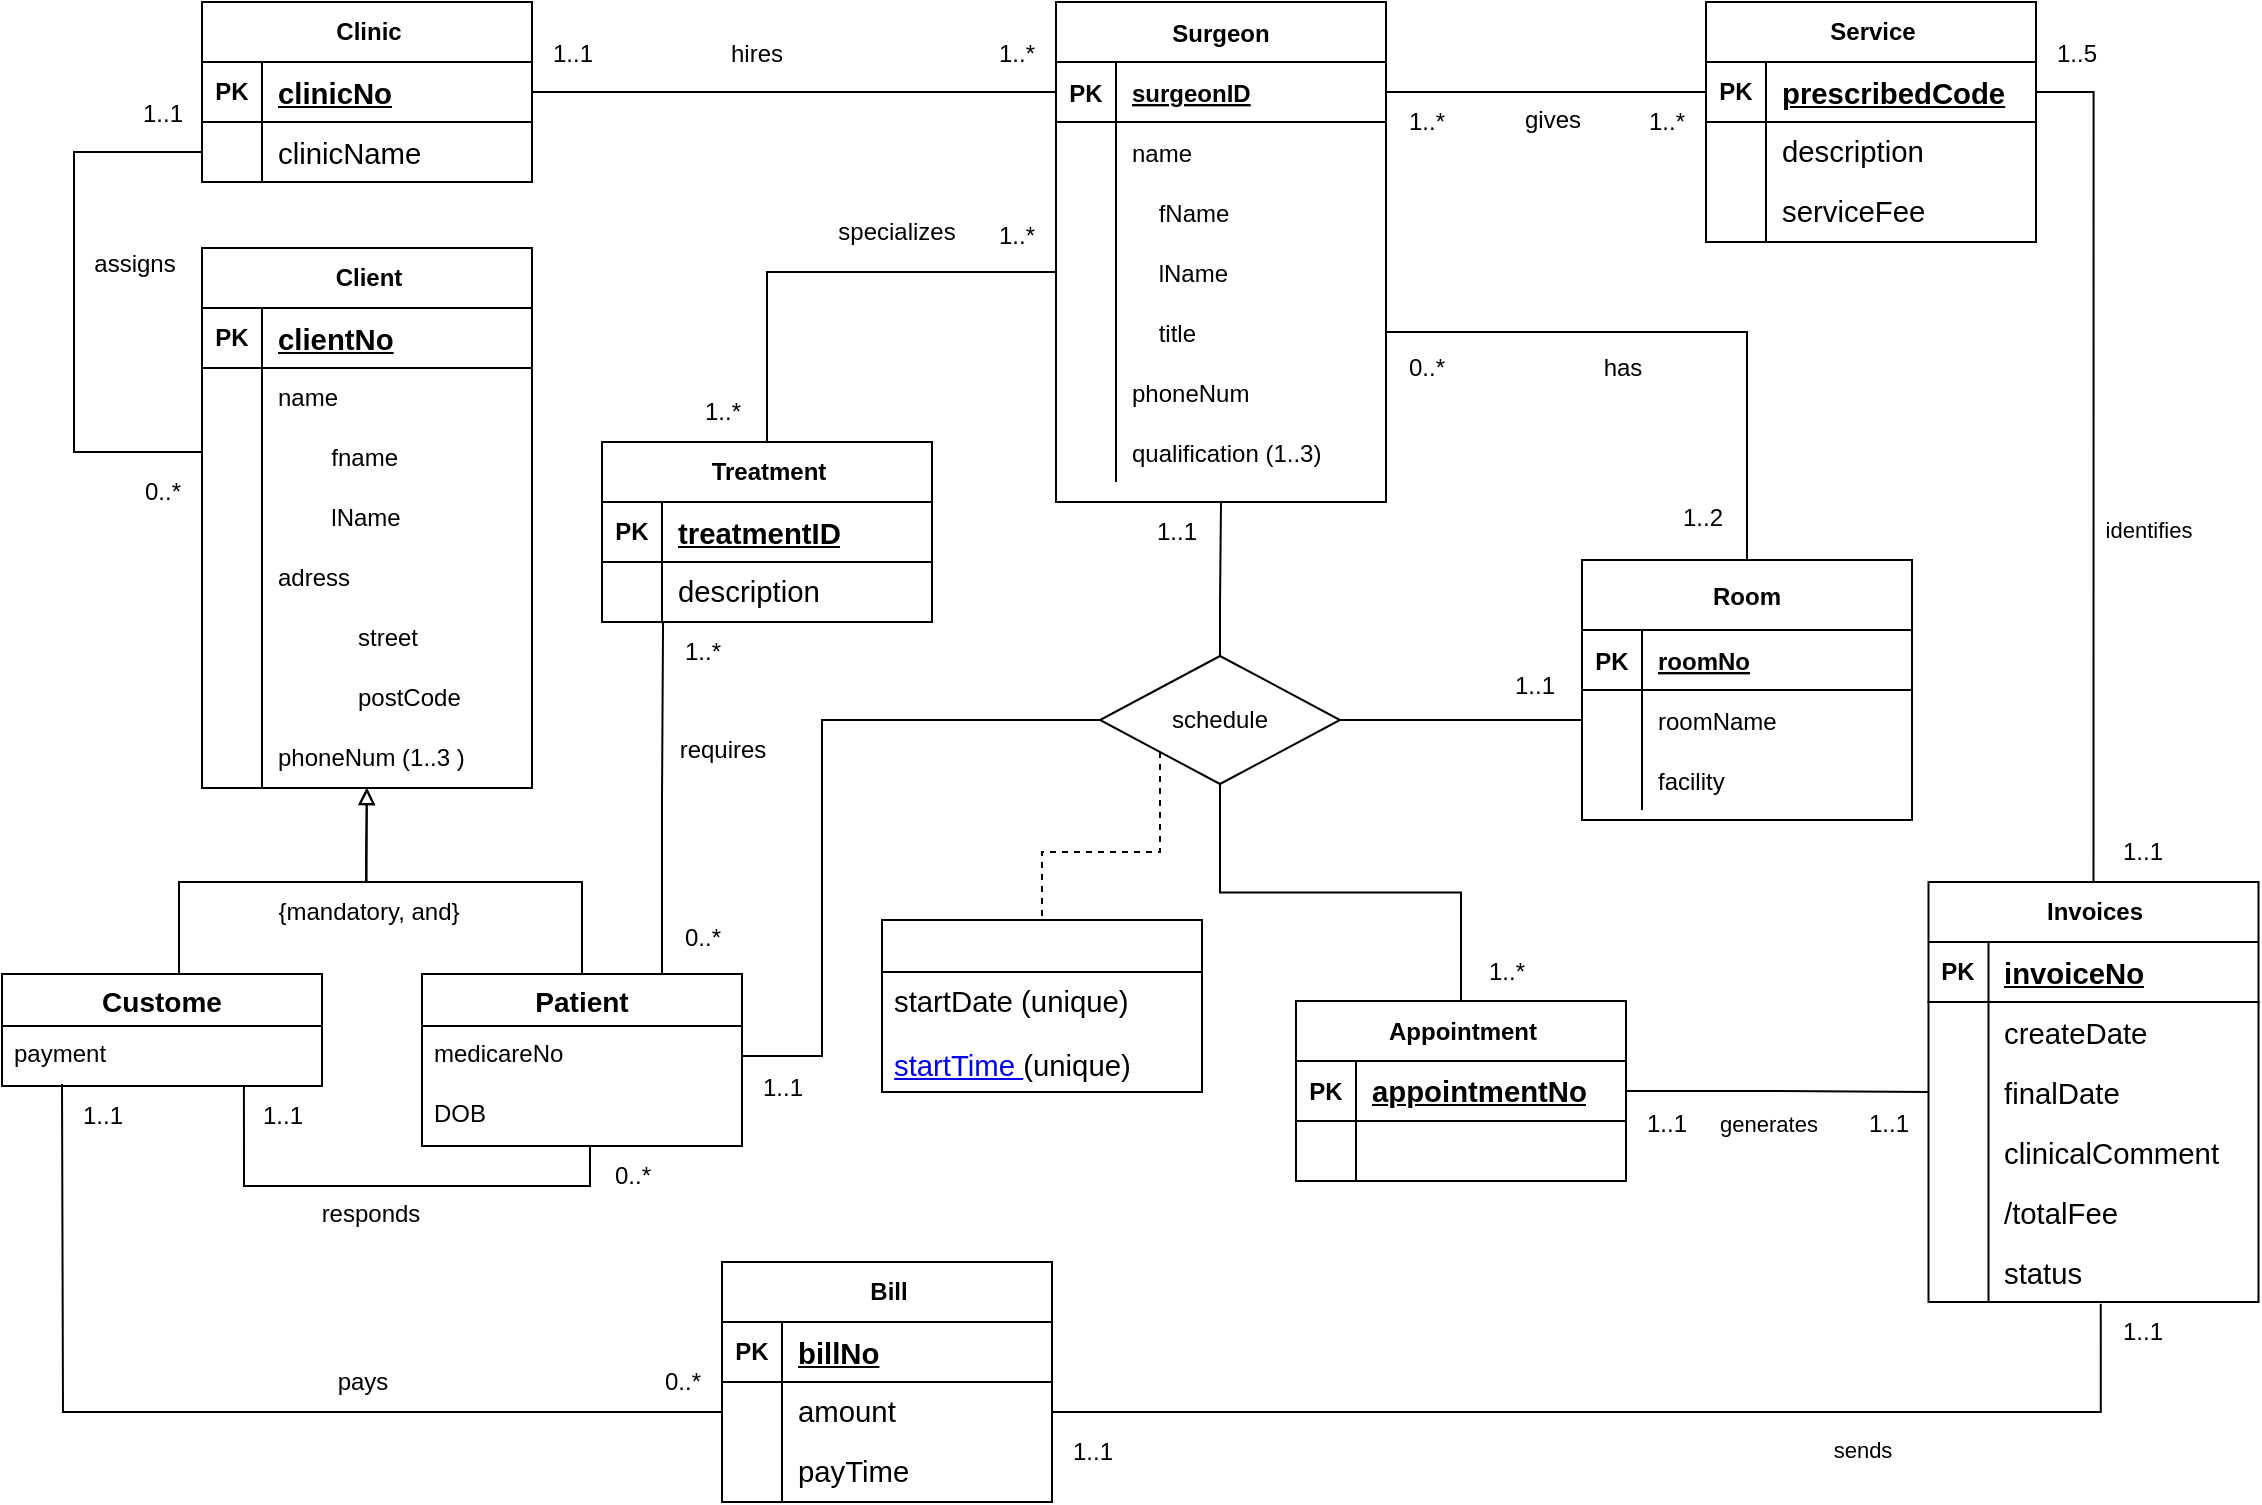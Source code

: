 <mxfile version="24.2.5" type="device" pages="3">
  <diagram id="R2lEEEUBdFMjLlhIrx00" name="Page-1">
    <mxGraphModel dx="1354" dy="693" grid="1" gridSize="10" guides="1" tooltips="1" connect="1" arrows="1" fold="1" page="1" pageScale="1" pageWidth="1169" pageHeight="827" math="0" shadow="0" extFonts="Permanent Marker^https://fonts.googleapis.com/css?family=Permanent+Marker">
      <root>
        <mxCell id="0" />
        <mxCell id="1" parent="0" />
        <mxCell id="BljzLWtQxP2AV-R5Jl4V-1" value="Room" style="shape=table;startSize=35;container=1;collapsible=1;childLayout=tableLayout;fixedRows=1;rowLines=0;fontStyle=1;align=center;resizeLast=1;" parent="1" vertex="1">
          <mxGeometry x="810" y="318" width="165" height="130" as="geometry" />
        </mxCell>
        <mxCell id="BljzLWtQxP2AV-R5Jl4V-2" value="" style="shape=partialRectangle;collapsible=0;dropTarget=0;pointerEvents=0;fillColor=none;points=[[0,0.5],[1,0.5]];portConstraint=eastwest;top=0;left=0;right=0;bottom=1;" parent="BljzLWtQxP2AV-R5Jl4V-1" vertex="1">
          <mxGeometry y="35" width="165" height="30" as="geometry" />
        </mxCell>
        <mxCell id="BljzLWtQxP2AV-R5Jl4V-3" value="PK" style="shape=partialRectangle;overflow=hidden;connectable=0;fillColor=none;top=0;left=0;bottom=0;right=0;fontStyle=1;" parent="BljzLWtQxP2AV-R5Jl4V-2" vertex="1">
          <mxGeometry width="30" height="30" as="geometry">
            <mxRectangle width="30" height="30" as="alternateBounds" />
          </mxGeometry>
        </mxCell>
        <mxCell id="BljzLWtQxP2AV-R5Jl4V-4" value="roomNo" style="shape=partialRectangle;overflow=hidden;connectable=0;fillColor=none;top=0;left=0;bottom=0;right=0;align=left;spacingLeft=6;fontStyle=5;" parent="BljzLWtQxP2AV-R5Jl4V-2" vertex="1">
          <mxGeometry x="30" width="135" height="30" as="geometry">
            <mxRectangle width="135" height="30" as="alternateBounds" />
          </mxGeometry>
        </mxCell>
        <mxCell id="BljzLWtQxP2AV-R5Jl4V-5" value="" style="shape=partialRectangle;collapsible=0;dropTarget=0;pointerEvents=0;fillColor=none;points=[[0,0.5],[1,0.5]];portConstraint=eastwest;top=0;left=0;right=0;bottom=0;" parent="BljzLWtQxP2AV-R5Jl4V-1" vertex="1">
          <mxGeometry y="65" width="165" height="30" as="geometry" />
        </mxCell>
        <mxCell id="BljzLWtQxP2AV-R5Jl4V-6" value="" style="shape=partialRectangle;overflow=hidden;connectable=0;fillColor=none;top=0;left=0;bottom=0;right=0;" parent="BljzLWtQxP2AV-R5Jl4V-5" vertex="1">
          <mxGeometry width="30" height="30" as="geometry">
            <mxRectangle width="30" height="30" as="alternateBounds" />
          </mxGeometry>
        </mxCell>
        <mxCell id="BljzLWtQxP2AV-R5Jl4V-7" value="roomName" style="shape=partialRectangle;overflow=hidden;connectable=0;fillColor=none;top=0;left=0;bottom=0;right=0;align=left;spacingLeft=6;" parent="BljzLWtQxP2AV-R5Jl4V-5" vertex="1">
          <mxGeometry x="30" width="135" height="30" as="geometry">
            <mxRectangle width="135" height="30" as="alternateBounds" />
          </mxGeometry>
        </mxCell>
        <mxCell id="BljzLWtQxP2AV-R5Jl4V-8" value="" style="shape=partialRectangle;collapsible=0;dropTarget=0;pointerEvents=0;fillColor=none;points=[[0,0.5],[1,0.5]];portConstraint=eastwest;top=0;left=0;right=0;bottom=0;" parent="BljzLWtQxP2AV-R5Jl4V-1" vertex="1">
          <mxGeometry y="95" width="165" height="30" as="geometry" />
        </mxCell>
        <mxCell id="BljzLWtQxP2AV-R5Jl4V-9" value="" style="shape=partialRectangle;overflow=hidden;connectable=0;fillColor=none;top=0;left=0;bottom=0;right=0;" parent="BljzLWtQxP2AV-R5Jl4V-8" vertex="1">
          <mxGeometry width="30" height="30" as="geometry">
            <mxRectangle width="30" height="30" as="alternateBounds" />
          </mxGeometry>
        </mxCell>
        <mxCell id="BljzLWtQxP2AV-R5Jl4V-10" value="facility" style="shape=partialRectangle;overflow=hidden;connectable=0;fillColor=none;top=0;left=0;bottom=0;right=0;align=left;spacingLeft=6;" parent="BljzLWtQxP2AV-R5Jl4V-8" vertex="1">
          <mxGeometry x="30" width="135" height="30" as="geometry">
            <mxRectangle width="135" height="30" as="alternateBounds" />
          </mxGeometry>
        </mxCell>
        <mxCell id="BljzLWtQxP2AV-R5Jl4V-11" style="edgeStyle=orthogonalEdgeStyle;rounded=0;orthogonalLoop=1;jettySize=auto;html=1;exitX=1;exitY=0.5;exitDx=0;exitDy=0;entryX=0;entryY=0.5;entryDx=0;entryDy=0;endArrow=none;endFill=0;" parent="1" source="BljzLWtQxP2AV-R5Jl4V-13" target="BljzLWtQxP2AV-R5Jl4V-101" edge="1">
          <mxGeometry relative="1" as="geometry" />
        </mxCell>
        <mxCell id="BljzLWtQxP2AV-R5Jl4V-12" value="Surgeon" style="shape=table;startSize=30;container=1;collapsible=1;childLayout=tableLayout;fixedRows=1;rowLines=0;fontStyle=1;align=center;resizeLast=1;" parent="1" vertex="1">
          <mxGeometry x="547" y="39" width="165" height="250" as="geometry" />
        </mxCell>
        <mxCell id="BljzLWtQxP2AV-R5Jl4V-13" value="" style="shape=partialRectangle;collapsible=0;dropTarget=0;pointerEvents=0;fillColor=none;points=[[0,0.5],[1,0.5]];portConstraint=eastwest;top=0;left=0;right=0;bottom=1;" parent="BljzLWtQxP2AV-R5Jl4V-12" vertex="1">
          <mxGeometry y="30" width="165" height="30" as="geometry" />
        </mxCell>
        <mxCell id="BljzLWtQxP2AV-R5Jl4V-14" value="PK" style="shape=partialRectangle;overflow=hidden;connectable=0;fillColor=none;top=0;left=0;bottom=0;right=0;fontStyle=1;" parent="BljzLWtQxP2AV-R5Jl4V-13" vertex="1">
          <mxGeometry width="30" height="30" as="geometry">
            <mxRectangle width="30" height="30" as="alternateBounds" />
          </mxGeometry>
        </mxCell>
        <mxCell id="BljzLWtQxP2AV-R5Jl4V-15" value="surgeonID" style="shape=partialRectangle;overflow=hidden;connectable=0;fillColor=none;top=0;left=0;bottom=0;right=0;align=left;spacingLeft=6;fontStyle=5;" parent="BljzLWtQxP2AV-R5Jl4V-13" vertex="1">
          <mxGeometry x="30" width="135" height="30" as="geometry">
            <mxRectangle width="135" height="30" as="alternateBounds" />
          </mxGeometry>
        </mxCell>
        <mxCell id="BljzLWtQxP2AV-R5Jl4V-16" value="" style="shape=partialRectangle;collapsible=0;dropTarget=0;pointerEvents=0;fillColor=none;points=[[0,0.5],[1,0.5]];portConstraint=eastwest;top=0;left=0;right=0;bottom=0;" parent="BljzLWtQxP2AV-R5Jl4V-12" vertex="1">
          <mxGeometry y="60" width="165" height="30" as="geometry" />
        </mxCell>
        <mxCell id="BljzLWtQxP2AV-R5Jl4V-17" value="" style="shape=partialRectangle;overflow=hidden;connectable=0;fillColor=none;top=0;left=0;bottom=0;right=0;" parent="BljzLWtQxP2AV-R5Jl4V-16" vertex="1">
          <mxGeometry width="30" height="30" as="geometry">
            <mxRectangle width="30" height="30" as="alternateBounds" />
          </mxGeometry>
        </mxCell>
        <mxCell id="BljzLWtQxP2AV-R5Jl4V-18" value="name" style="shape=partialRectangle;overflow=hidden;connectable=0;fillColor=none;top=0;left=0;bottom=0;right=0;align=left;spacingLeft=6;" parent="BljzLWtQxP2AV-R5Jl4V-16" vertex="1">
          <mxGeometry x="30" width="135" height="30" as="geometry">
            <mxRectangle width="135" height="30" as="alternateBounds" />
          </mxGeometry>
        </mxCell>
        <mxCell id="BljzLWtQxP2AV-R5Jl4V-19" value="" style="shape=partialRectangle;collapsible=0;dropTarget=0;pointerEvents=0;fillColor=none;points=[[0,0.5],[1,0.5]];portConstraint=eastwest;top=0;left=0;right=0;bottom=0;" parent="BljzLWtQxP2AV-R5Jl4V-12" vertex="1">
          <mxGeometry y="90" width="165" height="30" as="geometry" />
        </mxCell>
        <mxCell id="BljzLWtQxP2AV-R5Jl4V-20" value="" style="shape=partialRectangle;overflow=hidden;connectable=0;fillColor=none;top=0;left=0;bottom=0;right=0;" parent="BljzLWtQxP2AV-R5Jl4V-19" vertex="1">
          <mxGeometry width="30" height="30" as="geometry">
            <mxRectangle width="30" height="30" as="alternateBounds" />
          </mxGeometry>
        </mxCell>
        <mxCell id="BljzLWtQxP2AV-R5Jl4V-21" value="    fName" style="shape=partialRectangle;overflow=hidden;connectable=0;fillColor=none;top=0;left=0;bottom=0;right=0;align=left;spacingLeft=6;" parent="BljzLWtQxP2AV-R5Jl4V-19" vertex="1">
          <mxGeometry x="30" width="135" height="30" as="geometry">
            <mxRectangle width="135" height="30" as="alternateBounds" />
          </mxGeometry>
        </mxCell>
        <mxCell id="BljzLWtQxP2AV-R5Jl4V-22" value="" style="shape=partialRectangle;collapsible=0;dropTarget=0;pointerEvents=0;fillColor=none;points=[[0,0.5],[1,0.5]];portConstraint=eastwest;top=0;left=0;right=0;bottom=0;" parent="BljzLWtQxP2AV-R5Jl4V-12" vertex="1">
          <mxGeometry y="120" width="165" height="30" as="geometry" />
        </mxCell>
        <mxCell id="BljzLWtQxP2AV-R5Jl4V-23" value="" style="shape=partialRectangle;overflow=hidden;connectable=0;fillColor=none;top=0;left=0;bottom=0;right=0;" parent="BljzLWtQxP2AV-R5Jl4V-22" vertex="1">
          <mxGeometry width="30" height="30" as="geometry">
            <mxRectangle width="30" height="30" as="alternateBounds" />
          </mxGeometry>
        </mxCell>
        <mxCell id="BljzLWtQxP2AV-R5Jl4V-24" value="    lName" style="shape=partialRectangle;overflow=hidden;connectable=0;fillColor=none;top=0;left=0;bottom=0;right=0;align=left;spacingLeft=6;" parent="BljzLWtQxP2AV-R5Jl4V-22" vertex="1">
          <mxGeometry x="30" width="135" height="30" as="geometry">
            <mxRectangle width="135" height="30" as="alternateBounds" />
          </mxGeometry>
        </mxCell>
        <mxCell id="BljzLWtQxP2AV-R5Jl4V-25" value="" style="shape=partialRectangle;collapsible=0;dropTarget=0;pointerEvents=0;fillColor=none;points=[[0,0.5],[1,0.5]];portConstraint=eastwest;top=0;left=0;right=0;bottom=0;" parent="BljzLWtQxP2AV-R5Jl4V-12" vertex="1">
          <mxGeometry y="150" width="165" height="30" as="geometry" />
        </mxCell>
        <mxCell id="BljzLWtQxP2AV-R5Jl4V-26" value="" style="shape=partialRectangle;overflow=hidden;connectable=0;fillColor=none;top=0;left=0;bottom=0;right=0;" parent="BljzLWtQxP2AV-R5Jl4V-25" vertex="1">
          <mxGeometry width="30" height="30" as="geometry">
            <mxRectangle width="30" height="30" as="alternateBounds" />
          </mxGeometry>
        </mxCell>
        <mxCell id="BljzLWtQxP2AV-R5Jl4V-27" value="    title" style="shape=partialRectangle;overflow=hidden;connectable=0;fillColor=none;top=0;left=0;bottom=0;right=0;align=left;spacingLeft=6;" parent="BljzLWtQxP2AV-R5Jl4V-25" vertex="1">
          <mxGeometry x="30" width="135" height="30" as="geometry">
            <mxRectangle width="135" height="30" as="alternateBounds" />
          </mxGeometry>
        </mxCell>
        <mxCell id="BljzLWtQxP2AV-R5Jl4V-28" value="" style="shape=partialRectangle;collapsible=0;dropTarget=0;pointerEvents=0;fillColor=none;points=[[0,0.5],[1,0.5]];portConstraint=eastwest;top=0;left=0;right=0;bottom=0;" parent="BljzLWtQxP2AV-R5Jl4V-12" vertex="1">
          <mxGeometry y="180" width="165" height="30" as="geometry" />
        </mxCell>
        <mxCell id="BljzLWtQxP2AV-R5Jl4V-29" value="" style="shape=partialRectangle;overflow=hidden;connectable=0;fillColor=none;top=0;left=0;bottom=0;right=0;" parent="BljzLWtQxP2AV-R5Jl4V-28" vertex="1">
          <mxGeometry width="30" height="30" as="geometry">
            <mxRectangle width="30" height="30" as="alternateBounds" />
          </mxGeometry>
        </mxCell>
        <mxCell id="BljzLWtQxP2AV-R5Jl4V-30" value="phoneNum" style="shape=partialRectangle;overflow=hidden;connectable=0;fillColor=none;top=0;left=0;bottom=0;right=0;align=left;spacingLeft=6;" parent="BljzLWtQxP2AV-R5Jl4V-28" vertex="1">
          <mxGeometry x="30" width="135" height="30" as="geometry">
            <mxRectangle width="135" height="30" as="alternateBounds" />
          </mxGeometry>
        </mxCell>
        <mxCell id="BljzLWtQxP2AV-R5Jl4V-31" value="" style="shape=partialRectangle;collapsible=0;dropTarget=0;pointerEvents=0;fillColor=none;points=[[0,0.5],[1,0.5]];portConstraint=eastwest;top=0;left=0;right=0;bottom=0;" parent="BljzLWtQxP2AV-R5Jl4V-12" vertex="1">
          <mxGeometry y="210" width="165" height="30" as="geometry" />
        </mxCell>
        <mxCell id="BljzLWtQxP2AV-R5Jl4V-32" value="" style="shape=partialRectangle;overflow=hidden;connectable=0;fillColor=none;top=0;left=0;bottom=0;right=0;" parent="BljzLWtQxP2AV-R5Jl4V-31" vertex="1">
          <mxGeometry width="30" height="30" as="geometry">
            <mxRectangle width="30" height="30" as="alternateBounds" />
          </mxGeometry>
        </mxCell>
        <mxCell id="BljzLWtQxP2AV-R5Jl4V-33" value="qualification (1..3)" style="shape=partialRectangle;overflow=hidden;connectable=0;fillColor=none;top=0;left=0;bottom=0;right=0;align=left;spacingLeft=6;" parent="BljzLWtQxP2AV-R5Jl4V-31" vertex="1">
          <mxGeometry x="30" width="135" height="30" as="geometry">
            <mxRectangle width="135" height="30" as="alternateBounds" />
          </mxGeometry>
        </mxCell>
        <mxCell id="BljzLWtQxP2AV-R5Jl4V-43" value="Client" style="shape=table;startSize=30;container=1;collapsible=1;childLayout=tableLayout;fixedRows=1;rowLines=0;fontStyle=1;align=center;resizeLast=1;html=1;" parent="1" vertex="1">
          <mxGeometry x="120" y="162" width="165" height="270" as="geometry" />
        </mxCell>
        <mxCell id="BljzLWtQxP2AV-R5Jl4V-44" value="" style="shape=tableRow;horizontal=0;startSize=0;swimlaneHead=0;swimlaneBody=0;fillColor=none;collapsible=0;dropTarget=0;points=[[0,0.5],[1,0.5]];portConstraint=eastwest;top=0;left=0;right=0;bottom=1;" parent="BljzLWtQxP2AV-R5Jl4V-43" vertex="1">
          <mxGeometry y="30" width="165" height="30" as="geometry" />
        </mxCell>
        <mxCell id="BljzLWtQxP2AV-R5Jl4V-45" value="PK" style="shape=partialRectangle;connectable=0;fillColor=none;top=0;left=0;bottom=0;right=0;fontStyle=1;overflow=hidden;whiteSpace=wrap;html=1;" parent="BljzLWtQxP2AV-R5Jl4V-44" vertex="1">
          <mxGeometry width="30" height="30" as="geometry">
            <mxRectangle width="30" height="30" as="alternateBounds" />
          </mxGeometry>
        </mxCell>
        <mxCell id="BljzLWtQxP2AV-R5Jl4V-46" value="&lt;span style=&quot;font-size: 11pt; line-height: 15.693px; font-family: Aptos, sans-serif;&quot; lang=&quot;EN-AU&quot;&gt;clientNo&lt;/span&gt;&lt;span style=&quot;font-size: medium; font-weight: 400;&quot;&gt;&lt;/span&gt;" style="shape=partialRectangle;connectable=0;fillColor=none;top=0;left=0;bottom=0;right=0;align=left;spacingLeft=6;fontStyle=5;overflow=hidden;whiteSpace=wrap;html=1;" parent="BljzLWtQxP2AV-R5Jl4V-44" vertex="1">
          <mxGeometry x="30" width="135" height="30" as="geometry">
            <mxRectangle width="135" height="30" as="alternateBounds" />
          </mxGeometry>
        </mxCell>
        <mxCell id="BljzLWtQxP2AV-R5Jl4V-47" value="" style="shape=tableRow;horizontal=0;startSize=0;swimlaneHead=0;swimlaneBody=0;fillColor=none;collapsible=0;dropTarget=0;points=[[0,0.5],[1,0.5]];portConstraint=eastwest;top=0;left=0;right=0;bottom=0;" parent="BljzLWtQxP2AV-R5Jl4V-43" vertex="1">
          <mxGeometry y="60" width="165" height="30" as="geometry" />
        </mxCell>
        <mxCell id="BljzLWtQxP2AV-R5Jl4V-48" value="" style="shape=partialRectangle;connectable=0;fillColor=none;top=0;left=0;bottom=0;right=0;editable=1;overflow=hidden;whiteSpace=wrap;html=1;" parent="BljzLWtQxP2AV-R5Jl4V-47" vertex="1">
          <mxGeometry width="30" height="30" as="geometry">
            <mxRectangle width="30" height="30" as="alternateBounds" />
          </mxGeometry>
        </mxCell>
        <mxCell id="BljzLWtQxP2AV-R5Jl4V-49" value="name" style="shape=partialRectangle;connectable=0;fillColor=none;top=0;left=0;bottom=0;right=0;align=left;spacingLeft=6;overflow=hidden;whiteSpace=wrap;html=1;" parent="BljzLWtQxP2AV-R5Jl4V-47" vertex="1">
          <mxGeometry x="30" width="135" height="30" as="geometry">
            <mxRectangle width="135" height="30" as="alternateBounds" />
          </mxGeometry>
        </mxCell>
        <mxCell id="BljzLWtQxP2AV-R5Jl4V-50" value="" style="shape=tableRow;horizontal=0;startSize=0;swimlaneHead=0;swimlaneBody=0;fillColor=none;collapsible=0;dropTarget=0;points=[[0,0.5],[1,0.5]];portConstraint=eastwest;top=0;left=0;right=0;bottom=0;" parent="BljzLWtQxP2AV-R5Jl4V-43" vertex="1">
          <mxGeometry y="90" width="165" height="30" as="geometry" />
        </mxCell>
        <mxCell id="BljzLWtQxP2AV-R5Jl4V-51" value="" style="shape=partialRectangle;connectable=0;fillColor=none;top=0;left=0;bottom=0;right=0;editable=1;overflow=hidden;whiteSpace=wrap;html=1;" parent="BljzLWtQxP2AV-R5Jl4V-50" vertex="1">
          <mxGeometry width="30" height="30" as="geometry">
            <mxRectangle width="30" height="30" as="alternateBounds" />
          </mxGeometry>
        </mxCell>
        <mxCell id="BljzLWtQxP2AV-R5Jl4V-52" value="&lt;span style=&quot;white-space: pre;&quot;&gt;&#x9;&lt;/span&gt;fname" style="shape=partialRectangle;connectable=0;fillColor=none;top=0;left=0;bottom=0;right=0;align=left;spacingLeft=6;overflow=hidden;whiteSpace=wrap;html=1;" parent="BljzLWtQxP2AV-R5Jl4V-50" vertex="1">
          <mxGeometry x="30" width="135" height="30" as="geometry">
            <mxRectangle width="135" height="30" as="alternateBounds" />
          </mxGeometry>
        </mxCell>
        <mxCell id="BljzLWtQxP2AV-R5Jl4V-53" value="" style="shape=tableRow;horizontal=0;startSize=0;swimlaneHead=0;swimlaneBody=0;fillColor=none;collapsible=0;dropTarget=0;points=[[0,0.5],[1,0.5]];portConstraint=eastwest;top=0;left=0;right=0;bottom=0;" parent="BljzLWtQxP2AV-R5Jl4V-43" vertex="1">
          <mxGeometry y="120" width="165" height="30" as="geometry" />
        </mxCell>
        <mxCell id="BljzLWtQxP2AV-R5Jl4V-54" value="" style="shape=partialRectangle;connectable=0;fillColor=none;top=0;left=0;bottom=0;right=0;editable=1;overflow=hidden;whiteSpace=wrap;html=1;" parent="BljzLWtQxP2AV-R5Jl4V-53" vertex="1">
          <mxGeometry width="30" height="30" as="geometry">
            <mxRectangle width="30" height="30" as="alternateBounds" />
          </mxGeometry>
        </mxCell>
        <mxCell id="BljzLWtQxP2AV-R5Jl4V-55" value="&lt;span style=&quot;white-space: pre;&quot;&gt;&#x9;&lt;/span&gt;lName" style="shape=partialRectangle;connectable=0;fillColor=none;top=0;left=0;bottom=0;right=0;align=left;spacingLeft=6;overflow=hidden;whiteSpace=wrap;html=1;" parent="BljzLWtQxP2AV-R5Jl4V-53" vertex="1">
          <mxGeometry x="30" width="135" height="30" as="geometry">
            <mxRectangle width="135" height="30" as="alternateBounds" />
          </mxGeometry>
        </mxCell>
        <mxCell id="BljzLWtQxP2AV-R5Jl4V-56" value="" style="shape=tableRow;horizontal=0;startSize=0;swimlaneHead=0;swimlaneBody=0;fillColor=none;collapsible=0;dropTarget=0;points=[[0,0.5],[1,0.5]];portConstraint=eastwest;top=0;left=0;right=0;bottom=0;" parent="BljzLWtQxP2AV-R5Jl4V-43" vertex="1">
          <mxGeometry y="150" width="165" height="30" as="geometry" />
        </mxCell>
        <mxCell id="BljzLWtQxP2AV-R5Jl4V-57" value="" style="shape=partialRectangle;connectable=0;fillColor=none;top=0;left=0;bottom=0;right=0;editable=1;overflow=hidden;whiteSpace=wrap;html=1;" parent="BljzLWtQxP2AV-R5Jl4V-56" vertex="1">
          <mxGeometry width="30" height="30" as="geometry">
            <mxRectangle width="30" height="30" as="alternateBounds" />
          </mxGeometry>
        </mxCell>
        <mxCell id="BljzLWtQxP2AV-R5Jl4V-58" value="adress" style="shape=partialRectangle;connectable=0;fillColor=none;top=0;left=0;bottom=0;right=0;align=left;spacingLeft=6;overflow=hidden;whiteSpace=wrap;html=1;" parent="BljzLWtQxP2AV-R5Jl4V-56" vertex="1">
          <mxGeometry x="30" width="135" height="30" as="geometry">
            <mxRectangle width="135" height="30" as="alternateBounds" />
          </mxGeometry>
        </mxCell>
        <mxCell id="BljzLWtQxP2AV-R5Jl4V-59" value="" style="shape=tableRow;horizontal=0;startSize=0;swimlaneHead=0;swimlaneBody=0;fillColor=none;collapsible=0;dropTarget=0;points=[[0,0.5],[1,0.5]];portConstraint=eastwest;top=0;left=0;right=0;bottom=0;" parent="BljzLWtQxP2AV-R5Jl4V-43" vertex="1">
          <mxGeometry y="180" width="165" height="30" as="geometry" />
        </mxCell>
        <mxCell id="BljzLWtQxP2AV-R5Jl4V-60" value="" style="shape=partialRectangle;connectable=0;fillColor=none;top=0;left=0;bottom=0;right=0;editable=1;overflow=hidden;whiteSpace=wrap;html=1;" parent="BljzLWtQxP2AV-R5Jl4V-59" vertex="1">
          <mxGeometry width="30" height="30" as="geometry">
            <mxRectangle width="30" height="30" as="alternateBounds" />
          </mxGeometry>
        </mxCell>
        <mxCell id="BljzLWtQxP2AV-R5Jl4V-61" value="&lt;blockquote style=&quot;margin: 0 0 0 40px; border: none; padding: 0px;&quot;&gt;street&lt;/blockquote&gt;" style="shape=partialRectangle;connectable=0;fillColor=none;top=0;left=0;bottom=0;right=0;align=left;spacingLeft=6;overflow=hidden;whiteSpace=wrap;html=1;" parent="BljzLWtQxP2AV-R5Jl4V-59" vertex="1">
          <mxGeometry x="30" width="135" height="30" as="geometry">
            <mxRectangle width="135" height="30" as="alternateBounds" />
          </mxGeometry>
        </mxCell>
        <mxCell id="BljzLWtQxP2AV-R5Jl4V-62" value="" style="shape=tableRow;horizontal=0;startSize=0;swimlaneHead=0;swimlaneBody=0;fillColor=none;collapsible=0;dropTarget=0;points=[[0,0.5],[1,0.5]];portConstraint=eastwest;top=0;left=0;right=0;bottom=0;" parent="BljzLWtQxP2AV-R5Jl4V-43" vertex="1">
          <mxGeometry y="210" width="165" height="30" as="geometry" />
        </mxCell>
        <mxCell id="BljzLWtQxP2AV-R5Jl4V-63" value="" style="shape=partialRectangle;connectable=0;fillColor=none;top=0;left=0;bottom=0;right=0;editable=1;overflow=hidden;whiteSpace=wrap;html=1;" parent="BljzLWtQxP2AV-R5Jl4V-62" vertex="1">
          <mxGeometry width="30" height="30" as="geometry">
            <mxRectangle width="30" height="30" as="alternateBounds" />
          </mxGeometry>
        </mxCell>
        <mxCell id="BljzLWtQxP2AV-R5Jl4V-64" value="&lt;blockquote style=&quot;margin: 0 0 0 40px; border: none; padding: 0px;&quot;&gt;postCode&lt;/blockquote&gt;" style="shape=partialRectangle;connectable=0;fillColor=none;top=0;left=0;bottom=0;right=0;align=left;spacingLeft=6;overflow=hidden;whiteSpace=wrap;html=1;" parent="BljzLWtQxP2AV-R5Jl4V-62" vertex="1">
          <mxGeometry x="30" width="135" height="30" as="geometry">
            <mxRectangle width="135" height="30" as="alternateBounds" />
          </mxGeometry>
        </mxCell>
        <mxCell id="BljzLWtQxP2AV-R5Jl4V-65" value="" style="shape=tableRow;horizontal=0;startSize=0;swimlaneHead=0;swimlaneBody=0;fillColor=none;collapsible=0;dropTarget=0;points=[[0,0.5],[1,0.5]];portConstraint=eastwest;top=0;left=0;right=0;bottom=0;" parent="BljzLWtQxP2AV-R5Jl4V-43" vertex="1">
          <mxGeometry y="240" width="165" height="30" as="geometry" />
        </mxCell>
        <mxCell id="BljzLWtQxP2AV-R5Jl4V-66" value="" style="shape=partialRectangle;connectable=0;fillColor=none;top=0;left=0;bottom=0;right=0;editable=1;overflow=hidden;whiteSpace=wrap;html=1;" parent="BljzLWtQxP2AV-R5Jl4V-65" vertex="1">
          <mxGeometry width="30" height="30" as="geometry">
            <mxRectangle width="30" height="30" as="alternateBounds" />
          </mxGeometry>
        </mxCell>
        <mxCell id="BljzLWtQxP2AV-R5Jl4V-67" value="phoneNum (1..3 )" style="shape=partialRectangle;connectable=0;fillColor=none;top=0;left=0;bottom=0;right=0;align=left;spacingLeft=6;overflow=hidden;whiteSpace=wrap;html=1;" parent="BljzLWtQxP2AV-R5Jl4V-65" vertex="1">
          <mxGeometry x="30" width="135" height="30" as="geometry">
            <mxRectangle width="135" height="30" as="alternateBounds" />
          </mxGeometry>
        </mxCell>
        <mxCell id="BljzLWtQxP2AV-R5Jl4V-68" value="Bill" style="shape=table;startSize=30;container=1;collapsible=1;childLayout=tableLayout;fixedRows=1;rowLines=0;fontStyle=1;align=center;resizeLast=1;html=1;" parent="1" vertex="1">
          <mxGeometry x="380" y="669" width="165" height="120" as="geometry" />
        </mxCell>
        <mxCell id="BljzLWtQxP2AV-R5Jl4V-69" value="" style="shape=tableRow;horizontal=0;startSize=0;swimlaneHead=0;swimlaneBody=0;fillColor=none;collapsible=0;dropTarget=0;points=[[0,0.5],[1,0.5]];portConstraint=eastwest;top=0;left=0;right=0;bottom=1;" parent="BljzLWtQxP2AV-R5Jl4V-68" vertex="1">
          <mxGeometry y="30" width="165" height="30" as="geometry" />
        </mxCell>
        <mxCell id="BljzLWtQxP2AV-R5Jl4V-70" value="PK" style="shape=partialRectangle;connectable=0;fillColor=none;top=0;left=0;bottom=0;right=0;fontStyle=1;overflow=hidden;whiteSpace=wrap;html=1;" parent="BljzLWtQxP2AV-R5Jl4V-69" vertex="1">
          <mxGeometry width="30" height="30" as="geometry">
            <mxRectangle width="30" height="30" as="alternateBounds" />
          </mxGeometry>
        </mxCell>
        <mxCell id="BljzLWtQxP2AV-R5Jl4V-71" value="&lt;span style=&quot;font-size: 11pt; line-height: 15.693px; font-family: Aptos, sans-serif;&quot; lang=&quot;EN-AU&quot;&gt;billNo&lt;/span&gt;&lt;span style=&quot;font-size: medium; font-weight: 400;&quot;&gt;&lt;/span&gt;" style="shape=partialRectangle;connectable=0;fillColor=none;top=0;left=0;bottom=0;right=0;align=left;spacingLeft=6;fontStyle=5;overflow=hidden;whiteSpace=wrap;html=1;" parent="BljzLWtQxP2AV-R5Jl4V-69" vertex="1">
          <mxGeometry x="30" width="135" height="30" as="geometry">
            <mxRectangle width="135" height="30" as="alternateBounds" />
          </mxGeometry>
        </mxCell>
        <mxCell id="BljzLWtQxP2AV-R5Jl4V-72" value="" style="shape=tableRow;horizontal=0;startSize=0;swimlaneHead=0;swimlaneBody=0;fillColor=none;collapsible=0;dropTarget=0;points=[[0,0.5],[1,0.5]];portConstraint=eastwest;top=0;left=0;right=0;bottom=0;" parent="BljzLWtQxP2AV-R5Jl4V-68" vertex="1">
          <mxGeometry y="60" width="165" height="30" as="geometry" />
        </mxCell>
        <mxCell id="BljzLWtQxP2AV-R5Jl4V-73" value="" style="shape=partialRectangle;connectable=0;fillColor=none;top=0;left=0;bottom=0;right=0;editable=1;overflow=hidden;whiteSpace=wrap;html=1;" parent="BljzLWtQxP2AV-R5Jl4V-72" vertex="1">
          <mxGeometry width="30" height="30" as="geometry">
            <mxRectangle width="30" height="30" as="alternateBounds" />
          </mxGeometry>
        </mxCell>
        <mxCell id="BljzLWtQxP2AV-R5Jl4V-74" value="&lt;span style=&quot;font-family: Aptos, sans-serif; font-size: 14.667px;&quot;&gt;amount&lt;/span&gt;" style="shape=partialRectangle;connectable=0;fillColor=none;top=0;left=0;bottom=0;right=0;align=left;spacingLeft=6;overflow=hidden;whiteSpace=wrap;html=1;" parent="BljzLWtQxP2AV-R5Jl4V-72" vertex="1">
          <mxGeometry x="30" width="135" height="30" as="geometry">
            <mxRectangle width="135" height="30" as="alternateBounds" />
          </mxGeometry>
        </mxCell>
        <mxCell id="BljzLWtQxP2AV-R5Jl4V-78" value="" style="shape=tableRow;horizontal=0;startSize=0;swimlaneHead=0;swimlaneBody=0;fillColor=none;collapsible=0;dropTarget=0;points=[[0,0.5],[1,0.5]];portConstraint=eastwest;top=0;left=0;right=0;bottom=0;" parent="BljzLWtQxP2AV-R5Jl4V-68" vertex="1">
          <mxGeometry y="90" width="165" height="30" as="geometry" />
        </mxCell>
        <mxCell id="BljzLWtQxP2AV-R5Jl4V-79" value="" style="shape=partialRectangle;connectable=0;fillColor=none;top=0;left=0;bottom=0;right=0;editable=1;overflow=hidden;whiteSpace=wrap;html=1;" parent="BljzLWtQxP2AV-R5Jl4V-78" vertex="1">
          <mxGeometry width="30" height="30" as="geometry">
            <mxRectangle width="30" height="30" as="alternateBounds" />
          </mxGeometry>
        </mxCell>
        <mxCell id="BljzLWtQxP2AV-R5Jl4V-80" value="&lt;span style=&quot;font-family: Aptos, sans-serif; font-size: 14.667px;&quot;&gt;payTime&lt;/span&gt;" style="shape=partialRectangle;connectable=0;fillColor=none;top=0;left=0;bottom=0;right=0;align=left;spacingLeft=6;overflow=hidden;whiteSpace=wrap;html=1;" parent="BljzLWtQxP2AV-R5Jl4V-78" vertex="1">
          <mxGeometry x="30" width="135" height="30" as="geometry">
            <mxRectangle width="135" height="30" as="alternateBounds" />
          </mxGeometry>
        </mxCell>
        <mxCell id="BljzLWtQxP2AV-R5Jl4V-100" value="Service" style="shape=table;startSize=30;container=1;collapsible=1;childLayout=tableLayout;fixedRows=1;rowLines=0;fontStyle=1;align=center;resizeLast=1;html=1;" parent="1" vertex="1">
          <mxGeometry x="872" y="39" width="165" height="120" as="geometry" />
        </mxCell>
        <mxCell id="BljzLWtQxP2AV-R5Jl4V-101" value="" style="shape=tableRow;horizontal=0;startSize=0;swimlaneHead=0;swimlaneBody=0;fillColor=none;collapsible=0;dropTarget=0;points=[[0,0.5],[1,0.5]];portConstraint=eastwest;top=0;left=0;right=0;bottom=1;" parent="BljzLWtQxP2AV-R5Jl4V-100" vertex="1">
          <mxGeometry y="30" width="165" height="30" as="geometry" />
        </mxCell>
        <mxCell id="BljzLWtQxP2AV-R5Jl4V-102" value="PK" style="shape=partialRectangle;connectable=0;fillColor=none;top=0;left=0;bottom=0;right=0;fontStyle=1;overflow=hidden;whiteSpace=wrap;html=1;" parent="BljzLWtQxP2AV-R5Jl4V-101" vertex="1">
          <mxGeometry width="30" height="30" as="geometry">
            <mxRectangle width="30" height="30" as="alternateBounds" />
          </mxGeometry>
        </mxCell>
        <mxCell id="BljzLWtQxP2AV-R5Jl4V-103" value="&lt;span style=&quot;font-size: 11pt; line-height: 15.693px; font-family: Aptos, sans-serif;&quot; lang=&quot;EN-AU&quot;&gt;prescribedCode&lt;/span&gt;&lt;span style=&quot;font-size: medium; font-weight: 400;&quot;&gt;&lt;/span&gt;" style="shape=partialRectangle;connectable=0;fillColor=none;top=0;left=0;bottom=0;right=0;align=left;spacingLeft=6;fontStyle=5;overflow=hidden;whiteSpace=wrap;html=1;" parent="BljzLWtQxP2AV-R5Jl4V-101" vertex="1">
          <mxGeometry x="30" width="135" height="30" as="geometry">
            <mxRectangle width="135" height="30" as="alternateBounds" />
          </mxGeometry>
        </mxCell>
        <mxCell id="BljzLWtQxP2AV-R5Jl4V-104" value="" style="shape=tableRow;horizontal=0;startSize=0;swimlaneHead=0;swimlaneBody=0;fillColor=none;collapsible=0;dropTarget=0;points=[[0,0.5],[1,0.5]];portConstraint=eastwest;top=0;left=0;right=0;bottom=0;" parent="BljzLWtQxP2AV-R5Jl4V-100" vertex="1">
          <mxGeometry y="60" width="165" height="30" as="geometry" />
        </mxCell>
        <mxCell id="BljzLWtQxP2AV-R5Jl4V-105" value="" style="shape=partialRectangle;connectable=0;fillColor=none;top=0;left=0;bottom=0;right=0;editable=1;overflow=hidden;whiteSpace=wrap;html=1;" parent="BljzLWtQxP2AV-R5Jl4V-104" vertex="1">
          <mxGeometry width="30" height="30" as="geometry">
            <mxRectangle width="30" height="30" as="alternateBounds" />
          </mxGeometry>
        </mxCell>
        <mxCell id="BljzLWtQxP2AV-R5Jl4V-106" value="&lt;span style=&quot;font-family: Aptos, sans-serif; font-size: 14.667px;&quot;&gt;description&lt;/span&gt;" style="shape=partialRectangle;connectable=0;fillColor=none;top=0;left=0;bottom=0;right=0;align=left;spacingLeft=6;overflow=hidden;whiteSpace=wrap;html=1;" parent="BljzLWtQxP2AV-R5Jl4V-104" vertex="1">
          <mxGeometry x="30" width="135" height="30" as="geometry">
            <mxRectangle width="135" height="30" as="alternateBounds" />
          </mxGeometry>
        </mxCell>
        <mxCell id="BljzLWtQxP2AV-R5Jl4V-107" value="" style="shape=tableRow;horizontal=0;startSize=0;swimlaneHead=0;swimlaneBody=0;fillColor=none;collapsible=0;dropTarget=0;points=[[0,0.5],[1,0.5]];portConstraint=eastwest;top=0;left=0;right=0;bottom=0;" parent="BljzLWtQxP2AV-R5Jl4V-100" vertex="1">
          <mxGeometry y="90" width="165" height="30" as="geometry" />
        </mxCell>
        <mxCell id="BljzLWtQxP2AV-R5Jl4V-108" value="" style="shape=partialRectangle;connectable=0;fillColor=none;top=0;left=0;bottom=0;right=0;editable=1;overflow=hidden;whiteSpace=wrap;html=1;" parent="BljzLWtQxP2AV-R5Jl4V-107" vertex="1">
          <mxGeometry width="30" height="30" as="geometry">
            <mxRectangle width="30" height="30" as="alternateBounds" />
          </mxGeometry>
        </mxCell>
        <mxCell id="BljzLWtQxP2AV-R5Jl4V-109" value="&lt;span style=&quot;font-family: Aptos, sans-serif; font-size: 14.667px;&quot;&gt;serviceFee&lt;/span&gt;" style="shape=partialRectangle;connectable=0;fillColor=none;top=0;left=0;bottom=0;right=0;align=left;spacingLeft=6;overflow=hidden;whiteSpace=wrap;html=1;" parent="BljzLWtQxP2AV-R5Jl4V-107" vertex="1">
          <mxGeometry x="30" width="135" height="30" as="geometry">
            <mxRectangle width="135" height="30" as="alternateBounds" />
          </mxGeometry>
        </mxCell>
        <mxCell id="BljzLWtQxP2AV-R5Jl4V-113" style="edgeStyle=orthogonalEdgeStyle;rounded=0;orthogonalLoop=1;jettySize=auto;html=1;exitX=0.5;exitY=0;exitDx=0;exitDy=0;entryX=1;entryY=0.5;entryDx=0;entryDy=0;endArrow=none;endFill=0;" parent="1" source="BljzLWtQxP2AV-R5Jl4V-115" target="BljzLWtQxP2AV-R5Jl4V-101" edge="1">
          <mxGeometry relative="1" as="geometry" />
        </mxCell>
        <mxCell id="BljzLWtQxP2AV-R5Jl4V-114" style="edgeStyle=orthogonalEdgeStyle;rounded=0;orthogonalLoop=1;jettySize=auto;html=1;entryX=1;entryY=0.5;entryDx=0;entryDy=0;endArrow=none;endFill=0;exitX=0.522;exitY=1.029;exitDx=0;exitDy=0;exitPerimeter=0;" parent="1" source="BljzLWtQxP2AV-R5Jl4V-146" target="BljzLWtQxP2AV-R5Jl4V-72" edge="1">
          <mxGeometry relative="1" as="geometry" />
        </mxCell>
        <mxCell id="BljzLWtQxP2AV-R5Jl4V-115" value="Invoices" style="shape=table;startSize=30;container=1;collapsible=1;childLayout=tableLayout;fixedRows=1;rowLines=0;fontStyle=1;align=center;resizeLast=1;html=1;" parent="1" vertex="1">
          <mxGeometry x="983.25" y="478.99" width="165" height="210" as="geometry" />
        </mxCell>
        <mxCell id="BljzLWtQxP2AV-R5Jl4V-116" value="" style="shape=tableRow;horizontal=0;startSize=0;swimlaneHead=0;swimlaneBody=0;fillColor=none;collapsible=0;dropTarget=0;points=[[0,0.5],[1,0.5]];portConstraint=eastwest;top=0;left=0;right=0;bottom=1;" parent="BljzLWtQxP2AV-R5Jl4V-115" vertex="1">
          <mxGeometry y="30" width="165" height="30" as="geometry" />
        </mxCell>
        <mxCell id="BljzLWtQxP2AV-R5Jl4V-117" value="PK" style="shape=partialRectangle;connectable=0;fillColor=none;top=0;left=0;bottom=0;right=0;fontStyle=1;overflow=hidden;whiteSpace=wrap;html=1;" parent="BljzLWtQxP2AV-R5Jl4V-116" vertex="1">
          <mxGeometry width="30" height="30" as="geometry">
            <mxRectangle width="30" height="30" as="alternateBounds" />
          </mxGeometry>
        </mxCell>
        <mxCell id="BljzLWtQxP2AV-R5Jl4V-118" value="&lt;span style=&quot;font-size: 11pt; line-height: 15.693px; font-family: Aptos, sans-serif;&quot; lang=&quot;EN-AU&quot;&gt;invoiceNo&lt;/span&gt;&lt;span style=&quot;font-size: medium; font-weight: 400;&quot;&gt;&lt;/span&gt;" style="shape=partialRectangle;connectable=0;fillColor=none;top=0;left=0;bottom=0;right=0;align=left;spacingLeft=6;fontStyle=5;overflow=hidden;whiteSpace=wrap;html=1;" parent="BljzLWtQxP2AV-R5Jl4V-116" vertex="1">
          <mxGeometry x="30" width="135" height="30" as="geometry">
            <mxRectangle width="135" height="30" as="alternateBounds" />
          </mxGeometry>
        </mxCell>
        <mxCell id="BljzLWtQxP2AV-R5Jl4V-134" value="" style="shape=tableRow;horizontal=0;startSize=0;swimlaneHead=0;swimlaneBody=0;fillColor=none;collapsible=0;dropTarget=0;points=[[0,0.5],[1,0.5]];portConstraint=eastwest;top=0;left=0;right=0;bottom=0;" parent="BljzLWtQxP2AV-R5Jl4V-115" vertex="1">
          <mxGeometry y="60" width="165" height="30" as="geometry" />
        </mxCell>
        <mxCell id="BljzLWtQxP2AV-R5Jl4V-135" value="" style="shape=partialRectangle;connectable=0;fillColor=none;top=0;left=0;bottom=0;right=0;editable=1;overflow=hidden;whiteSpace=wrap;html=1;" parent="BljzLWtQxP2AV-R5Jl4V-134" vertex="1">
          <mxGeometry width="30" height="30" as="geometry">
            <mxRectangle width="30" height="30" as="alternateBounds" />
          </mxGeometry>
        </mxCell>
        <mxCell id="BljzLWtQxP2AV-R5Jl4V-136" value="&lt;span style=&quot;font-size: 11pt; line-height: 15.693px; font-family: Aptos, sans-serif;&quot; lang=&quot;EN-AU&quot;&gt;createDate&lt;/span&gt;&lt;span style=&quot;font-size: medium;&quot;&gt;&lt;/span&gt;&lt;br&gt;&lt;span style=&quot;font-size: medium;&quot;&gt;&lt;/span&gt;" style="shape=partialRectangle;connectable=0;fillColor=none;top=0;left=0;bottom=0;right=0;align=left;spacingLeft=6;overflow=hidden;whiteSpace=wrap;html=1;" parent="BljzLWtQxP2AV-R5Jl4V-134" vertex="1">
          <mxGeometry x="30" width="135" height="30" as="geometry">
            <mxRectangle width="135" height="30" as="alternateBounds" />
          </mxGeometry>
        </mxCell>
        <mxCell id="BljzLWtQxP2AV-R5Jl4V-137" value="" style="shape=tableRow;horizontal=0;startSize=0;swimlaneHead=0;swimlaneBody=0;fillColor=none;collapsible=0;dropTarget=0;points=[[0,0.5],[1,0.5]];portConstraint=eastwest;top=0;left=0;right=0;bottom=0;" parent="BljzLWtQxP2AV-R5Jl4V-115" vertex="1">
          <mxGeometry y="90" width="165" height="30" as="geometry" />
        </mxCell>
        <mxCell id="BljzLWtQxP2AV-R5Jl4V-138" value="" style="shape=partialRectangle;connectable=0;fillColor=none;top=0;left=0;bottom=0;right=0;editable=1;overflow=hidden;whiteSpace=wrap;html=1;" parent="BljzLWtQxP2AV-R5Jl4V-137" vertex="1">
          <mxGeometry width="30" height="30" as="geometry">
            <mxRectangle width="30" height="30" as="alternateBounds" />
          </mxGeometry>
        </mxCell>
        <mxCell id="BljzLWtQxP2AV-R5Jl4V-139" value="&lt;span style=&quot;font-size: 11pt; line-height: 15.693px; font-family: Aptos, sans-serif;&quot; lang=&quot;EN-AU&quot;&gt;finalDate&lt;/span&gt;&lt;span style=&quot;font-size: medium;&quot;&gt;&lt;/span&gt;&lt;br&gt;&lt;span style=&quot;font-size: medium;&quot;&gt;&lt;/span&gt;" style="shape=partialRectangle;connectable=0;fillColor=none;top=0;left=0;bottom=0;right=0;align=left;spacingLeft=6;overflow=hidden;whiteSpace=wrap;html=1;" parent="BljzLWtQxP2AV-R5Jl4V-137" vertex="1">
          <mxGeometry x="30" width="135" height="30" as="geometry">
            <mxRectangle width="135" height="30" as="alternateBounds" />
          </mxGeometry>
        </mxCell>
        <mxCell id="BljzLWtQxP2AV-R5Jl4V-140" value="" style="shape=tableRow;horizontal=0;startSize=0;swimlaneHead=0;swimlaneBody=0;fillColor=none;collapsible=0;dropTarget=0;points=[[0,0.5],[1,0.5]];portConstraint=eastwest;top=0;left=0;right=0;bottom=0;" parent="BljzLWtQxP2AV-R5Jl4V-115" vertex="1">
          <mxGeometry y="120" width="165" height="30" as="geometry" />
        </mxCell>
        <mxCell id="BljzLWtQxP2AV-R5Jl4V-141" value="" style="shape=partialRectangle;connectable=0;fillColor=none;top=0;left=0;bottom=0;right=0;editable=1;overflow=hidden;whiteSpace=wrap;html=1;" parent="BljzLWtQxP2AV-R5Jl4V-140" vertex="1">
          <mxGeometry width="30" height="30" as="geometry">
            <mxRectangle width="30" height="30" as="alternateBounds" />
          </mxGeometry>
        </mxCell>
        <mxCell id="BljzLWtQxP2AV-R5Jl4V-142" value="&lt;span style=&quot;font-size: 11pt; line-height: 15.693px; font-family: Aptos, sans-serif;&quot; lang=&quot;EN-AU&quot;&gt;clinicalComment&lt;/span&gt;&lt;span style=&quot;font-size: medium;&quot;&gt;&lt;/span&gt;&lt;br&gt;&lt;span style=&quot;font-size: medium;&quot;&gt;&lt;/span&gt;" style="shape=partialRectangle;connectable=0;fillColor=none;top=0;left=0;bottom=0;right=0;align=left;spacingLeft=6;overflow=hidden;whiteSpace=wrap;html=1;" parent="BljzLWtQxP2AV-R5Jl4V-140" vertex="1">
          <mxGeometry x="30" width="135" height="30" as="geometry">
            <mxRectangle width="135" height="30" as="alternateBounds" />
          </mxGeometry>
        </mxCell>
        <mxCell id="BljzLWtQxP2AV-R5Jl4V-143" value="" style="shape=tableRow;horizontal=0;startSize=0;swimlaneHead=0;swimlaneBody=0;fillColor=none;collapsible=0;dropTarget=0;points=[[0,0.5],[1,0.5]];portConstraint=eastwest;top=0;left=0;right=0;bottom=0;" parent="BljzLWtQxP2AV-R5Jl4V-115" vertex="1">
          <mxGeometry y="150" width="165" height="30" as="geometry" />
        </mxCell>
        <mxCell id="BljzLWtQxP2AV-R5Jl4V-144" value="" style="shape=partialRectangle;connectable=0;fillColor=none;top=0;left=0;bottom=0;right=0;editable=1;overflow=hidden;whiteSpace=wrap;html=1;" parent="BljzLWtQxP2AV-R5Jl4V-143" vertex="1">
          <mxGeometry width="30" height="30" as="geometry">
            <mxRectangle width="30" height="30" as="alternateBounds" />
          </mxGeometry>
        </mxCell>
        <mxCell id="BljzLWtQxP2AV-R5Jl4V-145" value="&lt;a style=&quot;font-size: medium;&quot; name=&quot;OLE_LINK62&quot;&gt;&lt;/a&gt;&lt;span style=&quot;font-size: 11pt; line-height: 15.693px; font-family: Aptos, sans-serif;&quot; lang=&quot;EN-AU&quot;&gt;/totalFee&lt;/span&gt;&lt;span style=&quot;font-size: medium;&quot;&gt;&lt;/span&gt;&lt;br&gt;&lt;span style=&quot;font-size: medium;&quot;&gt;&lt;/span&gt;" style="shape=partialRectangle;connectable=0;fillColor=none;top=0;left=0;bottom=0;right=0;align=left;spacingLeft=6;overflow=hidden;whiteSpace=wrap;html=1;" parent="BljzLWtQxP2AV-R5Jl4V-143" vertex="1">
          <mxGeometry x="30" width="135" height="30" as="geometry">
            <mxRectangle width="135" height="30" as="alternateBounds" />
          </mxGeometry>
        </mxCell>
        <mxCell id="BljzLWtQxP2AV-R5Jl4V-146" value="" style="shape=tableRow;horizontal=0;startSize=0;swimlaneHead=0;swimlaneBody=0;fillColor=none;collapsible=0;dropTarget=0;points=[[0,0.5],[1,0.5]];portConstraint=eastwest;top=0;left=0;right=0;bottom=0;" parent="BljzLWtQxP2AV-R5Jl4V-115" vertex="1">
          <mxGeometry y="180" width="165" height="30" as="geometry" />
        </mxCell>
        <mxCell id="BljzLWtQxP2AV-R5Jl4V-147" value="" style="shape=partialRectangle;connectable=0;fillColor=none;top=0;left=0;bottom=0;right=0;editable=1;overflow=hidden;whiteSpace=wrap;html=1;" parent="BljzLWtQxP2AV-R5Jl4V-146" vertex="1">
          <mxGeometry width="30" height="30" as="geometry">
            <mxRectangle width="30" height="30" as="alternateBounds" />
          </mxGeometry>
        </mxCell>
        <mxCell id="BljzLWtQxP2AV-R5Jl4V-148" value="&lt;span style=&quot;font-size: 11pt; line-height: 15.693px; font-family: Aptos, sans-serif;&quot; lang=&quot;EN-AU&quot;&gt;status&lt;/span&gt;&lt;span style=&quot;font-size: medium;&quot;&gt;&lt;/span&gt;&lt;br&gt;&lt;span style=&quot;font-size: medium;&quot;&gt;&lt;/span&gt;" style="shape=partialRectangle;connectable=0;fillColor=none;top=0;left=0;bottom=0;right=0;align=left;spacingLeft=6;overflow=hidden;whiteSpace=wrap;html=1;" parent="BljzLWtQxP2AV-R5Jl4V-146" vertex="1">
          <mxGeometry x="30" width="135" height="30" as="geometry">
            <mxRectangle width="135" height="30" as="alternateBounds" />
          </mxGeometry>
        </mxCell>
        <mxCell id="BljzLWtQxP2AV-R5Jl4V-149" style="edgeStyle=orthogonalEdgeStyle;rounded=0;orthogonalLoop=1;jettySize=auto;html=1;exitX=1;exitY=0.5;exitDx=0;exitDy=0;endArrow=none;endFill=0;entryX=0.5;entryY=0;entryDx=0;entryDy=0;" parent="1" source="BljzLWtQxP2AV-R5Jl4V-25" target="BljzLWtQxP2AV-R5Jl4V-1" edge="1">
          <mxGeometry relative="1" as="geometry">
            <mxPoint x="903" y="114" as="targetPoint" />
          </mxGeometry>
        </mxCell>
        <mxCell id="BljzLWtQxP2AV-R5Jl4V-151" value="1..1" style="text;html=1;align=center;verticalAlign=middle;resizable=0;points=[];autosize=1;strokeColor=none;fillColor=none;" parent="1" vertex="1">
          <mxGeometry x="1069.5" y="448.99" width="40" height="30" as="geometry" />
        </mxCell>
        <mxCell id="BljzLWtQxP2AV-R5Jl4V-152" style="edgeStyle=orthogonalEdgeStyle;rounded=0;orthogonalLoop=1;jettySize=auto;html=1;entryX=0;entryY=0.5;entryDx=0;entryDy=0;endArrow=none;endFill=0;exitX=0;exitY=0.5;exitDx=0;exitDy=0;" parent="1" source="BljzLWtQxP2AV-R5Jl4V-157" target="BljzLWtQxP2AV-R5Jl4V-50" edge="1">
          <mxGeometry relative="1" as="geometry">
            <mxPoint x="865.056" y="789.77" as="targetPoint" />
            <Array as="points">
              <mxPoint x="56" y="114" />
              <mxPoint x="56" y="264" />
              <mxPoint x="120" y="264" />
            </Array>
          </mxGeometry>
        </mxCell>
        <mxCell id="BljzLWtQxP2AV-R5Jl4V-153" value="Clinic" style="shape=table;startSize=30;container=1;collapsible=1;childLayout=tableLayout;fixedRows=1;rowLines=0;fontStyle=1;align=center;resizeLast=1;html=1;" parent="1" vertex="1">
          <mxGeometry x="120" y="39" width="165" height="90" as="geometry" />
        </mxCell>
        <mxCell id="BljzLWtQxP2AV-R5Jl4V-154" value="" style="shape=tableRow;horizontal=0;startSize=0;swimlaneHead=0;swimlaneBody=0;fillColor=none;collapsible=0;dropTarget=0;points=[[0,0.5],[1,0.5]];portConstraint=eastwest;top=0;left=0;right=0;bottom=1;" parent="BljzLWtQxP2AV-R5Jl4V-153" vertex="1">
          <mxGeometry y="30" width="165" height="30" as="geometry" />
        </mxCell>
        <mxCell id="BljzLWtQxP2AV-R5Jl4V-155" value="PK" style="shape=partialRectangle;connectable=0;fillColor=none;top=0;left=0;bottom=0;right=0;fontStyle=1;overflow=hidden;whiteSpace=wrap;html=1;" parent="BljzLWtQxP2AV-R5Jl4V-154" vertex="1">
          <mxGeometry width="30" height="30" as="geometry">
            <mxRectangle width="30" height="30" as="alternateBounds" />
          </mxGeometry>
        </mxCell>
        <mxCell id="BljzLWtQxP2AV-R5Jl4V-156" value="&lt;span style=&quot;font-size: 11pt; line-height: 15.693px; font-family: Aptos, sans-serif;&quot; lang=&quot;EN-US&quot;&gt;clinicNo&lt;/span&gt;&lt;span style=&quot;font-size: medium; font-weight: 400;&quot;&gt;&lt;/span&gt;" style="shape=partialRectangle;connectable=0;fillColor=none;top=0;left=0;bottom=0;right=0;align=left;spacingLeft=6;fontStyle=5;overflow=hidden;whiteSpace=wrap;html=1;" parent="BljzLWtQxP2AV-R5Jl4V-154" vertex="1">
          <mxGeometry x="30" width="135" height="30" as="geometry">
            <mxRectangle width="135" height="30" as="alternateBounds" />
          </mxGeometry>
        </mxCell>
        <mxCell id="BljzLWtQxP2AV-R5Jl4V-157" value="" style="shape=tableRow;horizontal=0;startSize=0;swimlaneHead=0;swimlaneBody=0;fillColor=none;collapsible=0;dropTarget=0;points=[[0,0.5],[1,0.5]];portConstraint=eastwest;top=0;left=0;right=0;bottom=0;" parent="BljzLWtQxP2AV-R5Jl4V-153" vertex="1">
          <mxGeometry y="60" width="165" height="30" as="geometry" />
        </mxCell>
        <mxCell id="BljzLWtQxP2AV-R5Jl4V-158" value="" style="shape=partialRectangle;connectable=0;fillColor=none;top=0;left=0;bottom=0;right=0;editable=1;overflow=hidden;whiteSpace=wrap;html=1;" parent="BljzLWtQxP2AV-R5Jl4V-157" vertex="1">
          <mxGeometry width="30" height="30" as="geometry">
            <mxRectangle width="30" height="30" as="alternateBounds" />
          </mxGeometry>
        </mxCell>
        <mxCell id="BljzLWtQxP2AV-R5Jl4V-159" value="&lt;span style=&quot;font-size: 11pt; line-height: 15.693px; font-family: Aptos, sans-serif;&quot; lang=&quot;EN-US&quot;&gt;clinicName&lt;/span&gt;&lt;span style=&quot;font-size: medium;&quot;&gt;&lt;/span&gt;" style="shape=partialRectangle;connectable=0;fillColor=none;top=0;left=0;bottom=0;right=0;align=left;spacingLeft=6;overflow=hidden;whiteSpace=wrap;html=1;" parent="BljzLWtQxP2AV-R5Jl4V-157" vertex="1">
          <mxGeometry x="30" width="135" height="30" as="geometry">
            <mxRectangle width="135" height="30" as="alternateBounds" />
          </mxGeometry>
        </mxCell>
        <mxCell id="BljzLWtQxP2AV-R5Jl4V-160" style="edgeStyle=orthogonalEdgeStyle;rounded=0;orthogonalLoop=1;jettySize=auto;html=1;entryX=0;entryY=0.5;entryDx=0;entryDy=0;exitX=1;exitY=0.5;exitDx=0;exitDy=0;endArrow=none;endFill=0;" parent="1" source="BljzLWtQxP2AV-R5Jl4V-154" target="BljzLWtQxP2AV-R5Jl4V-13" edge="1">
          <mxGeometry relative="1" as="geometry" />
        </mxCell>
        <mxCell id="BljzLWtQxP2AV-R5Jl4V-161" value="1..1" style="text;html=1;align=center;verticalAlign=middle;resizable=0;points=[];autosize=1;strokeColor=none;fillColor=none;" parent="1" vertex="1">
          <mxGeometry x="943.25" y="585" width="40" height="30" as="geometry" />
        </mxCell>
        <mxCell id="BljzLWtQxP2AV-R5Jl4V-162" value="1..*" style="text;html=1;align=center;verticalAlign=middle;resizable=0;points=[];autosize=1;strokeColor=none;fillColor=none;" parent="1" vertex="1">
          <mxGeometry x="712" y="84" width="40" height="30" as="geometry" />
        </mxCell>
        <mxCell id="BljzLWtQxP2AV-R5Jl4V-163" value="1..*" style="text;html=1;align=center;verticalAlign=middle;resizable=0;points=[];autosize=1;strokeColor=none;fillColor=none;" parent="1" vertex="1">
          <mxGeometry x="507" y="50" width="40" height="30" as="geometry" />
        </mxCell>
        <mxCell id="BljzLWtQxP2AV-R5Jl4V-164" value="1..1" style="text;html=1;align=center;verticalAlign=middle;resizable=0;points=[];autosize=1;strokeColor=none;fillColor=none;" parent="1" vertex="1">
          <mxGeometry x="285" y="50" width="40" height="30" as="geometry" />
        </mxCell>
        <mxCell id="BljzLWtQxP2AV-R5Jl4V-165" value="1..*" style="text;html=1;align=center;verticalAlign=middle;resizable=0;points=[];autosize=1;strokeColor=none;fillColor=none;" parent="1" vertex="1">
          <mxGeometry x="752" y="509" width="40" height="30" as="geometry" />
        </mxCell>
        <mxCell id="BljzLWtQxP2AV-R5Jl4V-166" value="0..*" style="text;html=1;align=center;verticalAlign=middle;resizable=0;points=[];autosize=1;strokeColor=none;fillColor=none;" parent="1" vertex="1">
          <mxGeometry x="340" y="714" width="40" height="30" as="geometry" />
        </mxCell>
        <mxCell id="BljzLWtQxP2AV-R5Jl4V-167" value="1..5" style="text;html=1;align=center;verticalAlign=middle;resizable=0;points=[];autosize=1;strokeColor=none;fillColor=none;" parent="1" vertex="1">
          <mxGeometry x="1037" y="50" width="40" height="30" as="geometry" />
        </mxCell>
        <mxCell id="BljzLWtQxP2AV-R5Jl4V-169" value="1..1" style="text;html=1;align=center;verticalAlign=middle;resizable=0;points=[];autosize=1;strokeColor=none;fillColor=none;" parent="1" vertex="1">
          <mxGeometry x="832" y="585" width="40" height="30" as="geometry" />
        </mxCell>
        <mxCell id="BljzLWtQxP2AV-R5Jl4V-170" value="1..1" style="text;html=1;align=center;verticalAlign=middle;resizable=0;points=[];autosize=1;strokeColor=none;fillColor=none;" parent="1" vertex="1">
          <mxGeometry x="390" y="566.5" width="40" height="30" as="geometry" />
        </mxCell>
        <mxCell id="BljzLWtQxP2AV-R5Jl4V-171" value="0..*" style="text;html=1;align=center;verticalAlign=middle;resizable=0;points=[];autosize=1;strokeColor=none;fillColor=none;" parent="1" vertex="1">
          <mxGeometry x="315" y="611" width="40" height="30" as="geometry" />
        </mxCell>
        <mxCell id="BljzLWtQxP2AV-R5Jl4V-172" value="1..1" style="text;html=1;align=center;verticalAlign=middle;resizable=0;points=[];autosize=1;strokeColor=none;fillColor=none;" parent="1" vertex="1">
          <mxGeometry x="80" y="80" width="40" height="30" as="geometry" />
        </mxCell>
        <mxCell id="BljzLWtQxP2AV-R5Jl4V-173" value="1..1" style="text;html=1;align=center;verticalAlign=middle;resizable=0;points=[];autosize=1;strokeColor=none;fillColor=none;" parent="1" vertex="1">
          <mxGeometry x="50" y="581" width="40" height="30" as="geometry" />
        </mxCell>
        <mxCell id="BljzLWtQxP2AV-R5Jl4V-174" value="" style="group" parent="1" vertex="1" connectable="0">
          <mxGeometry x="377" y="50" width="51" height="30" as="geometry" />
        </mxCell>
        <mxCell id="BljzLWtQxP2AV-R5Jl4V-175" value="" style="shape=image;html=1;verticalAlign=top;verticalLabelPosition=bottom;labelBackgroundColor=#ffffff;imageAspect=0;aspect=fixed;image=https://cdn4.iconfinder.com/data/icons/essential-app-2/16/play-music-triangle-media-128.png" parent="BljzLWtQxP2AV-R5Jl4V-174" vertex="1">
          <mxGeometry x="40" y="9.5" width="10.5" height="10.5" as="geometry" />
        </mxCell>
        <mxCell id="BljzLWtQxP2AV-R5Jl4V-176" value="hires" style="text;html=1;align=center;verticalAlign=middle;resizable=0;points=[];autosize=1;strokeColor=none;fillColor=none;" parent="BljzLWtQxP2AV-R5Jl4V-174" vertex="1">
          <mxGeometry x="-5" width="50" height="30" as="geometry" />
        </mxCell>
        <mxCell id="BljzLWtQxP2AV-R5Jl4V-180" value="" style="group;rotation=-180;" parent="1" vertex="1" connectable="0">
          <mxGeometry x="919" y="749" width="56" height="30" as="geometry" />
        </mxCell>
        <mxCell id="BljzLWtQxP2AV-R5Jl4V-181" value="" style="shape=image;html=1;verticalAlign=top;verticalLabelPosition=bottom;labelBackgroundColor=#ffffff;imageAspect=0;aspect=fixed;image=https://cdn4.iconfinder.com/data/icons/essential-app-2/16/play-music-triangle-media-128.png;rotation=-180;" parent="BljzLWtQxP2AV-R5Jl4V-180" vertex="1">
          <mxGeometry x="4" y="9" width="11" height="11" as="geometry" />
        </mxCell>
        <mxCell id="BljzLWtQxP2AV-R5Jl4V-182" value="&lt;span style=&quot;font-size: 11px; background-color: rgb(255, 255, 255);&quot;&gt;sends&lt;/span&gt;" style="text;html=1;align=center;verticalAlign=middle;resizable=0;points=[];autosize=1;strokeColor=none;fillColor=none;" parent="BljzLWtQxP2AV-R5Jl4V-180" vertex="1">
          <mxGeometry x="6" y="-1" width="50" height="30" as="geometry" />
        </mxCell>
        <mxCell id="BljzLWtQxP2AV-R5Jl4V-183" value="" style="group" parent="1" vertex="1" connectable="0">
          <mxGeometry x="56" y="149" width="60" height="45" as="geometry" />
        </mxCell>
        <mxCell id="BljzLWtQxP2AV-R5Jl4V-184" value="assigns" style="text;html=1;align=center;verticalAlign=middle;resizable=0;points=[];autosize=1;strokeColor=none;fillColor=none;" parent="BljzLWtQxP2AV-R5Jl4V-183" vertex="1">
          <mxGeometry y="6" width="60" height="30" as="geometry" />
        </mxCell>
        <mxCell id="BljzLWtQxP2AV-R5Jl4V-185" value="" style="shape=image;html=1;verticalAlign=top;verticalLabelPosition=bottom;labelBackgroundColor=#ffffff;imageAspect=0;aspect=fixed;image=https://cdn1.iconfinder.com/data/icons/ionicons-fill-vol-2/512/triangle-128.png;rotation=-180;" parent="BljzLWtQxP2AV-R5Jl4V-183" vertex="1">
          <mxGeometry x="25" y="30" width="10" height="10" as="geometry" />
        </mxCell>
        <mxCell id="BljzLWtQxP2AV-R5Jl4V-186" value="" style="group;rotation=-90;" parent="1" vertex="1" connectable="0">
          <mxGeometry x="1065" y="299" width="67.5" height="45" as="geometry" />
        </mxCell>
        <mxCell id="BljzLWtQxP2AV-R5Jl4V-187" value="" style="shape=image;html=1;verticalAlign=top;verticalLabelPosition=bottom;labelBackgroundColor=#ffffff;imageAspect=0;aspect=fixed;image=https://cdn1.iconfinder.com/data/icons/ionicons-fill-vol-2/512/triangle-128.png;rotation=0;" parent="BljzLWtQxP2AV-R5Jl4V-186" vertex="1">
          <mxGeometry x="22" y="-11" width="11" height="11" as="geometry" />
        </mxCell>
        <mxCell id="BljzLWtQxP2AV-R5Jl4V-188" value="&lt;span style=&quot;font-size: 11px; background-color: rgb(255, 255, 255);&quot;&gt;identifies&lt;/span&gt;" style="text;html=1;align=center;verticalAlign=middle;resizable=0;points=[];autosize=1;strokeColor=none;fillColor=none;rotation=0;" parent="BljzLWtQxP2AV-R5Jl4V-186" vertex="1">
          <mxGeometry x="-7.5" y="-11" width="70" height="30" as="geometry" />
        </mxCell>
        <mxCell id="BljzLWtQxP2AV-R5Jl4V-189" value="" style="group;rotation=-180;" parent="1" vertex="1" connectable="0">
          <mxGeometry x="770" y="84" width="51" height="30" as="geometry" />
        </mxCell>
        <mxCell id="BljzLWtQxP2AV-R5Jl4V-190" value="" style="shape=image;html=1;verticalAlign=top;verticalLabelPosition=bottom;labelBackgroundColor=#ffffff;imageAspect=0;aspect=fixed;image=https://cdn4.iconfinder.com/data/icons/essential-app-2/16/play-music-triangle-media-128.png;rotation=-360;" parent="BljzLWtQxP2AV-R5Jl4V-189" vertex="1">
          <mxGeometry x="46" y="10" width="10.5" height="10.5" as="geometry" />
        </mxCell>
        <mxCell id="BljzLWtQxP2AV-R5Jl4V-191" value="gives" style="text;html=1;align=center;verticalAlign=middle;resizable=0;points=[];autosize=1;strokeColor=none;fillColor=none;" parent="BljzLWtQxP2AV-R5Jl4V-189" vertex="1">
          <mxGeometry y="-1" width="50" height="30" as="geometry" />
        </mxCell>
        <mxCell id="BljzLWtQxP2AV-R5Jl4V-192" value="x" style="group" parent="1" vertex="1" connectable="0">
          <mxGeometry x="865.25" y="585" width="78" height="30" as="geometry" />
        </mxCell>
        <mxCell id="BljzLWtQxP2AV-R5Jl4V-193" value="" style="shape=image;html=1;verticalAlign=top;verticalLabelPosition=bottom;labelBackgroundColor=#ffffff;imageAspect=0;aspect=fixed;image=https://cdn4.iconfinder.com/data/icons/essential-app-2/16/play-music-triangle-media-128.png;rotation=0;" parent="BljzLWtQxP2AV-R5Jl4V-192" vertex="1">
          <mxGeometry x="67.5" y="9.75" width="10.5" height="10.5" as="geometry" />
        </mxCell>
        <mxCell id="BljzLWtQxP2AV-R5Jl4V-194" value="&lt;span style=&quot;font-size: 11px; background-color: rgb(255, 255, 255);&quot;&gt;generates&lt;/span&gt;" style="text;html=1;align=center;verticalAlign=middle;resizable=0;points=[];autosize=1;strokeColor=none;fillColor=none;" parent="BljzLWtQxP2AV-R5Jl4V-192" vertex="1">
          <mxGeometry x="3" width="70" height="30" as="geometry" />
        </mxCell>
        <mxCell id="BljzLWtQxP2AV-R5Jl4V-195" style="edgeStyle=orthogonalEdgeStyle;rounded=0;orthogonalLoop=1;jettySize=auto;html=1;endArrow=block;endFill=0;exitX=0.5;exitY=0;exitDx=0;exitDy=0;entryX=0.5;entryY=1.001;entryDx=0;entryDy=0;entryPerimeter=0;" parent="1" target="BljzLWtQxP2AV-R5Jl4V-65" edge="1">
          <mxGeometry relative="1" as="geometry">
            <mxPoint x="108.5" y="525" as="sourcePoint" />
            <mxPoint x="210" y="469" as="targetPoint" />
            <Array as="points">
              <mxPoint x="109" y="479" />
              <mxPoint x="202" y="479" />
              <mxPoint x="202" y="469" />
              <mxPoint x="203" y="469" />
            </Array>
          </mxGeometry>
        </mxCell>
        <mxCell id="BljzLWtQxP2AV-R5Jl4V-196" value="{mandatory, and}" style="text;html=1;align=center;verticalAlign=middle;resizable=0;points=[];autosize=1;strokeColor=none;fillColor=none;" parent="1" vertex="1">
          <mxGeometry x="147.5" y="479" width="110" height="30" as="geometry" />
        </mxCell>
        <mxCell id="BljzLWtQxP2AV-R5Jl4V-197" style="edgeStyle=orthogonalEdgeStyle;rounded=0;orthogonalLoop=1;jettySize=auto;html=1;endArrow=block;endFill=0;exitX=0.5;exitY=0;exitDx=0;exitDy=0;entryX=0.499;entryY=0.995;entryDx=0;entryDy=0;entryPerimeter=0;" parent="1" source="BljzLWtQxP2AV-R5Jl4V-277" target="BljzLWtQxP2AV-R5Jl4V-65" edge="1">
          <mxGeometry relative="1" as="geometry">
            <mxPoint x="309.5" y="525" as="sourcePoint" />
            <mxPoint x="196" y="389" as="targetPoint" />
            <Array as="points">
              <mxPoint x="310" y="479" />
              <mxPoint x="202" y="479" />
            </Array>
          </mxGeometry>
        </mxCell>
        <mxCell id="BljzLWtQxP2AV-R5Jl4V-198" style="edgeStyle=orthogonalEdgeStyle;rounded=0;orthogonalLoop=1;jettySize=auto;html=1;entryX=0;entryY=0.5;entryDx=0;entryDy=0;endArrow=none;endFill=0;" parent="1" target="BljzLWtQxP2AV-R5Jl4V-72" edge="1">
          <mxGeometry relative="1" as="geometry">
            <mxPoint x="50" y="580" as="sourcePoint" />
            <mxPoint x="378.34" y="774.13" as="targetPoint" />
          </mxGeometry>
        </mxCell>
        <mxCell id="BljzLWtQxP2AV-R5Jl4V-207" style="edgeStyle=orthogonalEdgeStyle;rounded=0;orthogonalLoop=1;jettySize=auto;html=1;exitX=1;exitY=0.5;exitDx=0;exitDy=0;entryX=0;entryY=0.5;entryDx=0;entryDy=0;endArrow=none;endFill=0;" parent="1" source="BljzLWtQxP2AV-R5Jl4V-278" target="BljzLWtQxP2AV-R5Jl4V-245" edge="1">
          <mxGeometry relative="1" as="geometry">
            <mxPoint x="379" y="595" as="sourcePoint" />
            <Array as="points">
              <mxPoint x="430" y="566" />
              <mxPoint x="430" y="398" />
            </Array>
          </mxGeometry>
        </mxCell>
        <mxCell id="BljzLWtQxP2AV-R5Jl4V-247" style="edgeStyle=orthogonalEdgeStyle;rounded=0;orthogonalLoop=1;jettySize=auto;html=1;exitX=0;exitY=0.5;exitDx=0;exitDy=0;endArrow=none;endFill=0;entryX=0.5;entryY=0;entryDx=0;entryDy=0;" parent="1" source="BljzLWtQxP2AV-R5Jl4V-22" target="BljzLWtQxP2AV-R5Jl4V-225" edge="1">
          <mxGeometry relative="1" as="geometry" />
        </mxCell>
        <mxCell id="BljzLWtQxP2AV-R5Jl4V-218" style="edgeStyle=orthogonalEdgeStyle;rounded=0;orthogonalLoop=1;jettySize=auto;html=1;entryX=0;entryY=0.5;entryDx=0;entryDy=0;endArrow=none;endFill=0;exitX=1;exitY=0.5;exitDx=0;exitDy=0;" parent="1" source="BljzLWtQxP2AV-R5Jl4V-329" target="BljzLWtQxP2AV-R5Jl4V-137" edge="1">
          <mxGeometry relative="1" as="geometry">
            <mxPoint x="832" y="584" as="sourcePoint" />
            <mxPoint x="958.445" y="569.58" as="targetPoint" />
          </mxGeometry>
        </mxCell>
        <mxCell id="BljzLWtQxP2AV-R5Jl4V-219" value="" style="edgeStyle=orthogonalEdgeStyle;rounded=0;orthogonalLoop=1;jettySize=auto;html=1;entryX=0.525;entryY=0.987;entryDx=0;entryDy=0;endArrow=none;endFill=0;entryPerimeter=0;exitX=0.756;exitY=0.996;exitDx=0;exitDy=0;exitPerimeter=0;" parent="1" source="BljzLWtQxP2AV-R5Jl4V-284" target="BljzLWtQxP2AV-R5Jl4V-279" edge="1">
          <mxGeometry relative="1" as="geometry">
            <mxPoint x="108.5" y="605" as="sourcePoint" />
            <mxPoint x="162.5" y="681.5" as="targetPoint" />
          </mxGeometry>
        </mxCell>
        <mxCell id="BljzLWtQxP2AV-R5Jl4V-221" value="1..*" style="text;html=1;align=center;verticalAlign=middle;resizable=0;points=[];autosize=1;strokeColor=none;fillColor=none;" parent="1" vertex="1">
          <mxGeometry x="832" y="84" width="40" height="30" as="geometry" />
        </mxCell>
        <mxCell id="BljzLWtQxP2AV-R5Jl4V-222" value="0..*" style="text;html=1;align=center;verticalAlign=middle;resizable=0;points=[];autosize=1;strokeColor=none;fillColor=none;" parent="1" vertex="1">
          <mxGeometry x="80" y="269" width="40" height="30" as="geometry" />
        </mxCell>
        <mxCell id="BljzLWtQxP2AV-R5Jl4V-223" value="1..1" style="text;html=1;align=center;verticalAlign=middle;resizable=0;points=[];autosize=1;strokeColor=none;fillColor=none;" parent="1" vertex="1">
          <mxGeometry x="545" y="749" width="40" height="30" as="geometry" />
        </mxCell>
        <mxCell id="BljzLWtQxP2AV-R5Jl4V-224" value="1..1" style="text;html=1;align=center;verticalAlign=middle;resizable=0;points=[];autosize=1;strokeColor=none;fillColor=none;" parent="1" vertex="1">
          <mxGeometry x="1069.5" y="688.99" width="40" height="30" as="geometry" />
        </mxCell>
        <mxCell id="BljzLWtQxP2AV-R5Jl4V-225" value="Treatment" style="shape=table;startSize=30;container=1;collapsible=1;childLayout=tableLayout;fixedRows=1;rowLines=0;fontStyle=1;align=center;resizeLast=1;html=1;" parent="1" vertex="1">
          <mxGeometry x="320" y="259" width="165" height="90" as="geometry" />
        </mxCell>
        <mxCell id="BljzLWtQxP2AV-R5Jl4V-226" value="" style="shape=tableRow;horizontal=0;startSize=0;swimlaneHead=0;swimlaneBody=0;fillColor=none;collapsible=0;dropTarget=0;points=[[0,0.5],[1,0.5]];portConstraint=eastwest;top=0;left=0;right=0;bottom=1;" parent="BljzLWtQxP2AV-R5Jl4V-225" vertex="1">
          <mxGeometry y="30" width="165" height="30" as="geometry" />
        </mxCell>
        <mxCell id="BljzLWtQxP2AV-R5Jl4V-227" value="PK" style="shape=partialRectangle;connectable=0;fillColor=none;top=0;left=0;bottom=0;right=0;fontStyle=1;overflow=hidden;whiteSpace=wrap;html=1;" parent="BljzLWtQxP2AV-R5Jl4V-226" vertex="1">
          <mxGeometry width="30" height="30" as="geometry">
            <mxRectangle width="30" height="30" as="alternateBounds" />
          </mxGeometry>
        </mxCell>
        <mxCell id="BljzLWtQxP2AV-R5Jl4V-228" value="&lt;span style=&quot;font-size: 11pt; line-height: 15.693px; font-family: Aptos, sans-serif;&quot; lang=&quot;EN-AU&quot;&gt;treatmentID&lt;/span&gt;&lt;span style=&quot;font-size: medium; font-weight: 400;&quot;&gt;&lt;/span&gt;" style="shape=partialRectangle;connectable=0;fillColor=none;top=0;left=0;bottom=0;right=0;align=left;spacingLeft=6;fontStyle=5;overflow=hidden;whiteSpace=wrap;html=1;" parent="BljzLWtQxP2AV-R5Jl4V-226" vertex="1">
          <mxGeometry x="30" width="135" height="30" as="geometry">
            <mxRectangle width="135" height="30" as="alternateBounds" />
          </mxGeometry>
        </mxCell>
        <mxCell id="BljzLWtQxP2AV-R5Jl4V-229" value="" style="shape=tableRow;horizontal=0;startSize=0;swimlaneHead=0;swimlaneBody=0;fillColor=none;collapsible=0;dropTarget=0;points=[[0,0.5],[1,0.5]];portConstraint=eastwest;top=0;left=0;right=0;bottom=0;" parent="BljzLWtQxP2AV-R5Jl4V-225" vertex="1">
          <mxGeometry y="60" width="165" height="30" as="geometry" />
        </mxCell>
        <mxCell id="BljzLWtQxP2AV-R5Jl4V-230" value="" style="shape=partialRectangle;connectable=0;fillColor=none;top=0;left=0;bottom=0;right=0;editable=1;overflow=hidden;whiteSpace=wrap;html=1;" parent="BljzLWtQxP2AV-R5Jl4V-229" vertex="1">
          <mxGeometry width="30" height="30" as="geometry">
            <mxRectangle width="30" height="30" as="alternateBounds" />
          </mxGeometry>
        </mxCell>
        <mxCell id="BljzLWtQxP2AV-R5Jl4V-231" value="&lt;span style=&quot;font-family: Aptos, sans-serif; font-size: 14.667px;&quot;&gt;description&lt;/span&gt;" style="shape=partialRectangle;connectable=0;fillColor=none;top=0;left=0;bottom=0;right=0;align=left;spacingLeft=6;overflow=hidden;whiteSpace=wrap;html=1;" parent="BljzLWtQxP2AV-R5Jl4V-229" vertex="1">
          <mxGeometry x="30" width="135" height="30" as="geometry">
            <mxRectangle width="135" height="30" as="alternateBounds" />
          </mxGeometry>
        </mxCell>
        <mxCell id="BljzLWtQxP2AV-R5Jl4V-243" style="edgeStyle=orthogonalEdgeStyle;rounded=0;orthogonalLoop=1;jettySize=auto;html=1;exitX=0.5;exitY=0;exitDx=0;exitDy=0;endArrow=none;endFill=0;entryX=0.5;entryY=1;entryDx=0;entryDy=0;" parent="1" source="BljzLWtQxP2AV-R5Jl4V-245" target="BljzLWtQxP2AV-R5Jl4V-12" edge="1">
          <mxGeometry relative="1" as="geometry">
            <mxPoint x="537" y="289" as="targetPoint" />
            <Array as="points">
              <mxPoint x="629" y="340" />
              <mxPoint x="630" y="289" />
            </Array>
          </mxGeometry>
        </mxCell>
        <mxCell id="BljzLWtQxP2AV-R5Jl4V-244" style="edgeStyle=orthogonalEdgeStyle;rounded=0;orthogonalLoop=1;jettySize=auto;html=1;exitX=0.5;exitY=1;exitDx=0;exitDy=0;entryX=0.5;entryY=0;entryDx=0;entryDy=0;endArrow=none;endFill=0;" parent="1" source="BljzLWtQxP2AV-R5Jl4V-245" target="BljzLWtQxP2AV-R5Jl4V-328" edge="1">
          <mxGeometry relative="1" as="geometry">
            <mxPoint x="661.5" y="535.75" as="targetPoint" />
          </mxGeometry>
        </mxCell>
        <mxCell id="BljzLWtQxP2AV-R5Jl4V-347" style="edgeStyle=orthogonalEdgeStyle;rounded=0;orthogonalLoop=1;jettySize=auto;html=1;entryX=0.5;entryY=0;entryDx=0;entryDy=0;endArrow=none;endFill=0;dashed=1;exitX=0;exitY=1;exitDx=0;exitDy=0;" parent="1" source="BljzLWtQxP2AV-R5Jl4V-245" target="BljzLWtQxP2AV-R5Jl4V-351" edge="1">
          <mxGeometry relative="1" as="geometry">
            <mxPoint x="548.5" y="491.63" as="targetPoint" />
          </mxGeometry>
        </mxCell>
        <mxCell id="BljzLWtQxP2AV-R5Jl4V-348" style="edgeStyle=orthogonalEdgeStyle;rounded=0;orthogonalLoop=1;jettySize=auto;html=1;exitX=1;exitY=0.5;exitDx=0;exitDy=0;entryX=0;entryY=0.5;entryDx=0;entryDy=0;endArrow=none;endFill=0;" parent="1" source="BljzLWtQxP2AV-R5Jl4V-245" target="BljzLWtQxP2AV-R5Jl4V-5" edge="1">
          <mxGeometry relative="1" as="geometry" />
        </mxCell>
        <mxCell id="BljzLWtQxP2AV-R5Jl4V-245" value="&lt;span style=&quot;text-wrap: nowrap;&quot;&gt;schedule&lt;/span&gt;" style="shape=rhombus;perimeter=rhombusPerimeter;whiteSpace=wrap;html=1;align=center;" parent="1" vertex="1">
          <mxGeometry x="569" y="366" width="120" height="64" as="geometry" />
        </mxCell>
        <mxCell id="BljzLWtQxP2AV-R5Jl4V-246" value="1..1" style="text;html=1;align=center;verticalAlign=middle;resizable=0;points=[];autosize=1;strokeColor=none;fillColor=none;" parent="1" vertex="1">
          <mxGeometry x="587" y="289" width="40" height="30" as="geometry" />
        </mxCell>
        <mxCell id="BljzLWtQxP2AV-R5Jl4V-248" value="1..*" style="text;html=1;align=center;verticalAlign=middle;resizable=0;points=[];autosize=1;strokeColor=none;fillColor=none;" parent="1" vertex="1">
          <mxGeometry x="360" y="229" width="40" height="30" as="geometry" />
        </mxCell>
        <mxCell id="BljzLWtQxP2AV-R5Jl4V-250" value="0..*" style="text;html=1;align=center;verticalAlign=middle;resizable=0;points=[];autosize=1;strokeColor=none;fillColor=none;" parent="1" vertex="1">
          <mxGeometry x="712" y="207" width="40" height="30" as="geometry" />
        </mxCell>
        <mxCell id="BljzLWtQxP2AV-R5Jl4V-251" value="" style="group" parent="1" vertex="1" connectable="0">
          <mxGeometry x="810" y="207" width="51" height="30" as="geometry" />
        </mxCell>
        <mxCell id="BljzLWtQxP2AV-R5Jl4V-252" value="" style="shape=image;html=1;verticalAlign=top;verticalLabelPosition=bottom;labelBackgroundColor=#ffffff;imageAspect=0;aspect=fixed;image=https://cdn4.iconfinder.com/data/icons/essential-app-2/16/play-music-triangle-media-128.png" parent="BljzLWtQxP2AV-R5Jl4V-251" vertex="1">
          <mxGeometry x="40" y="9.5" width="11" height="11" as="geometry" />
        </mxCell>
        <mxCell id="BljzLWtQxP2AV-R5Jl4V-253" value="has" style="text;html=1;align=center;verticalAlign=middle;resizable=0;points=[];autosize=1;strokeColor=none;fillColor=none;" parent="BljzLWtQxP2AV-R5Jl4V-251" vertex="1">
          <mxGeometry width="40" height="30" as="geometry" />
        </mxCell>
        <mxCell id="BljzLWtQxP2AV-R5Jl4V-254" value="1..2" style="text;html=1;align=center;verticalAlign=middle;resizable=0;points=[];autosize=1;strokeColor=none;fillColor=none;" parent="1" vertex="1">
          <mxGeometry x="850" y="282" width="40" height="30" as="geometry" />
        </mxCell>
        <mxCell id="BljzLWtQxP2AV-R5Jl4V-261" value="" style="group;rotation=-180;" parent="1" vertex="1" connectable="0">
          <mxGeometry x="419" y="141" width="72" height="30" as="geometry" />
        </mxCell>
        <mxCell id="BljzLWtQxP2AV-R5Jl4V-262" value="" style="shape=image;html=1;verticalAlign=top;verticalLabelPosition=bottom;labelBackgroundColor=#ffffff;imageAspect=0;aspect=fixed;image=https://cdn4.iconfinder.com/data/icons/essential-app-2/16/play-music-triangle-media-128.png;rotation=-180;" parent="BljzLWtQxP2AV-R5Jl4V-261" vertex="1">
          <mxGeometry x="4" y="9" width="11" height="11" as="geometry" />
        </mxCell>
        <mxCell id="BljzLWtQxP2AV-R5Jl4V-263" value="&lt;span style=&quot;font-size: 12px;&quot;&gt;specializes&lt;/span&gt;" style="text;html=1;align=center;verticalAlign=middle;resizable=0;points=[];autosize=1;strokeColor=none;fillColor=none;" parent="BljzLWtQxP2AV-R5Jl4V-261" vertex="1">
          <mxGeometry x="8" y="-2" width="80" height="30" as="geometry" />
        </mxCell>
        <mxCell id="BljzLWtQxP2AV-R5Jl4V-264" value="1..*" style="text;html=1;align=center;verticalAlign=middle;resizable=0;points=[];autosize=1;strokeColor=none;fillColor=none;" parent="1" vertex="1">
          <mxGeometry x="507" y="141" width="40" height="30" as="geometry" />
        </mxCell>
        <mxCell id="BljzLWtQxP2AV-R5Jl4V-266" style="edgeStyle=orthogonalEdgeStyle;rounded=0;orthogonalLoop=1;jettySize=auto;html=1;exitX=0.75;exitY=0;exitDx=0;exitDy=0;entryX=0.185;entryY=1.008;entryDx=0;entryDy=0;entryPerimeter=0;endArrow=none;endFill=0;" parent="1" source="BljzLWtQxP2AV-R5Jl4V-277" target="BljzLWtQxP2AV-R5Jl4V-229" edge="1">
          <mxGeometry relative="1" as="geometry">
            <mxPoint x="337.75" y="525" as="sourcePoint" />
          </mxGeometry>
        </mxCell>
        <mxCell id="BljzLWtQxP2AV-R5Jl4V-267" value="" style="group;rotation=-180;" parent="1" vertex="1" connectable="0">
          <mxGeometry x="350" y="391" width="65" height="45" as="geometry" />
        </mxCell>
        <mxCell id="BljzLWtQxP2AV-R5Jl4V-268" value="requires" style="text;html=1;align=center;verticalAlign=middle;resizable=0;points=[];autosize=1;strokeColor=none;fillColor=none;rotation=0;" parent="BljzLWtQxP2AV-R5Jl4V-267" vertex="1">
          <mxGeometry x="-5" y="7" width="70" height="30" as="geometry" />
        </mxCell>
        <mxCell id="BljzLWtQxP2AV-R5Jl4V-269" value="" style="shape=image;html=1;verticalAlign=top;verticalLabelPosition=bottom;labelBackgroundColor=#ffffff;imageAspect=0;aspect=fixed;image=https://cdn1.iconfinder.com/data/icons/ionicons-fill-vol-2/512/triangle-128.png;rotation=-360;" parent="BljzLWtQxP2AV-R5Jl4V-267" vertex="1">
          <mxGeometry x="25" y="5" width="10" height="10" as="geometry" />
        </mxCell>
        <mxCell id="BljzLWtQxP2AV-R5Jl4V-277" value="Patient" style="swimlane;fontStyle=1;childLayout=stackLayout;horizontal=1;startSize=26;horizontalStack=0;resizeParent=1;resizeParentMax=0;resizeLast=0;collapsible=1;marginBottom=0;align=center;fontSize=14;" parent="1" vertex="1">
          <mxGeometry x="230" y="525" width="160" height="86" as="geometry" />
        </mxCell>
        <mxCell id="BljzLWtQxP2AV-R5Jl4V-278" value="medicareNo" style="text;strokeColor=none;fillColor=none;spacingLeft=4;spacingRight=4;overflow=hidden;rotatable=0;points=[[0,0.5],[1,0.5]];portConstraint=eastwest;fontSize=12;whiteSpace=wrap;html=1;" parent="BljzLWtQxP2AV-R5Jl4V-277" vertex="1">
          <mxGeometry y="26" width="160" height="30" as="geometry" />
        </mxCell>
        <mxCell id="BljzLWtQxP2AV-R5Jl4V-279" value="DOB" style="text;strokeColor=none;fillColor=none;spacingLeft=4;spacingRight=4;overflow=hidden;rotatable=0;points=[[0,0.5],[1,0.5]];portConstraint=eastwest;fontSize=12;whiteSpace=wrap;html=1;" parent="BljzLWtQxP2AV-R5Jl4V-277" vertex="1">
          <mxGeometry y="56" width="160" height="30" as="geometry" />
        </mxCell>
        <mxCell id="BljzLWtQxP2AV-R5Jl4V-283" value="Custome" style="swimlane;fontStyle=1;childLayout=stackLayout;horizontal=1;startSize=26;horizontalStack=0;resizeParent=1;resizeParentMax=0;resizeLast=0;collapsible=1;marginBottom=0;align=center;fontSize=14;" parent="1" vertex="1">
          <mxGeometry x="20" y="525" width="160" height="56" as="geometry" />
        </mxCell>
        <mxCell id="BljzLWtQxP2AV-R5Jl4V-284" value="payment" style="text;strokeColor=none;fillColor=none;spacingLeft=4;spacingRight=4;overflow=hidden;rotatable=0;points=[[0,0.5],[1,0.5]];portConstraint=eastwest;fontSize=12;whiteSpace=wrap;html=1;" parent="BljzLWtQxP2AV-R5Jl4V-283" vertex="1">
          <mxGeometry y="26" width="160" height="30" as="geometry" />
        </mxCell>
        <mxCell id="BljzLWtQxP2AV-R5Jl4V-285" value="1..*" style="text;html=1;align=center;verticalAlign=middle;resizable=0;points=[];autosize=1;strokeColor=none;fillColor=none;" parent="1" vertex="1">
          <mxGeometry x="350" y="349" width="40" height="30" as="geometry" />
        </mxCell>
        <mxCell id="BljzLWtQxP2AV-R5Jl4V-286" value="0..*" style="text;html=1;align=center;verticalAlign=middle;resizable=0;points=[];autosize=1;strokeColor=none;fillColor=none;" parent="1" vertex="1">
          <mxGeometry x="350" y="491.63" width="40" height="30" as="geometry" />
        </mxCell>
        <mxCell id="BljzLWtQxP2AV-R5Jl4V-328" value="Appointment" style="shape=table;startSize=30;container=1;collapsible=1;childLayout=tableLayout;fixedRows=1;rowLines=0;fontStyle=1;align=center;resizeLast=1;html=1;" parent="1" vertex="1">
          <mxGeometry x="667" y="538.5" width="165" height="90" as="geometry" />
        </mxCell>
        <mxCell id="BljzLWtQxP2AV-R5Jl4V-329" value="" style="shape=tableRow;horizontal=0;startSize=0;swimlaneHead=0;swimlaneBody=0;fillColor=none;collapsible=0;dropTarget=0;points=[[0,0.5],[1,0.5]];portConstraint=eastwest;top=0;left=0;right=0;bottom=1;" parent="BljzLWtQxP2AV-R5Jl4V-328" vertex="1">
          <mxGeometry y="30" width="165" height="30" as="geometry" />
        </mxCell>
        <mxCell id="BljzLWtQxP2AV-R5Jl4V-330" value="PK" style="shape=partialRectangle;connectable=0;fillColor=none;top=0;left=0;bottom=0;right=0;fontStyle=1;overflow=hidden;whiteSpace=wrap;html=1;" parent="BljzLWtQxP2AV-R5Jl4V-329" vertex="1">
          <mxGeometry width="30" height="30" as="geometry">
            <mxRectangle width="30" height="30" as="alternateBounds" />
          </mxGeometry>
        </mxCell>
        <mxCell id="BljzLWtQxP2AV-R5Jl4V-331" value="&lt;span style=&quot;font-family: Aptos, sans-serif; font-size: 14.667px;&quot;&gt;appointmentNo&lt;/span&gt;&lt;br&gt;&lt;span style=&quot;font-size: medium; font-weight: 400;&quot;&gt;&lt;/span&gt;" style="shape=partialRectangle;connectable=0;fillColor=none;top=0;left=0;bottom=0;right=0;align=left;spacingLeft=6;fontStyle=5;overflow=hidden;whiteSpace=wrap;html=1;" parent="BljzLWtQxP2AV-R5Jl4V-329" vertex="1">
          <mxGeometry x="30" width="135" height="30" as="geometry">
            <mxRectangle width="135" height="30" as="alternateBounds" />
          </mxGeometry>
        </mxCell>
        <mxCell id="BljzLWtQxP2AV-R5Jl4V-335" value="" style="shape=tableRow;horizontal=0;startSize=0;swimlaneHead=0;swimlaneBody=0;fillColor=none;collapsible=0;dropTarget=0;points=[[0,0.5],[1,0.5]];portConstraint=eastwest;top=0;left=0;right=0;bottom=0;" parent="BljzLWtQxP2AV-R5Jl4V-328" vertex="1">
          <mxGeometry y="60" width="165" height="30" as="geometry" />
        </mxCell>
        <mxCell id="BljzLWtQxP2AV-R5Jl4V-336" value="" style="shape=partialRectangle;connectable=0;fillColor=none;top=0;left=0;bottom=0;right=0;editable=1;overflow=hidden;whiteSpace=wrap;html=1;" parent="BljzLWtQxP2AV-R5Jl4V-335" vertex="1">
          <mxGeometry width="30" height="30" as="geometry">
            <mxRectangle width="30" height="30" as="alternateBounds" />
          </mxGeometry>
        </mxCell>
        <mxCell id="BljzLWtQxP2AV-R5Jl4V-337" value="&lt;br&gt;&lt;span style=&quot;font-size: medium;&quot;&gt;&lt;/span&gt;" style="shape=partialRectangle;connectable=0;fillColor=none;top=0;left=0;bottom=0;right=0;align=left;spacingLeft=6;overflow=hidden;whiteSpace=wrap;html=1;" parent="BljzLWtQxP2AV-R5Jl4V-335" vertex="1">
          <mxGeometry x="30" width="135" height="30" as="geometry">
            <mxRectangle width="135" height="30" as="alternateBounds" />
          </mxGeometry>
        </mxCell>
        <mxCell id="BljzLWtQxP2AV-R5Jl4V-350" value="1..1" style="text;html=1;align=center;verticalAlign=middle;resizable=0;points=[];autosize=1;strokeColor=none;fillColor=none;" parent="1" vertex="1">
          <mxGeometry x="766" y="366" width="40" height="30" as="geometry" />
        </mxCell>
        <mxCell id="BljzLWtQxP2AV-R5Jl4V-351" value="" style="swimlane;fontStyle=1;childLayout=stackLayout;horizontal=1;startSize=26;horizontalStack=0;resizeParent=1;resizeParentMax=0;resizeLast=0;collapsible=1;marginBottom=0;align=center;fontSize=14;" parent="1" vertex="1">
          <mxGeometry x="460" y="498" width="160" height="86" as="geometry" />
        </mxCell>
        <mxCell id="BljzLWtQxP2AV-R5Jl4V-352" value="&lt;span style=&quot;font-family: Aptos, sans-serif; font-size: 14.667px;&quot;&gt;startDate (unique)&lt;/span&gt;" style="text;strokeColor=none;fillColor=none;spacingLeft=4;spacingRight=4;overflow=hidden;rotatable=0;points=[[0,0.5],[1,0.5]];portConstraint=eastwest;fontSize=12;whiteSpace=wrap;html=1;" parent="BljzLWtQxP2AV-R5Jl4V-351" vertex="1">
          <mxGeometry y="26" width="160" height="30" as="geometry" />
        </mxCell>
        <mxCell id="BljzLWtQxP2AV-R5Jl4V-353" value="&lt;a style=&quot;font-size: medium;&quot; name=&quot;OLE_LINK65&quot;&gt;&lt;span style=&quot;font-size: 11pt; line-height: 15.693px; font-family: Aptos, sans-serif;&quot; lang=&quot;EN-AU&quot;&gt;startTime&amp;nbsp;&lt;/span&gt;&lt;/a&gt;&lt;span style=&quot;font-family: Aptos, sans-serif; font-size: 14.667px;&quot;&gt;(unique)&lt;/span&gt;" style="text;strokeColor=none;fillColor=none;spacingLeft=4;spacingRight=4;overflow=hidden;rotatable=0;points=[[0,0.5],[1,0.5]];portConstraint=eastwest;fontSize=12;whiteSpace=wrap;html=1;" parent="BljzLWtQxP2AV-R5Jl4V-351" vertex="1">
          <mxGeometry y="56" width="160" height="30" as="geometry" />
        </mxCell>
        <mxCell id="BljzLWtQxP2AV-R5Jl4V-354" value="" style="group" parent="1" vertex="1" connectable="0">
          <mxGeometry x="180" y="714" width="51" height="30" as="geometry" />
        </mxCell>
        <mxCell id="BljzLWtQxP2AV-R5Jl4V-355" value="" style="shape=image;html=1;verticalAlign=top;verticalLabelPosition=bottom;labelBackgroundColor=#ffffff;imageAspect=0;aspect=fixed;image=https://cdn4.iconfinder.com/data/icons/essential-app-2/16/play-music-triangle-media-128.png" parent="BljzLWtQxP2AV-R5Jl4V-354" vertex="1">
          <mxGeometry x="40" y="9.5" width="11" height="11" as="geometry" />
        </mxCell>
        <mxCell id="BljzLWtQxP2AV-R5Jl4V-356" value="pays" style="text;html=1;align=center;verticalAlign=middle;resizable=0;points=[];autosize=1;strokeColor=none;fillColor=none;" parent="BljzLWtQxP2AV-R5Jl4V-354" vertex="1">
          <mxGeometry x="-5" width="50" height="30" as="geometry" />
        </mxCell>
        <mxCell id="BljzLWtQxP2AV-R5Jl4V-357" value="" style="group" parent="1" vertex="1" connectable="0">
          <mxGeometry x="192" y="630" width="55" height="30" as="geometry" />
        </mxCell>
        <mxCell id="BljzLWtQxP2AV-R5Jl4V-358" value="" style="shape=image;html=1;verticalAlign=top;verticalLabelPosition=bottom;labelBackgroundColor=#ffffff;imageAspect=0;aspect=fixed;image=https://cdn4.iconfinder.com/data/icons/essential-app-2/16/play-music-triangle-media-128.png" parent="BljzLWtQxP2AV-R5Jl4V-357" vertex="1">
          <mxGeometry x="40" y="9.5" width="11" height="11" as="geometry" />
        </mxCell>
        <mxCell id="BljzLWtQxP2AV-R5Jl4V-359" value="responds" style="text;html=1;align=center;verticalAlign=middle;resizable=0;points=[];autosize=1;strokeColor=none;fillColor=none;" parent="BljzLWtQxP2AV-R5Jl4V-357" vertex="1">
          <mxGeometry x="-23" width="70" height="30" as="geometry" />
        </mxCell>
        <mxCell id="BljzLWtQxP2AV-R5Jl4V-361" value="1..1" style="text;html=1;align=center;verticalAlign=middle;resizable=0;points=[];autosize=1;strokeColor=none;fillColor=none;" parent="1" vertex="1">
          <mxGeometry x="140" y="581" width="40" height="30" as="geometry" />
        </mxCell>
      </root>
    </mxGraphModel>
  </diagram>
  <diagram id="ZcVcGZZCBWMJy3uy6maR" name="Page-2">
    <mxGraphModel dx="1693" dy="866" grid="1" gridSize="10" guides="1" tooltips="1" connect="1" arrows="1" fold="1" page="1" pageScale="1" pageWidth="1169" pageHeight="827" math="0" shadow="0">
      <root>
        <mxCell id="0" />
        <mxCell id="1" parent="0" />
        <mxCell id="xc0DDMZrGfuiTKICy6-l-1" value="Room" style="shape=table;startSize=35;container=1;collapsible=1;childLayout=tableLayout;fixedRows=1;rowLines=0;fontStyle=1;align=center;resizeLast=1;" parent="1" vertex="1">
          <mxGeometry x="811" y="274.5" width="165" height="130" as="geometry" />
        </mxCell>
        <mxCell id="xc0DDMZrGfuiTKICy6-l-2" value="" style="shape=partialRectangle;collapsible=0;dropTarget=0;pointerEvents=0;fillColor=none;points=[[0,0.5],[1,0.5]];portConstraint=eastwest;top=0;left=0;right=0;bottom=1;" parent="xc0DDMZrGfuiTKICy6-l-1" vertex="1">
          <mxGeometry y="35" width="165" height="30" as="geometry" />
        </mxCell>
        <mxCell id="xc0DDMZrGfuiTKICy6-l-3" value="PK" style="shape=partialRectangle;overflow=hidden;connectable=0;fillColor=none;top=0;left=0;bottom=0;right=0;fontStyle=1;" parent="xc0DDMZrGfuiTKICy6-l-2" vertex="1">
          <mxGeometry width="30" height="30" as="geometry">
            <mxRectangle width="30" height="30" as="alternateBounds" />
          </mxGeometry>
        </mxCell>
        <mxCell id="xc0DDMZrGfuiTKICy6-l-4" value="roomNo" style="shape=partialRectangle;overflow=hidden;connectable=0;fillColor=none;top=0;left=0;bottom=0;right=0;align=left;spacingLeft=6;fontStyle=5;" parent="xc0DDMZrGfuiTKICy6-l-2" vertex="1">
          <mxGeometry x="30" width="135" height="30" as="geometry">
            <mxRectangle width="135" height="30" as="alternateBounds" />
          </mxGeometry>
        </mxCell>
        <mxCell id="xc0DDMZrGfuiTKICy6-l-5" value="" style="shape=partialRectangle;collapsible=0;dropTarget=0;pointerEvents=0;fillColor=none;points=[[0,0.5],[1,0.5]];portConstraint=eastwest;top=0;left=0;right=0;bottom=0;" parent="xc0DDMZrGfuiTKICy6-l-1" vertex="1">
          <mxGeometry y="65" width="165" height="30" as="geometry" />
        </mxCell>
        <mxCell id="xc0DDMZrGfuiTKICy6-l-6" value="" style="shape=partialRectangle;overflow=hidden;connectable=0;fillColor=none;top=0;left=0;bottom=0;right=0;" parent="xc0DDMZrGfuiTKICy6-l-5" vertex="1">
          <mxGeometry width="30" height="30" as="geometry">
            <mxRectangle width="30" height="30" as="alternateBounds" />
          </mxGeometry>
        </mxCell>
        <mxCell id="xc0DDMZrGfuiTKICy6-l-7" value="roomName" style="shape=partialRectangle;overflow=hidden;connectable=0;fillColor=none;top=0;left=0;bottom=0;right=0;align=left;spacingLeft=6;" parent="xc0DDMZrGfuiTKICy6-l-5" vertex="1">
          <mxGeometry x="30" width="135" height="30" as="geometry">
            <mxRectangle width="135" height="30" as="alternateBounds" />
          </mxGeometry>
        </mxCell>
        <mxCell id="xc0DDMZrGfuiTKICy6-l-8" value="" style="shape=partialRectangle;collapsible=0;dropTarget=0;pointerEvents=0;fillColor=none;points=[[0,0.5],[1,0.5]];portConstraint=eastwest;top=0;left=0;right=0;bottom=0;" parent="xc0DDMZrGfuiTKICy6-l-1" vertex="1">
          <mxGeometry y="95" width="165" height="30" as="geometry" />
        </mxCell>
        <mxCell id="xc0DDMZrGfuiTKICy6-l-9" value="" style="shape=partialRectangle;overflow=hidden;connectable=0;fillColor=none;top=0;left=0;bottom=0;right=0;" parent="xc0DDMZrGfuiTKICy6-l-8" vertex="1">
          <mxGeometry width="30" height="30" as="geometry">
            <mxRectangle width="30" height="30" as="alternateBounds" />
          </mxGeometry>
        </mxCell>
        <mxCell id="xc0DDMZrGfuiTKICy6-l-10" value="facility" style="shape=partialRectangle;overflow=hidden;connectable=0;fillColor=none;top=0;left=0;bottom=0;right=0;align=left;spacingLeft=6;" parent="xc0DDMZrGfuiTKICy6-l-8" vertex="1">
          <mxGeometry x="30" width="135" height="30" as="geometry">
            <mxRectangle width="135" height="30" as="alternateBounds" />
          </mxGeometry>
        </mxCell>
        <mxCell id="xc0DDMZrGfuiTKICy6-l-11" style="edgeStyle=orthogonalEdgeStyle;rounded=0;orthogonalLoop=1;jettySize=auto;html=1;exitX=1;exitY=0.5;exitDx=0;exitDy=0;entryX=0;entryY=0.5;entryDx=0;entryDy=0;endArrow=none;endFill=0;" parent="1" source="xc0DDMZrGfuiTKICy6-l-13" target="xc0DDMZrGfuiTKICy6-l-70" edge="1">
          <mxGeometry relative="1" as="geometry" />
        </mxCell>
        <mxCell id="xc0DDMZrGfuiTKICy6-l-12" value="Surgeon" style="shape=table;startSize=30;container=1;collapsible=1;childLayout=tableLayout;fixedRows=1;rowLines=0;fontStyle=1;align=center;resizeLast=1;" parent="1" vertex="1">
          <mxGeometry x="547" y="39" width="165" height="250" as="geometry" />
        </mxCell>
        <mxCell id="xc0DDMZrGfuiTKICy6-l-13" value="" style="shape=partialRectangle;collapsible=0;dropTarget=0;pointerEvents=0;fillColor=none;points=[[0,0.5],[1,0.5]];portConstraint=eastwest;top=0;left=0;right=0;bottom=1;" parent="xc0DDMZrGfuiTKICy6-l-12" vertex="1">
          <mxGeometry y="30" width="165" height="30" as="geometry" />
        </mxCell>
        <mxCell id="xc0DDMZrGfuiTKICy6-l-14" value="PK" style="shape=partialRectangle;overflow=hidden;connectable=0;fillColor=none;top=0;left=0;bottom=0;right=0;fontStyle=1;" parent="xc0DDMZrGfuiTKICy6-l-13" vertex="1">
          <mxGeometry width="30" height="30" as="geometry">
            <mxRectangle width="30" height="30" as="alternateBounds" />
          </mxGeometry>
        </mxCell>
        <mxCell id="xc0DDMZrGfuiTKICy6-l-15" value="surgeonID" style="shape=partialRectangle;overflow=hidden;connectable=0;fillColor=none;top=0;left=0;bottom=0;right=0;align=left;spacingLeft=6;fontStyle=5;" parent="xc0DDMZrGfuiTKICy6-l-13" vertex="1">
          <mxGeometry x="30" width="135" height="30" as="geometry">
            <mxRectangle width="135" height="30" as="alternateBounds" />
          </mxGeometry>
        </mxCell>
        <mxCell id="xc0DDMZrGfuiTKICy6-l-16" value="" style="shape=partialRectangle;collapsible=0;dropTarget=0;pointerEvents=0;fillColor=none;points=[[0,0.5],[1,0.5]];portConstraint=eastwest;top=0;left=0;right=0;bottom=0;" parent="xc0DDMZrGfuiTKICy6-l-12" vertex="1">
          <mxGeometry y="60" width="165" height="30" as="geometry" />
        </mxCell>
        <mxCell id="xc0DDMZrGfuiTKICy6-l-17" value="" style="shape=partialRectangle;overflow=hidden;connectable=0;fillColor=none;top=0;left=0;bottom=0;right=0;" parent="xc0DDMZrGfuiTKICy6-l-16" vertex="1">
          <mxGeometry width="30" height="30" as="geometry">
            <mxRectangle width="30" height="30" as="alternateBounds" />
          </mxGeometry>
        </mxCell>
        <mxCell id="xc0DDMZrGfuiTKICy6-l-18" value="name" style="shape=partialRectangle;overflow=hidden;connectable=0;fillColor=none;top=0;left=0;bottom=0;right=0;align=left;spacingLeft=6;" parent="xc0DDMZrGfuiTKICy6-l-16" vertex="1">
          <mxGeometry x="30" width="135" height="30" as="geometry">
            <mxRectangle width="135" height="30" as="alternateBounds" />
          </mxGeometry>
        </mxCell>
        <mxCell id="xc0DDMZrGfuiTKICy6-l-19" value="" style="shape=partialRectangle;collapsible=0;dropTarget=0;pointerEvents=0;fillColor=none;points=[[0,0.5],[1,0.5]];portConstraint=eastwest;top=0;left=0;right=0;bottom=0;" parent="xc0DDMZrGfuiTKICy6-l-12" vertex="1">
          <mxGeometry y="90" width="165" height="30" as="geometry" />
        </mxCell>
        <mxCell id="xc0DDMZrGfuiTKICy6-l-20" value="" style="shape=partialRectangle;overflow=hidden;connectable=0;fillColor=none;top=0;left=0;bottom=0;right=0;" parent="xc0DDMZrGfuiTKICy6-l-19" vertex="1">
          <mxGeometry width="30" height="30" as="geometry">
            <mxRectangle width="30" height="30" as="alternateBounds" />
          </mxGeometry>
        </mxCell>
        <mxCell id="xc0DDMZrGfuiTKICy6-l-21" value="    fName" style="shape=partialRectangle;overflow=hidden;connectable=0;fillColor=none;top=0;left=0;bottom=0;right=0;align=left;spacingLeft=6;" parent="xc0DDMZrGfuiTKICy6-l-19" vertex="1">
          <mxGeometry x="30" width="135" height="30" as="geometry">
            <mxRectangle width="135" height="30" as="alternateBounds" />
          </mxGeometry>
        </mxCell>
        <mxCell id="xc0DDMZrGfuiTKICy6-l-22" value="" style="shape=partialRectangle;collapsible=0;dropTarget=0;pointerEvents=0;fillColor=none;points=[[0,0.5],[1,0.5]];portConstraint=eastwest;top=0;left=0;right=0;bottom=0;" parent="xc0DDMZrGfuiTKICy6-l-12" vertex="1">
          <mxGeometry y="120" width="165" height="30" as="geometry" />
        </mxCell>
        <mxCell id="xc0DDMZrGfuiTKICy6-l-23" value="" style="shape=partialRectangle;overflow=hidden;connectable=0;fillColor=none;top=0;left=0;bottom=0;right=0;" parent="xc0DDMZrGfuiTKICy6-l-22" vertex="1">
          <mxGeometry width="30" height="30" as="geometry">
            <mxRectangle width="30" height="30" as="alternateBounds" />
          </mxGeometry>
        </mxCell>
        <mxCell id="xc0DDMZrGfuiTKICy6-l-24" value="    lName" style="shape=partialRectangle;overflow=hidden;connectable=0;fillColor=none;top=0;left=0;bottom=0;right=0;align=left;spacingLeft=6;" parent="xc0DDMZrGfuiTKICy6-l-22" vertex="1">
          <mxGeometry x="30" width="135" height="30" as="geometry">
            <mxRectangle width="135" height="30" as="alternateBounds" />
          </mxGeometry>
        </mxCell>
        <mxCell id="xc0DDMZrGfuiTKICy6-l-25" value="" style="shape=partialRectangle;collapsible=0;dropTarget=0;pointerEvents=0;fillColor=none;points=[[0,0.5],[1,0.5]];portConstraint=eastwest;top=0;left=0;right=0;bottom=0;" parent="xc0DDMZrGfuiTKICy6-l-12" vertex="1">
          <mxGeometry y="150" width="165" height="30" as="geometry" />
        </mxCell>
        <mxCell id="xc0DDMZrGfuiTKICy6-l-26" value="" style="shape=partialRectangle;overflow=hidden;connectable=0;fillColor=none;top=0;left=0;bottom=0;right=0;" parent="xc0DDMZrGfuiTKICy6-l-25" vertex="1">
          <mxGeometry width="30" height="30" as="geometry">
            <mxRectangle width="30" height="30" as="alternateBounds" />
          </mxGeometry>
        </mxCell>
        <mxCell id="xc0DDMZrGfuiTKICy6-l-27" value="    title" style="shape=partialRectangle;overflow=hidden;connectable=0;fillColor=none;top=0;left=0;bottom=0;right=0;align=left;spacingLeft=6;" parent="xc0DDMZrGfuiTKICy6-l-25" vertex="1">
          <mxGeometry x="30" width="135" height="30" as="geometry">
            <mxRectangle width="135" height="30" as="alternateBounds" />
          </mxGeometry>
        </mxCell>
        <mxCell id="xc0DDMZrGfuiTKICy6-l-28" value="" style="shape=partialRectangle;collapsible=0;dropTarget=0;pointerEvents=0;fillColor=none;points=[[0,0.5],[1,0.5]];portConstraint=eastwest;top=0;left=0;right=0;bottom=0;" parent="xc0DDMZrGfuiTKICy6-l-12" vertex="1">
          <mxGeometry y="180" width="165" height="30" as="geometry" />
        </mxCell>
        <mxCell id="xc0DDMZrGfuiTKICy6-l-29" value="" style="shape=partialRectangle;overflow=hidden;connectable=0;fillColor=none;top=0;left=0;bottom=0;right=0;" parent="xc0DDMZrGfuiTKICy6-l-28" vertex="1">
          <mxGeometry width="30" height="30" as="geometry">
            <mxRectangle width="30" height="30" as="alternateBounds" />
          </mxGeometry>
        </mxCell>
        <mxCell id="xc0DDMZrGfuiTKICy6-l-30" value="phoneNum" style="shape=partialRectangle;overflow=hidden;connectable=0;fillColor=none;top=0;left=0;bottom=0;right=0;align=left;spacingLeft=6;" parent="xc0DDMZrGfuiTKICy6-l-28" vertex="1">
          <mxGeometry x="30" width="135" height="30" as="geometry">
            <mxRectangle width="135" height="30" as="alternateBounds" />
          </mxGeometry>
        </mxCell>
        <mxCell id="xc0DDMZrGfuiTKICy6-l-31" value="" style="shape=partialRectangle;collapsible=0;dropTarget=0;pointerEvents=0;fillColor=none;points=[[0,0.5],[1,0.5]];portConstraint=eastwest;top=0;left=0;right=0;bottom=0;" parent="xc0DDMZrGfuiTKICy6-l-12" vertex="1">
          <mxGeometry y="210" width="165" height="30" as="geometry" />
        </mxCell>
        <mxCell id="xc0DDMZrGfuiTKICy6-l-32" value="" style="shape=partialRectangle;overflow=hidden;connectable=0;fillColor=none;top=0;left=0;bottom=0;right=0;" parent="xc0DDMZrGfuiTKICy6-l-31" vertex="1">
          <mxGeometry width="30" height="30" as="geometry">
            <mxRectangle width="30" height="30" as="alternateBounds" />
          </mxGeometry>
        </mxCell>
        <mxCell id="xc0DDMZrGfuiTKICy6-l-33" value="qualification (1..3)" style="shape=partialRectangle;overflow=hidden;connectable=0;fillColor=none;top=0;left=0;bottom=0;right=0;align=left;spacingLeft=6;" parent="xc0DDMZrGfuiTKICy6-l-31" vertex="1">
          <mxGeometry x="30" width="135" height="30" as="geometry">
            <mxRectangle width="135" height="30" as="alternateBounds" />
          </mxGeometry>
        </mxCell>
        <mxCell id="xc0DDMZrGfuiTKICy6-l-34" value="Client" style="shape=table;startSize=30;container=1;collapsible=1;childLayout=tableLayout;fixedRows=1;rowLines=0;fontStyle=1;align=center;resizeLast=1;html=1;" parent="1" vertex="1">
          <mxGeometry x="120" y="162" width="165" height="270" as="geometry" />
        </mxCell>
        <mxCell id="xc0DDMZrGfuiTKICy6-l-35" value="" style="shape=tableRow;horizontal=0;startSize=0;swimlaneHead=0;swimlaneBody=0;fillColor=none;collapsible=0;dropTarget=0;points=[[0,0.5],[1,0.5]];portConstraint=eastwest;top=0;left=0;right=0;bottom=1;" parent="xc0DDMZrGfuiTKICy6-l-34" vertex="1">
          <mxGeometry y="30" width="165" height="30" as="geometry" />
        </mxCell>
        <mxCell id="xc0DDMZrGfuiTKICy6-l-36" value="PK" style="shape=partialRectangle;connectable=0;fillColor=none;top=0;left=0;bottom=0;right=0;fontStyle=1;overflow=hidden;whiteSpace=wrap;html=1;" parent="xc0DDMZrGfuiTKICy6-l-35" vertex="1">
          <mxGeometry width="30" height="30" as="geometry">
            <mxRectangle width="30" height="30" as="alternateBounds" />
          </mxGeometry>
        </mxCell>
        <mxCell id="xc0DDMZrGfuiTKICy6-l-37" value="&lt;span style=&quot;font-size: 11pt; line-height: 15.693px; font-family: Aptos, sans-serif;&quot; lang=&quot;EN-AU&quot;&gt;clientNo&lt;/span&gt;&lt;span style=&quot;font-size: medium; font-weight: 400;&quot;&gt;&lt;/span&gt;" style="shape=partialRectangle;connectable=0;fillColor=none;top=0;left=0;bottom=0;right=0;align=left;spacingLeft=6;fontStyle=5;overflow=hidden;whiteSpace=wrap;html=1;" parent="xc0DDMZrGfuiTKICy6-l-35" vertex="1">
          <mxGeometry x="30" width="135" height="30" as="geometry">
            <mxRectangle width="135" height="30" as="alternateBounds" />
          </mxGeometry>
        </mxCell>
        <mxCell id="xc0DDMZrGfuiTKICy6-l-38" value="" style="shape=tableRow;horizontal=0;startSize=0;swimlaneHead=0;swimlaneBody=0;fillColor=none;collapsible=0;dropTarget=0;points=[[0,0.5],[1,0.5]];portConstraint=eastwest;top=0;left=0;right=0;bottom=0;" parent="xc0DDMZrGfuiTKICy6-l-34" vertex="1">
          <mxGeometry y="60" width="165" height="30" as="geometry" />
        </mxCell>
        <mxCell id="xc0DDMZrGfuiTKICy6-l-39" value="" style="shape=partialRectangle;connectable=0;fillColor=none;top=0;left=0;bottom=0;right=0;editable=1;overflow=hidden;whiteSpace=wrap;html=1;" parent="xc0DDMZrGfuiTKICy6-l-38" vertex="1">
          <mxGeometry width="30" height="30" as="geometry">
            <mxRectangle width="30" height="30" as="alternateBounds" />
          </mxGeometry>
        </mxCell>
        <mxCell id="xc0DDMZrGfuiTKICy6-l-40" value="name" style="shape=partialRectangle;connectable=0;fillColor=none;top=0;left=0;bottom=0;right=0;align=left;spacingLeft=6;overflow=hidden;whiteSpace=wrap;html=1;" parent="xc0DDMZrGfuiTKICy6-l-38" vertex="1">
          <mxGeometry x="30" width="135" height="30" as="geometry">
            <mxRectangle width="135" height="30" as="alternateBounds" />
          </mxGeometry>
        </mxCell>
        <mxCell id="xc0DDMZrGfuiTKICy6-l-41" value="" style="shape=tableRow;horizontal=0;startSize=0;swimlaneHead=0;swimlaneBody=0;fillColor=none;collapsible=0;dropTarget=0;points=[[0,0.5],[1,0.5]];portConstraint=eastwest;top=0;left=0;right=0;bottom=0;" parent="xc0DDMZrGfuiTKICy6-l-34" vertex="1">
          <mxGeometry y="90" width="165" height="30" as="geometry" />
        </mxCell>
        <mxCell id="xc0DDMZrGfuiTKICy6-l-42" value="" style="shape=partialRectangle;connectable=0;fillColor=none;top=0;left=0;bottom=0;right=0;editable=1;overflow=hidden;whiteSpace=wrap;html=1;" parent="xc0DDMZrGfuiTKICy6-l-41" vertex="1">
          <mxGeometry width="30" height="30" as="geometry">
            <mxRectangle width="30" height="30" as="alternateBounds" />
          </mxGeometry>
        </mxCell>
        <mxCell id="xc0DDMZrGfuiTKICy6-l-43" value="&lt;span style=&quot;white-space: pre;&quot;&gt;&#x9;&lt;/span&gt;fname" style="shape=partialRectangle;connectable=0;fillColor=none;top=0;left=0;bottom=0;right=0;align=left;spacingLeft=6;overflow=hidden;whiteSpace=wrap;html=1;" parent="xc0DDMZrGfuiTKICy6-l-41" vertex="1">
          <mxGeometry x="30" width="135" height="30" as="geometry">
            <mxRectangle width="135" height="30" as="alternateBounds" />
          </mxGeometry>
        </mxCell>
        <mxCell id="xc0DDMZrGfuiTKICy6-l-44" value="" style="shape=tableRow;horizontal=0;startSize=0;swimlaneHead=0;swimlaneBody=0;fillColor=none;collapsible=0;dropTarget=0;points=[[0,0.5],[1,0.5]];portConstraint=eastwest;top=0;left=0;right=0;bottom=0;" parent="xc0DDMZrGfuiTKICy6-l-34" vertex="1">
          <mxGeometry y="120" width="165" height="30" as="geometry" />
        </mxCell>
        <mxCell id="xc0DDMZrGfuiTKICy6-l-45" value="" style="shape=partialRectangle;connectable=0;fillColor=none;top=0;left=0;bottom=0;right=0;editable=1;overflow=hidden;whiteSpace=wrap;html=1;" parent="xc0DDMZrGfuiTKICy6-l-44" vertex="1">
          <mxGeometry width="30" height="30" as="geometry">
            <mxRectangle width="30" height="30" as="alternateBounds" />
          </mxGeometry>
        </mxCell>
        <mxCell id="xc0DDMZrGfuiTKICy6-l-46" value="&lt;span style=&quot;white-space: pre;&quot;&gt;&#x9;&lt;/span&gt;lName" style="shape=partialRectangle;connectable=0;fillColor=none;top=0;left=0;bottom=0;right=0;align=left;spacingLeft=6;overflow=hidden;whiteSpace=wrap;html=1;" parent="xc0DDMZrGfuiTKICy6-l-44" vertex="1">
          <mxGeometry x="30" width="135" height="30" as="geometry">
            <mxRectangle width="135" height="30" as="alternateBounds" />
          </mxGeometry>
        </mxCell>
        <mxCell id="xc0DDMZrGfuiTKICy6-l-47" value="" style="shape=tableRow;horizontal=0;startSize=0;swimlaneHead=0;swimlaneBody=0;fillColor=none;collapsible=0;dropTarget=0;points=[[0,0.5],[1,0.5]];portConstraint=eastwest;top=0;left=0;right=0;bottom=0;" parent="xc0DDMZrGfuiTKICy6-l-34" vertex="1">
          <mxGeometry y="150" width="165" height="30" as="geometry" />
        </mxCell>
        <mxCell id="xc0DDMZrGfuiTKICy6-l-48" value="" style="shape=partialRectangle;connectable=0;fillColor=none;top=0;left=0;bottom=0;right=0;editable=1;overflow=hidden;whiteSpace=wrap;html=1;" parent="xc0DDMZrGfuiTKICy6-l-47" vertex="1">
          <mxGeometry width="30" height="30" as="geometry">
            <mxRectangle width="30" height="30" as="alternateBounds" />
          </mxGeometry>
        </mxCell>
        <mxCell id="xc0DDMZrGfuiTKICy6-l-49" value="adress" style="shape=partialRectangle;connectable=0;fillColor=none;top=0;left=0;bottom=0;right=0;align=left;spacingLeft=6;overflow=hidden;whiteSpace=wrap;html=1;" parent="xc0DDMZrGfuiTKICy6-l-47" vertex="1">
          <mxGeometry x="30" width="135" height="30" as="geometry">
            <mxRectangle width="135" height="30" as="alternateBounds" />
          </mxGeometry>
        </mxCell>
        <mxCell id="xc0DDMZrGfuiTKICy6-l-50" value="" style="shape=tableRow;horizontal=0;startSize=0;swimlaneHead=0;swimlaneBody=0;fillColor=none;collapsible=0;dropTarget=0;points=[[0,0.5],[1,0.5]];portConstraint=eastwest;top=0;left=0;right=0;bottom=0;" parent="xc0DDMZrGfuiTKICy6-l-34" vertex="1">
          <mxGeometry y="180" width="165" height="30" as="geometry" />
        </mxCell>
        <mxCell id="xc0DDMZrGfuiTKICy6-l-51" value="" style="shape=partialRectangle;connectable=0;fillColor=none;top=0;left=0;bottom=0;right=0;editable=1;overflow=hidden;whiteSpace=wrap;html=1;" parent="xc0DDMZrGfuiTKICy6-l-50" vertex="1">
          <mxGeometry width="30" height="30" as="geometry">
            <mxRectangle width="30" height="30" as="alternateBounds" />
          </mxGeometry>
        </mxCell>
        <mxCell id="xc0DDMZrGfuiTKICy6-l-52" value="&lt;blockquote style=&quot;margin: 0 0 0 40px; border: none; padding: 0px;&quot;&gt;street&lt;/blockquote&gt;" style="shape=partialRectangle;connectable=0;fillColor=none;top=0;left=0;bottom=0;right=0;align=left;spacingLeft=6;overflow=hidden;whiteSpace=wrap;html=1;" parent="xc0DDMZrGfuiTKICy6-l-50" vertex="1">
          <mxGeometry x="30" width="135" height="30" as="geometry">
            <mxRectangle width="135" height="30" as="alternateBounds" />
          </mxGeometry>
        </mxCell>
        <mxCell id="xc0DDMZrGfuiTKICy6-l-53" value="" style="shape=tableRow;horizontal=0;startSize=0;swimlaneHead=0;swimlaneBody=0;fillColor=none;collapsible=0;dropTarget=0;points=[[0,0.5],[1,0.5]];portConstraint=eastwest;top=0;left=0;right=0;bottom=0;" parent="xc0DDMZrGfuiTKICy6-l-34" vertex="1">
          <mxGeometry y="210" width="165" height="30" as="geometry" />
        </mxCell>
        <mxCell id="xc0DDMZrGfuiTKICy6-l-54" value="" style="shape=partialRectangle;connectable=0;fillColor=none;top=0;left=0;bottom=0;right=0;editable=1;overflow=hidden;whiteSpace=wrap;html=1;" parent="xc0DDMZrGfuiTKICy6-l-53" vertex="1">
          <mxGeometry width="30" height="30" as="geometry">
            <mxRectangle width="30" height="30" as="alternateBounds" />
          </mxGeometry>
        </mxCell>
        <mxCell id="xc0DDMZrGfuiTKICy6-l-55" value="&lt;blockquote style=&quot;margin: 0 0 0 40px; border: none; padding: 0px;&quot;&gt;postCode&lt;/blockquote&gt;" style="shape=partialRectangle;connectable=0;fillColor=none;top=0;left=0;bottom=0;right=0;align=left;spacingLeft=6;overflow=hidden;whiteSpace=wrap;html=1;" parent="xc0DDMZrGfuiTKICy6-l-53" vertex="1">
          <mxGeometry x="30" width="135" height="30" as="geometry">
            <mxRectangle width="135" height="30" as="alternateBounds" />
          </mxGeometry>
        </mxCell>
        <mxCell id="xc0DDMZrGfuiTKICy6-l-56" value="" style="shape=tableRow;horizontal=0;startSize=0;swimlaneHead=0;swimlaneBody=0;fillColor=none;collapsible=0;dropTarget=0;points=[[0,0.5],[1,0.5]];portConstraint=eastwest;top=0;left=0;right=0;bottom=0;" parent="xc0DDMZrGfuiTKICy6-l-34" vertex="1">
          <mxGeometry y="240" width="165" height="30" as="geometry" />
        </mxCell>
        <mxCell id="xc0DDMZrGfuiTKICy6-l-57" value="" style="shape=partialRectangle;connectable=0;fillColor=none;top=0;left=0;bottom=0;right=0;editable=1;overflow=hidden;whiteSpace=wrap;html=1;" parent="xc0DDMZrGfuiTKICy6-l-56" vertex="1">
          <mxGeometry width="30" height="30" as="geometry">
            <mxRectangle width="30" height="30" as="alternateBounds" />
          </mxGeometry>
        </mxCell>
        <mxCell id="xc0DDMZrGfuiTKICy6-l-58" value="phoneNum (1..3 )" style="shape=partialRectangle;connectable=0;fillColor=none;top=0;left=0;bottom=0;right=0;align=left;spacingLeft=6;overflow=hidden;whiteSpace=wrap;html=1;" parent="xc0DDMZrGfuiTKICy6-l-56" vertex="1">
          <mxGeometry x="30" width="135" height="30" as="geometry">
            <mxRectangle width="135" height="30" as="alternateBounds" />
          </mxGeometry>
        </mxCell>
        <mxCell id="xc0DDMZrGfuiTKICy6-l-59" value="Bill" style="shape=table;startSize=30;container=1;collapsible=1;childLayout=tableLayout;fixedRows=1;rowLines=0;fontStyle=1;align=center;resizeLast=1;html=1;" parent="1" vertex="1">
          <mxGeometry x="417" y="669" width="165" height="120" as="geometry" />
        </mxCell>
        <mxCell id="xc0DDMZrGfuiTKICy6-l-60" value="" style="shape=tableRow;horizontal=0;startSize=0;swimlaneHead=0;swimlaneBody=0;fillColor=none;collapsible=0;dropTarget=0;points=[[0,0.5],[1,0.5]];portConstraint=eastwest;top=0;left=0;right=0;bottom=1;" parent="xc0DDMZrGfuiTKICy6-l-59" vertex="1">
          <mxGeometry y="30" width="165" height="30" as="geometry" />
        </mxCell>
        <mxCell id="xc0DDMZrGfuiTKICy6-l-61" value="PK" style="shape=partialRectangle;connectable=0;fillColor=none;top=0;left=0;bottom=0;right=0;fontStyle=1;overflow=hidden;whiteSpace=wrap;html=1;" parent="xc0DDMZrGfuiTKICy6-l-60" vertex="1">
          <mxGeometry width="30" height="30" as="geometry">
            <mxRectangle width="30" height="30" as="alternateBounds" />
          </mxGeometry>
        </mxCell>
        <mxCell id="xc0DDMZrGfuiTKICy6-l-62" value="&lt;span style=&quot;font-size: 11pt; line-height: 15.693px; font-family: Aptos, sans-serif;&quot; lang=&quot;EN-AU&quot;&gt;billNo&lt;/span&gt;&lt;span style=&quot;font-size: medium; font-weight: 400;&quot;&gt;&lt;/span&gt;" style="shape=partialRectangle;connectable=0;fillColor=none;top=0;left=0;bottom=0;right=0;align=left;spacingLeft=6;fontStyle=5;overflow=hidden;whiteSpace=wrap;html=1;" parent="xc0DDMZrGfuiTKICy6-l-60" vertex="1">
          <mxGeometry x="30" width="135" height="30" as="geometry">
            <mxRectangle width="135" height="30" as="alternateBounds" />
          </mxGeometry>
        </mxCell>
        <mxCell id="xc0DDMZrGfuiTKICy6-l-63" value="" style="shape=tableRow;horizontal=0;startSize=0;swimlaneHead=0;swimlaneBody=0;fillColor=none;collapsible=0;dropTarget=0;points=[[0,0.5],[1,0.5]];portConstraint=eastwest;top=0;left=0;right=0;bottom=0;" parent="xc0DDMZrGfuiTKICy6-l-59" vertex="1">
          <mxGeometry y="60" width="165" height="30" as="geometry" />
        </mxCell>
        <mxCell id="xc0DDMZrGfuiTKICy6-l-64" value="" style="shape=partialRectangle;connectable=0;fillColor=none;top=0;left=0;bottom=0;right=0;editable=1;overflow=hidden;whiteSpace=wrap;html=1;" parent="xc0DDMZrGfuiTKICy6-l-63" vertex="1">
          <mxGeometry width="30" height="30" as="geometry">
            <mxRectangle width="30" height="30" as="alternateBounds" />
          </mxGeometry>
        </mxCell>
        <mxCell id="xc0DDMZrGfuiTKICy6-l-65" value="&lt;span style=&quot;font-family: Aptos, sans-serif; font-size: 14.667px;&quot;&gt;amount&lt;/span&gt;" style="shape=partialRectangle;connectable=0;fillColor=none;top=0;left=0;bottom=0;right=0;align=left;spacingLeft=6;overflow=hidden;whiteSpace=wrap;html=1;" parent="xc0DDMZrGfuiTKICy6-l-63" vertex="1">
          <mxGeometry x="30" width="135" height="30" as="geometry">
            <mxRectangle width="135" height="30" as="alternateBounds" />
          </mxGeometry>
        </mxCell>
        <mxCell id="xc0DDMZrGfuiTKICy6-l-66" value="" style="shape=tableRow;horizontal=0;startSize=0;swimlaneHead=0;swimlaneBody=0;fillColor=none;collapsible=0;dropTarget=0;points=[[0,0.5],[1,0.5]];portConstraint=eastwest;top=0;left=0;right=0;bottom=0;" parent="xc0DDMZrGfuiTKICy6-l-59" vertex="1">
          <mxGeometry y="90" width="165" height="30" as="geometry" />
        </mxCell>
        <mxCell id="xc0DDMZrGfuiTKICy6-l-67" value="" style="shape=partialRectangle;connectable=0;fillColor=none;top=0;left=0;bottom=0;right=0;editable=1;overflow=hidden;whiteSpace=wrap;html=1;" parent="xc0DDMZrGfuiTKICy6-l-66" vertex="1">
          <mxGeometry width="30" height="30" as="geometry">
            <mxRectangle width="30" height="30" as="alternateBounds" />
          </mxGeometry>
        </mxCell>
        <mxCell id="xc0DDMZrGfuiTKICy6-l-68" value="&lt;span style=&quot;font-family: Aptos, sans-serif; font-size: 14.667px;&quot;&gt;payTime&lt;/span&gt;" style="shape=partialRectangle;connectable=0;fillColor=none;top=0;left=0;bottom=0;right=0;align=left;spacingLeft=6;overflow=hidden;whiteSpace=wrap;html=1;" parent="xc0DDMZrGfuiTKICy6-l-66" vertex="1">
          <mxGeometry x="30" width="135" height="30" as="geometry">
            <mxRectangle width="135" height="30" as="alternateBounds" />
          </mxGeometry>
        </mxCell>
        <mxCell id="xc0DDMZrGfuiTKICy6-l-69" value="Service" style="shape=table;startSize=30;container=1;collapsible=1;childLayout=tableLayout;fixedRows=1;rowLines=0;fontStyle=1;align=center;resizeLast=1;html=1;" parent="1" vertex="1">
          <mxGeometry x="872" y="39" width="165" height="120" as="geometry" />
        </mxCell>
        <mxCell id="xc0DDMZrGfuiTKICy6-l-70" value="" style="shape=tableRow;horizontal=0;startSize=0;swimlaneHead=0;swimlaneBody=0;fillColor=none;collapsible=0;dropTarget=0;points=[[0,0.5],[1,0.5]];portConstraint=eastwest;top=0;left=0;right=0;bottom=1;" parent="xc0DDMZrGfuiTKICy6-l-69" vertex="1">
          <mxGeometry y="30" width="165" height="30" as="geometry" />
        </mxCell>
        <mxCell id="xc0DDMZrGfuiTKICy6-l-71" value="PK" style="shape=partialRectangle;connectable=0;fillColor=none;top=0;left=0;bottom=0;right=0;fontStyle=1;overflow=hidden;whiteSpace=wrap;html=1;" parent="xc0DDMZrGfuiTKICy6-l-70" vertex="1">
          <mxGeometry width="30" height="30" as="geometry">
            <mxRectangle width="30" height="30" as="alternateBounds" />
          </mxGeometry>
        </mxCell>
        <mxCell id="xc0DDMZrGfuiTKICy6-l-72" value="&lt;span style=&quot;font-size: 11pt; line-height: 15.693px; font-family: Aptos, sans-serif;&quot; lang=&quot;EN-AU&quot;&gt;prescribedCode&lt;/span&gt;&lt;span style=&quot;font-size: medium; font-weight: 400;&quot;&gt;&lt;/span&gt;" style="shape=partialRectangle;connectable=0;fillColor=none;top=0;left=0;bottom=0;right=0;align=left;spacingLeft=6;fontStyle=5;overflow=hidden;whiteSpace=wrap;html=1;" parent="xc0DDMZrGfuiTKICy6-l-70" vertex="1">
          <mxGeometry x="30" width="135" height="30" as="geometry">
            <mxRectangle width="135" height="30" as="alternateBounds" />
          </mxGeometry>
        </mxCell>
        <mxCell id="xc0DDMZrGfuiTKICy6-l-73" value="" style="shape=tableRow;horizontal=0;startSize=0;swimlaneHead=0;swimlaneBody=0;fillColor=none;collapsible=0;dropTarget=0;points=[[0,0.5],[1,0.5]];portConstraint=eastwest;top=0;left=0;right=0;bottom=0;" parent="xc0DDMZrGfuiTKICy6-l-69" vertex="1">
          <mxGeometry y="60" width="165" height="30" as="geometry" />
        </mxCell>
        <mxCell id="xc0DDMZrGfuiTKICy6-l-74" value="" style="shape=partialRectangle;connectable=0;fillColor=none;top=0;left=0;bottom=0;right=0;editable=1;overflow=hidden;whiteSpace=wrap;html=1;" parent="xc0DDMZrGfuiTKICy6-l-73" vertex="1">
          <mxGeometry width="30" height="30" as="geometry">
            <mxRectangle width="30" height="30" as="alternateBounds" />
          </mxGeometry>
        </mxCell>
        <mxCell id="xc0DDMZrGfuiTKICy6-l-75" value="&lt;span style=&quot;font-family: Aptos, sans-serif; font-size: 14.667px;&quot;&gt;description&lt;/span&gt;" style="shape=partialRectangle;connectable=0;fillColor=none;top=0;left=0;bottom=0;right=0;align=left;spacingLeft=6;overflow=hidden;whiteSpace=wrap;html=1;" parent="xc0DDMZrGfuiTKICy6-l-73" vertex="1">
          <mxGeometry x="30" width="135" height="30" as="geometry">
            <mxRectangle width="135" height="30" as="alternateBounds" />
          </mxGeometry>
        </mxCell>
        <mxCell id="xc0DDMZrGfuiTKICy6-l-76" value="" style="shape=tableRow;horizontal=0;startSize=0;swimlaneHead=0;swimlaneBody=0;fillColor=none;collapsible=0;dropTarget=0;points=[[0,0.5],[1,0.5]];portConstraint=eastwest;top=0;left=0;right=0;bottom=0;" parent="xc0DDMZrGfuiTKICy6-l-69" vertex="1">
          <mxGeometry y="90" width="165" height="30" as="geometry" />
        </mxCell>
        <mxCell id="xc0DDMZrGfuiTKICy6-l-77" value="" style="shape=partialRectangle;connectable=0;fillColor=none;top=0;left=0;bottom=0;right=0;editable=1;overflow=hidden;whiteSpace=wrap;html=1;" parent="xc0DDMZrGfuiTKICy6-l-76" vertex="1">
          <mxGeometry width="30" height="30" as="geometry">
            <mxRectangle width="30" height="30" as="alternateBounds" />
          </mxGeometry>
        </mxCell>
        <mxCell id="xc0DDMZrGfuiTKICy6-l-78" value="&lt;span style=&quot;font-family: Aptos, sans-serif; font-size: 14.667px;&quot;&gt;serviceFee&lt;/span&gt;" style="shape=partialRectangle;connectable=0;fillColor=none;top=0;left=0;bottom=0;right=0;align=left;spacingLeft=6;overflow=hidden;whiteSpace=wrap;html=1;" parent="xc0DDMZrGfuiTKICy6-l-76" vertex="1">
          <mxGeometry x="30" width="135" height="30" as="geometry">
            <mxRectangle width="135" height="30" as="alternateBounds" />
          </mxGeometry>
        </mxCell>
        <mxCell id="xc0DDMZrGfuiTKICy6-l-79" style="edgeStyle=orthogonalEdgeStyle;rounded=0;orthogonalLoop=1;jettySize=auto;html=1;exitX=0.5;exitY=0;exitDx=0;exitDy=0;entryX=1;entryY=0.5;entryDx=0;entryDy=0;endArrow=none;endFill=0;" parent="1" source="xc0DDMZrGfuiTKICy6-l-81" target="xc0DDMZrGfuiTKICy6-l-70" edge="1">
          <mxGeometry relative="1" as="geometry" />
        </mxCell>
        <mxCell id="xc0DDMZrGfuiTKICy6-l-80" style="edgeStyle=orthogonalEdgeStyle;rounded=0;orthogonalLoop=1;jettySize=auto;html=1;entryX=1;entryY=0.5;entryDx=0;entryDy=0;endArrow=none;endFill=0;exitX=0.522;exitY=1.029;exitDx=0;exitDy=0;exitPerimeter=0;" parent="1" source="xc0DDMZrGfuiTKICy6-l-97" target="xc0DDMZrGfuiTKICy6-l-63" edge="1">
          <mxGeometry relative="1" as="geometry" />
        </mxCell>
        <mxCell id="xc0DDMZrGfuiTKICy6-l-81" value="Invoices" style="shape=table;startSize=30;container=1;collapsible=1;childLayout=tableLayout;fixedRows=1;rowLines=0;fontStyle=1;align=center;resizeLast=1;html=1;" parent="1" vertex="1">
          <mxGeometry x="983.25" y="451" width="165" height="210" as="geometry" />
        </mxCell>
        <mxCell id="xc0DDMZrGfuiTKICy6-l-82" value="" style="shape=tableRow;horizontal=0;startSize=0;swimlaneHead=0;swimlaneBody=0;fillColor=none;collapsible=0;dropTarget=0;points=[[0,0.5],[1,0.5]];portConstraint=eastwest;top=0;left=0;right=0;bottom=1;" parent="xc0DDMZrGfuiTKICy6-l-81" vertex="1">
          <mxGeometry y="30" width="165" height="30" as="geometry" />
        </mxCell>
        <mxCell id="xc0DDMZrGfuiTKICy6-l-83" value="PK" style="shape=partialRectangle;connectable=0;fillColor=none;top=0;left=0;bottom=0;right=0;fontStyle=1;overflow=hidden;whiteSpace=wrap;html=1;" parent="xc0DDMZrGfuiTKICy6-l-82" vertex="1">
          <mxGeometry width="30" height="30" as="geometry">
            <mxRectangle width="30" height="30" as="alternateBounds" />
          </mxGeometry>
        </mxCell>
        <mxCell id="xc0DDMZrGfuiTKICy6-l-84" value="&lt;span style=&quot;font-size: 11pt; line-height: 15.693px; font-family: Aptos, sans-serif;&quot; lang=&quot;EN-AU&quot;&gt;invoiceNo&lt;/span&gt;&lt;span style=&quot;font-size: medium; font-weight: 400;&quot;&gt;&lt;/span&gt;" style="shape=partialRectangle;connectable=0;fillColor=none;top=0;left=0;bottom=0;right=0;align=left;spacingLeft=6;fontStyle=5;overflow=hidden;whiteSpace=wrap;html=1;" parent="xc0DDMZrGfuiTKICy6-l-82" vertex="1">
          <mxGeometry x="30" width="135" height="30" as="geometry">
            <mxRectangle width="135" height="30" as="alternateBounds" />
          </mxGeometry>
        </mxCell>
        <mxCell id="xc0DDMZrGfuiTKICy6-l-85" value="" style="shape=tableRow;horizontal=0;startSize=0;swimlaneHead=0;swimlaneBody=0;fillColor=none;collapsible=0;dropTarget=0;points=[[0,0.5],[1,0.5]];portConstraint=eastwest;top=0;left=0;right=0;bottom=0;" parent="xc0DDMZrGfuiTKICy6-l-81" vertex="1">
          <mxGeometry y="60" width="165" height="30" as="geometry" />
        </mxCell>
        <mxCell id="xc0DDMZrGfuiTKICy6-l-86" value="" style="shape=partialRectangle;connectable=0;fillColor=none;top=0;left=0;bottom=0;right=0;editable=1;overflow=hidden;whiteSpace=wrap;html=1;" parent="xc0DDMZrGfuiTKICy6-l-85" vertex="1">
          <mxGeometry width="30" height="30" as="geometry">
            <mxRectangle width="30" height="30" as="alternateBounds" />
          </mxGeometry>
        </mxCell>
        <mxCell id="xc0DDMZrGfuiTKICy6-l-87" value="&lt;span style=&quot;font-size: 11pt; line-height: 15.693px; font-family: Aptos, sans-serif;&quot; lang=&quot;EN-AU&quot;&gt;createDate&lt;/span&gt;&lt;span style=&quot;font-size: medium;&quot;&gt;&lt;/span&gt;&lt;br&gt;&lt;span style=&quot;font-size: medium;&quot;&gt;&lt;/span&gt;" style="shape=partialRectangle;connectable=0;fillColor=none;top=0;left=0;bottom=0;right=0;align=left;spacingLeft=6;overflow=hidden;whiteSpace=wrap;html=1;" parent="xc0DDMZrGfuiTKICy6-l-85" vertex="1">
          <mxGeometry x="30" width="135" height="30" as="geometry">
            <mxRectangle width="135" height="30" as="alternateBounds" />
          </mxGeometry>
        </mxCell>
        <mxCell id="xc0DDMZrGfuiTKICy6-l-88" value="" style="shape=tableRow;horizontal=0;startSize=0;swimlaneHead=0;swimlaneBody=0;fillColor=none;collapsible=0;dropTarget=0;points=[[0,0.5],[1,0.5]];portConstraint=eastwest;top=0;left=0;right=0;bottom=0;" parent="xc0DDMZrGfuiTKICy6-l-81" vertex="1">
          <mxGeometry y="90" width="165" height="30" as="geometry" />
        </mxCell>
        <mxCell id="xc0DDMZrGfuiTKICy6-l-89" value="" style="shape=partialRectangle;connectable=0;fillColor=none;top=0;left=0;bottom=0;right=0;editable=1;overflow=hidden;whiteSpace=wrap;html=1;" parent="xc0DDMZrGfuiTKICy6-l-88" vertex="1">
          <mxGeometry width="30" height="30" as="geometry">
            <mxRectangle width="30" height="30" as="alternateBounds" />
          </mxGeometry>
        </mxCell>
        <mxCell id="xc0DDMZrGfuiTKICy6-l-90" value="&lt;span style=&quot;font-size: 11pt; line-height: 15.693px; font-family: Aptos, sans-serif;&quot; lang=&quot;EN-AU&quot;&gt;finalDate&lt;/span&gt;&lt;span style=&quot;font-size: medium;&quot;&gt;&lt;/span&gt;&lt;br&gt;&lt;span style=&quot;font-size: medium;&quot;&gt;&lt;/span&gt;" style="shape=partialRectangle;connectable=0;fillColor=none;top=0;left=0;bottom=0;right=0;align=left;spacingLeft=6;overflow=hidden;whiteSpace=wrap;html=1;" parent="xc0DDMZrGfuiTKICy6-l-88" vertex="1">
          <mxGeometry x="30" width="135" height="30" as="geometry">
            <mxRectangle width="135" height="30" as="alternateBounds" />
          </mxGeometry>
        </mxCell>
        <mxCell id="xc0DDMZrGfuiTKICy6-l-91" value="" style="shape=tableRow;horizontal=0;startSize=0;swimlaneHead=0;swimlaneBody=0;fillColor=none;collapsible=0;dropTarget=0;points=[[0,0.5],[1,0.5]];portConstraint=eastwest;top=0;left=0;right=0;bottom=0;" parent="xc0DDMZrGfuiTKICy6-l-81" vertex="1">
          <mxGeometry y="120" width="165" height="30" as="geometry" />
        </mxCell>
        <mxCell id="xc0DDMZrGfuiTKICy6-l-92" value="" style="shape=partialRectangle;connectable=0;fillColor=none;top=0;left=0;bottom=0;right=0;editable=1;overflow=hidden;whiteSpace=wrap;html=1;" parent="xc0DDMZrGfuiTKICy6-l-91" vertex="1">
          <mxGeometry width="30" height="30" as="geometry">
            <mxRectangle width="30" height="30" as="alternateBounds" />
          </mxGeometry>
        </mxCell>
        <mxCell id="xc0DDMZrGfuiTKICy6-l-93" value="&lt;span style=&quot;font-size: 11pt; line-height: 15.693px; font-family: Aptos, sans-serif;&quot; lang=&quot;EN-AU&quot;&gt;clinicalComment&lt;/span&gt;&lt;span style=&quot;font-size: medium;&quot;&gt;&lt;/span&gt;&lt;br&gt;&lt;span style=&quot;font-size: medium;&quot;&gt;&lt;/span&gt;" style="shape=partialRectangle;connectable=0;fillColor=none;top=0;left=0;bottom=0;right=0;align=left;spacingLeft=6;overflow=hidden;whiteSpace=wrap;html=1;" parent="xc0DDMZrGfuiTKICy6-l-91" vertex="1">
          <mxGeometry x="30" width="135" height="30" as="geometry">
            <mxRectangle width="135" height="30" as="alternateBounds" />
          </mxGeometry>
        </mxCell>
        <mxCell id="xc0DDMZrGfuiTKICy6-l-94" value="" style="shape=tableRow;horizontal=0;startSize=0;swimlaneHead=0;swimlaneBody=0;fillColor=none;collapsible=0;dropTarget=0;points=[[0,0.5],[1,0.5]];portConstraint=eastwest;top=0;left=0;right=0;bottom=0;" parent="xc0DDMZrGfuiTKICy6-l-81" vertex="1">
          <mxGeometry y="150" width="165" height="30" as="geometry" />
        </mxCell>
        <mxCell id="xc0DDMZrGfuiTKICy6-l-95" value="" style="shape=partialRectangle;connectable=0;fillColor=none;top=0;left=0;bottom=0;right=0;editable=1;overflow=hidden;whiteSpace=wrap;html=1;" parent="xc0DDMZrGfuiTKICy6-l-94" vertex="1">
          <mxGeometry width="30" height="30" as="geometry">
            <mxRectangle width="30" height="30" as="alternateBounds" />
          </mxGeometry>
        </mxCell>
        <mxCell id="xc0DDMZrGfuiTKICy6-l-96" value="&lt;a style=&quot;font-size: medium;&quot; name=&quot;OLE_LINK62&quot;&gt;&lt;/a&gt;&lt;span style=&quot;font-size: 11pt; line-height: 15.693px; font-family: Aptos, sans-serif;&quot; lang=&quot;EN-AU&quot;&gt;/totalFee&lt;/span&gt;&lt;span style=&quot;font-size: medium;&quot;&gt;&lt;/span&gt;&lt;br&gt;&lt;span style=&quot;font-size: medium;&quot;&gt;&lt;/span&gt;" style="shape=partialRectangle;connectable=0;fillColor=none;top=0;left=0;bottom=0;right=0;align=left;spacingLeft=6;overflow=hidden;whiteSpace=wrap;html=1;" parent="xc0DDMZrGfuiTKICy6-l-94" vertex="1">
          <mxGeometry x="30" width="135" height="30" as="geometry">
            <mxRectangle width="135" height="30" as="alternateBounds" />
          </mxGeometry>
        </mxCell>
        <mxCell id="xc0DDMZrGfuiTKICy6-l-97" value="" style="shape=tableRow;horizontal=0;startSize=0;swimlaneHead=0;swimlaneBody=0;fillColor=none;collapsible=0;dropTarget=0;points=[[0,0.5],[1,0.5]];portConstraint=eastwest;top=0;left=0;right=0;bottom=0;" parent="xc0DDMZrGfuiTKICy6-l-81" vertex="1">
          <mxGeometry y="180" width="165" height="30" as="geometry" />
        </mxCell>
        <mxCell id="xc0DDMZrGfuiTKICy6-l-98" value="" style="shape=partialRectangle;connectable=0;fillColor=none;top=0;left=0;bottom=0;right=0;editable=1;overflow=hidden;whiteSpace=wrap;html=1;" parent="xc0DDMZrGfuiTKICy6-l-97" vertex="1">
          <mxGeometry width="30" height="30" as="geometry">
            <mxRectangle width="30" height="30" as="alternateBounds" />
          </mxGeometry>
        </mxCell>
        <mxCell id="xc0DDMZrGfuiTKICy6-l-99" value="&lt;span style=&quot;font-size: 11pt; line-height: 15.693px; font-family: Aptos, sans-serif;&quot; lang=&quot;EN-AU&quot;&gt;status&lt;/span&gt;&lt;span style=&quot;font-size: medium;&quot;&gt;&lt;/span&gt;&lt;br&gt;&lt;span style=&quot;font-size: medium;&quot;&gt;&lt;/span&gt;" style="shape=partialRectangle;connectable=0;fillColor=none;top=0;left=0;bottom=0;right=0;align=left;spacingLeft=6;overflow=hidden;whiteSpace=wrap;html=1;" parent="xc0DDMZrGfuiTKICy6-l-97" vertex="1">
          <mxGeometry x="30" width="135" height="30" as="geometry">
            <mxRectangle width="135" height="30" as="alternateBounds" />
          </mxGeometry>
        </mxCell>
        <mxCell id="xc0DDMZrGfuiTKICy6-l-100" style="edgeStyle=orthogonalEdgeStyle;rounded=0;orthogonalLoop=1;jettySize=auto;html=1;exitX=1;exitY=0.5;exitDx=0;exitDy=0;endArrow=none;endFill=0;entryX=0.5;entryY=0;entryDx=0;entryDy=0;" parent="1" source="xc0DDMZrGfuiTKICy6-l-25" target="xc0DDMZrGfuiTKICy6-l-1" edge="1">
          <mxGeometry relative="1" as="geometry">
            <mxPoint x="903" y="114" as="targetPoint" />
          </mxGeometry>
        </mxCell>
        <mxCell id="xc0DDMZrGfuiTKICy6-l-101" value="1..1" style="text;html=1;align=center;verticalAlign=middle;resizable=0;points=[];autosize=1;strokeColor=none;fillColor=none;" parent="1" vertex="1">
          <mxGeometry x="1069.5" y="421" width="40" height="30" as="geometry" />
        </mxCell>
        <mxCell id="xc0DDMZrGfuiTKICy6-l-102" style="edgeStyle=orthogonalEdgeStyle;rounded=0;orthogonalLoop=1;jettySize=auto;html=1;entryX=0;entryY=0.5;entryDx=0;entryDy=0;endArrow=none;endFill=0;exitX=0;exitY=0.5;exitDx=0;exitDy=0;" parent="1" source="xc0DDMZrGfuiTKICy6-l-107" target="xc0DDMZrGfuiTKICy6-l-41" edge="1">
          <mxGeometry relative="1" as="geometry">
            <mxPoint x="865.056" y="789.77" as="targetPoint" />
            <Array as="points">
              <mxPoint x="56" y="114" />
              <mxPoint x="56" y="264" />
              <mxPoint x="120" y="264" />
            </Array>
          </mxGeometry>
        </mxCell>
        <mxCell id="xc0DDMZrGfuiTKICy6-l-103" value="Clinic" style="shape=table;startSize=30;container=1;collapsible=1;childLayout=tableLayout;fixedRows=1;rowLines=0;fontStyle=1;align=center;resizeLast=1;html=1;" parent="1" vertex="1">
          <mxGeometry x="120" y="39" width="165" height="90" as="geometry" />
        </mxCell>
        <mxCell id="xc0DDMZrGfuiTKICy6-l-104" value="" style="shape=tableRow;horizontal=0;startSize=0;swimlaneHead=0;swimlaneBody=0;fillColor=none;collapsible=0;dropTarget=0;points=[[0,0.5],[1,0.5]];portConstraint=eastwest;top=0;left=0;right=0;bottom=1;" parent="xc0DDMZrGfuiTKICy6-l-103" vertex="1">
          <mxGeometry y="30" width="165" height="30" as="geometry" />
        </mxCell>
        <mxCell id="xc0DDMZrGfuiTKICy6-l-105" value="PK" style="shape=partialRectangle;connectable=0;fillColor=none;top=0;left=0;bottom=0;right=0;fontStyle=1;overflow=hidden;whiteSpace=wrap;html=1;" parent="xc0DDMZrGfuiTKICy6-l-104" vertex="1">
          <mxGeometry width="30" height="30" as="geometry">
            <mxRectangle width="30" height="30" as="alternateBounds" />
          </mxGeometry>
        </mxCell>
        <mxCell id="xc0DDMZrGfuiTKICy6-l-106" value="&lt;span style=&quot;font-size: 11pt; line-height: 15.693px; font-family: Aptos, sans-serif;&quot; lang=&quot;EN-US&quot;&gt;clinicNo&lt;/span&gt;&lt;span style=&quot;font-size: medium; font-weight: 400;&quot;&gt;&lt;/span&gt;" style="shape=partialRectangle;connectable=0;fillColor=none;top=0;left=0;bottom=0;right=0;align=left;spacingLeft=6;fontStyle=5;overflow=hidden;whiteSpace=wrap;html=1;" parent="xc0DDMZrGfuiTKICy6-l-104" vertex="1">
          <mxGeometry x="30" width="135" height="30" as="geometry">
            <mxRectangle width="135" height="30" as="alternateBounds" />
          </mxGeometry>
        </mxCell>
        <mxCell id="xc0DDMZrGfuiTKICy6-l-107" value="" style="shape=tableRow;horizontal=0;startSize=0;swimlaneHead=0;swimlaneBody=0;fillColor=none;collapsible=0;dropTarget=0;points=[[0,0.5],[1,0.5]];portConstraint=eastwest;top=0;left=0;right=0;bottom=0;" parent="xc0DDMZrGfuiTKICy6-l-103" vertex="1">
          <mxGeometry y="60" width="165" height="30" as="geometry" />
        </mxCell>
        <mxCell id="xc0DDMZrGfuiTKICy6-l-108" value="" style="shape=partialRectangle;connectable=0;fillColor=none;top=0;left=0;bottom=0;right=0;editable=1;overflow=hidden;whiteSpace=wrap;html=1;" parent="xc0DDMZrGfuiTKICy6-l-107" vertex="1">
          <mxGeometry width="30" height="30" as="geometry">
            <mxRectangle width="30" height="30" as="alternateBounds" />
          </mxGeometry>
        </mxCell>
        <mxCell id="xc0DDMZrGfuiTKICy6-l-109" value="&lt;span style=&quot;font-size: 11pt; line-height: 15.693px; font-family: Aptos, sans-serif;&quot; lang=&quot;EN-US&quot;&gt;clinicName&lt;/span&gt;&lt;span style=&quot;font-size: medium;&quot;&gt;&lt;/span&gt;" style="shape=partialRectangle;connectable=0;fillColor=none;top=0;left=0;bottom=0;right=0;align=left;spacingLeft=6;overflow=hidden;whiteSpace=wrap;html=1;" parent="xc0DDMZrGfuiTKICy6-l-107" vertex="1">
          <mxGeometry x="30" width="135" height="30" as="geometry">
            <mxRectangle width="135" height="30" as="alternateBounds" />
          </mxGeometry>
        </mxCell>
        <mxCell id="xc0DDMZrGfuiTKICy6-l-110" style="edgeStyle=orthogonalEdgeStyle;rounded=0;orthogonalLoop=1;jettySize=auto;html=1;entryX=0;entryY=0.5;entryDx=0;entryDy=0;exitX=1;exitY=0.5;exitDx=0;exitDy=0;endArrow=none;endFill=0;" parent="1" source="xc0DDMZrGfuiTKICy6-l-104" target="xc0DDMZrGfuiTKICy6-l-13" edge="1">
          <mxGeometry relative="1" as="geometry" />
        </mxCell>
        <mxCell id="xc0DDMZrGfuiTKICy6-l-111" value="1..1" style="text;html=1;align=center;verticalAlign=middle;resizable=0;points=[];autosize=1;strokeColor=none;fillColor=none;" parent="1" vertex="1">
          <mxGeometry x="943.25" y="560" width="40" height="30" as="geometry" />
        </mxCell>
        <mxCell id="xc0DDMZrGfuiTKICy6-l-112" value="1..*" style="text;html=1;align=center;verticalAlign=middle;resizable=0;points=[];autosize=1;strokeColor=none;fillColor=none;" parent="1" vertex="1">
          <mxGeometry x="712" y="84" width="40" height="30" as="geometry" />
        </mxCell>
        <mxCell id="xc0DDMZrGfuiTKICy6-l-113" value="1..*" style="text;html=1;align=center;verticalAlign=middle;resizable=0;points=[];autosize=1;strokeColor=none;fillColor=none;" parent="1" vertex="1">
          <mxGeometry x="507" y="50" width="40" height="30" as="geometry" />
        </mxCell>
        <mxCell id="xc0DDMZrGfuiTKICy6-l-114" value="1..1" style="text;html=1;align=center;verticalAlign=middle;resizable=0;points=[];autosize=1;strokeColor=none;fillColor=none;" parent="1" vertex="1">
          <mxGeometry x="285" y="50" width="40" height="30" as="geometry" />
        </mxCell>
        <mxCell id="xc0DDMZrGfuiTKICy6-l-115" value="1..*" style="text;html=1;align=center;verticalAlign=middle;resizable=0;points=[];autosize=1;strokeColor=none;fillColor=none;" parent="1" vertex="1">
          <mxGeometry x="556.5" y="590" width="40" height="30" as="geometry" />
        </mxCell>
        <mxCell id="xc0DDMZrGfuiTKICy6-l-116" value="0..*" style="text;html=1;align=center;verticalAlign=middle;resizable=0;points=[];autosize=1;strokeColor=none;fillColor=none;" parent="1" vertex="1">
          <mxGeometry x="377" y="714" width="40" height="30" as="geometry" />
        </mxCell>
        <mxCell id="xc0DDMZrGfuiTKICy6-l-117" value="1..5" style="text;html=1;align=center;verticalAlign=middle;resizable=0;points=[];autosize=1;strokeColor=none;fillColor=none;" parent="1" vertex="1">
          <mxGeometry x="1037" y="50" width="40" height="30" as="geometry" />
        </mxCell>
        <mxCell id="xc0DDMZrGfuiTKICy6-l-118" value="1..1" style="text;html=1;align=center;verticalAlign=middle;resizable=0;points=[];autosize=1;strokeColor=none;fillColor=none;" parent="1" vertex="1">
          <mxGeometry x="832" y="560" width="40" height="30" as="geometry" />
        </mxCell>
        <mxCell id="xc0DDMZrGfuiTKICy6-l-119" value="1..1" style="text;html=1;align=center;verticalAlign=middle;resizable=0;points=[];autosize=1;strokeColor=none;fillColor=none;" parent="1" vertex="1">
          <mxGeometry x="390" y="566.5" width="40" height="30" as="geometry" />
        </mxCell>
        <mxCell id="xc0DDMZrGfuiTKICy6-l-120" value="0..*" style="text;html=1;align=center;verticalAlign=middle;resizable=0;points=[];autosize=1;strokeColor=none;fillColor=none;" parent="1" vertex="1">
          <mxGeometry x="315" y="611" width="40" height="30" as="geometry" />
        </mxCell>
        <mxCell id="xc0DDMZrGfuiTKICy6-l-121" value="1..1" style="text;html=1;align=center;verticalAlign=middle;resizable=0;points=[];autosize=1;strokeColor=none;fillColor=none;" parent="1" vertex="1">
          <mxGeometry x="80" y="80" width="40" height="30" as="geometry" />
        </mxCell>
        <mxCell id="xc0DDMZrGfuiTKICy6-l-122" value="1..1" style="text;html=1;align=center;verticalAlign=middle;resizable=0;points=[];autosize=1;strokeColor=none;fillColor=none;" parent="1" vertex="1">
          <mxGeometry x="50" y="581" width="40" height="30" as="geometry" />
        </mxCell>
        <mxCell id="xc0DDMZrGfuiTKICy6-l-123" value="" style="group" parent="1" vertex="1" connectable="0">
          <mxGeometry x="377" y="50" width="51" height="30" as="geometry" />
        </mxCell>
        <mxCell id="xc0DDMZrGfuiTKICy6-l-124" value="" style="shape=image;html=1;verticalAlign=top;verticalLabelPosition=bottom;labelBackgroundColor=#ffffff;imageAspect=0;aspect=fixed;image=https://cdn4.iconfinder.com/data/icons/essential-app-2/16/play-music-triangle-media-128.png" parent="xc0DDMZrGfuiTKICy6-l-123" vertex="1">
          <mxGeometry x="40" y="9.5" width="10.5" height="10.5" as="geometry" />
        </mxCell>
        <mxCell id="xc0DDMZrGfuiTKICy6-l-125" value="hires" style="text;html=1;align=center;verticalAlign=middle;resizable=0;points=[];autosize=1;strokeColor=none;fillColor=none;" parent="xc0DDMZrGfuiTKICy6-l-123" vertex="1">
          <mxGeometry x="-5" width="50" height="30" as="geometry" />
        </mxCell>
        <mxCell id="xc0DDMZrGfuiTKICy6-l-126" value="" style="group;rotation=-180;" parent="1" vertex="1" connectable="0">
          <mxGeometry x="919" y="749" width="56" height="30" as="geometry" />
        </mxCell>
        <mxCell id="xc0DDMZrGfuiTKICy6-l-127" value="" style="shape=image;html=1;verticalAlign=top;verticalLabelPosition=bottom;labelBackgroundColor=#ffffff;imageAspect=0;aspect=fixed;image=https://cdn4.iconfinder.com/data/icons/essential-app-2/16/play-music-triangle-media-128.png;rotation=-180;" parent="xc0DDMZrGfuiTKICy6-l-126" vertex="1">
          <mxGeometry x="4" y="9" width="11" height="11" as="geometry" />
        </mxCell>
        <mxCell id="xc0DDMZrGfuiTKICy6-l-128" value="&lt;span style=&quot;font-size: 11px; background-color: rgb(255, 255, 255);&quot;&gt;sends&lt;/span&gt;" style="text;html=1;align=center;verticalAlign=middle;resizable=0;points=[];autosize=1;strokeColor=none;fillColor=none;" parent="xc0DDMZrGfuiTKICy6-l-126" vertex="1">
          <mxGeometry x="6" y="-1" width="50" height="30" as="geometry" />
        </mxCell>
        <mxCell id="xc0DDMZrGfuiTKICy6-l-129" value="" style="group" parent="1" vertex="1" connectable="0">
          <mxGeometry x="56" y="149" width="60" height="45" as="geometry" />
        </mxCell>
        <mxCell id="xc0DDMZrGfuiTKICy6-l-130" value="assigns" style="text;html=1;align=center;verticalAlign=middle;resizable=0;points=[];autosize=1;strokeColor=none;fillColor=none;" parent="xc0DDMZrGfuiTKICy6-l-129" vertex="1">
          <mxGeometry y="6" width="60" height="30" as="geometry" />
        </mxCell>
        <mxCell id="xc0DDMZrGfuiTKICy6-l-131" value="" style="shape=image;html=1;verticalAlign=top;verticalLabelPosition=bottom;labelBackgroundColor=#ffffff;imageAspect=0;aspect=fixed;image=https://cdn1.iconfinder.com/data/icons/ionicons-fill-vol-2/512/triangle-128.png;rotation=-180;" parent="xc0DDMZrGfuiTKICy6-l-129" vertex="1">
          <mxGeometry x="25" y="30" width="10" height="10" as="geometry" />
        </mxCell>
        <mxCell id="xc0DDMZrGfuiTKICy6-l-132" value="" style="group;rotation=-90;" parent="1" vertex="1" connectable="0">
          <mxGeometry x="1065" y="299" width="67.5" height="45" as="geometry" />
        </mxCell>
        <mxCell id="xc0DDMZrGfuiTKICy6-l-133" value="" style="shape=image;html=1;verticalAlign=top;verticalLabelPosition=bottom;labelBackgroundColor=#ffffff;imageAspect=0;aspect=fixed;image=https://cdn1.iconfinder.com/data/icons/ionicons-fill-vol-2/512/triangle-128.png;rotation=0;" parent="xc0DDMZrGfuiTKICy6-l-132" vertex="1">
          <mxGeometry x="22" y="-11" width="11" height="11" as="geometry" />
        </mxCell>
        <mxCell id="xc0DDMZrGfuiTKICy6-l-134" value="&lt;span style=&quot;font-size: 11px; background-color: rgb(255, 255, 255);&quot;&gt;identifies&lt;/span&gt;" style="text;html=1;align=center;verticalAlign=middle;resizable=0;points=[];autosize=1;strokeColor=none;fillColor=none;rotation=0;" parent="xc0DDMZrGfuiTKICy6-l-132" vertex="1">
          <mxGeometry x="-7.5" y="-11" width="70" height="30" as="geometry" />
        </mxCell>
        <mxCell id="xc0DDMZrGfuiTKICy6-l-135" value="" style="group;rotation=-180;" parent="1" vertex="1" connectable="0">
          <mxGeometry x="770" y="84" width="51" height="30" as="geometry" />
        </mxCell>
        <mxCell id="xc0DDMZrGfuiTKICy6-l-136" value="" style="shape=image;html=1;verticalAlign=top;verticalLabelPosition=bottom;labelBackgroundColor=#ffffff;imageAspect=0;aspect=fixed;image=https://cdn4.iconfinder.com/data/icons/essential-app-2/16/play-music-triangle-media-128.png;rotation=-360;" parent="xc0DDMZrGfuiTKICy6-l-135" vertex="1">
          <mxGeometry x="46" y="10" width="10.5" height="10.5" as="geometry" />
        </mxCell>
        <mxCell id="xc0DDMZrGfuiTKICy6-l-137" value="gives" style="text;html=1;align=center;verticalAlign=middle;resizable=0;points=[];autosize=1;strokeColor=none;fillColor=none;" parent="xc0DDMZrGfuiTKICy6-l-135" vertex="1">
          <mxGeometry y="-1" width="50" height="30" as="geometry" />
        </mxCell>
        <mxCell id="xc0DDMZrGfuiTKICy6-l-138" value="x" style="group" parent="1" vertex="1" connectable="0">
          <mxGeometry x="865.25" y="560" width="78" height="30" as="geometry" />
        </mxCell>
        <mxCell id="xc0DDMZrGfuiTKICy6-l-139" value="" style="shape=image;html=1;verticalAlign=top;verticalLabelPosition=bottom;labelBackgroundColor=#ffffff;imageAspect=0;aspect=fixed;image=https://cdn4.iconfinder.com/data/icons/essential-app-2/16/play-music-triangle-media-128.png;rotation=0;" parent="xc0DDMZrGfuiTKICy6-l-138" vertex="1">
          <mxGeometry x="67.5" y="9.75" width="10.5" height="10.5" as="geometry" />
        </mxCell>
        <mxCell id="xc0DDMZrGfuiTKICy6-l-140" value="&lt;span style=&quot;font-size: 11px; background-color: rgb(255, 255, 255);&quot;&gt;generates&lt;/span&gt;" style="text;html=1;align=center;verticalAlign=middle;resizable=0;points=[];autosize=1;strokeColor=none;fillColor=none;" parent="xc0DDMZrGfuiTKICy6-l-138" vertex="1">
          <mxGeometry x="3" width="70" height="30" as="geometry" />
        </mxCell>
        <mxCell id="xc0DDMZrGfuiTKICy6-l-141" style="edgeStyle=orthogonalEdgeStyle;rounded=0;orthogonalLoop=1;jettySize=auto;html=1;endArrow=block;endFill=0;exitX=0.5;exitY=0;exitDx=0;exitDy=0;entryX=0.5;entryY=1.001;entryDx=0;entryDy=0;entryPerimeter=0;" parent="1" target="xc0DDMZrGfuiTKICy6-l-56" edge="1">
          <mxGeometry relative="1" as="geometry">
            <mxPoint x="108.5" y="525" as="sourcePoint" />
            <mxPoint x="210" y="469" as="targetPoint" />
            <Array as="points">
              <mxPoint x="109" y="479" />
              <mxPoint x="202" y="479" />
              <mxPoint x="202" y="469" />
              <mxPoint x="203" y="469" />
            </Array>
          </mxGeometry>
        </mxCell>
        <mxCell id="xc0DDMZrGfuiTKICy6-l-142" value="{mandatory, and}" style="text;html=1;align=center;verticalAlign=middle;resizable=0;points=[];autosize=1;strokeColor=none;fillColor=none;" parent="1" vertex="1">
          <mxGeometry x="147.5" y="479" width="110" height="30" as="geometry" />
        </mxCell>
        <mxCell id="xc0DDMZrGfuiTKICy6-l-143" style="edgeStyle=orthogonalEdgeStyle;rounded=0;orthogonalLoop=1;jettySize=auto;html=1;endArrow=block;endFill=0;exitX=0.5;exitY=0;exitDx=0;exitDy=0;entryX=0.499;entryY=0.995;entryDx=0;entryDy=0;entryPerimeter=0;" parent="1" source="xc0DDMZrGfuiTKICy6-l-180" target="xc0DDMZrGfuiTKICy6-l-56" edge="1">
          <mxGeometry relative="1" as="geometry">
            <mxPoint x="309.5" y="525" as="sourcePoint" />
            <mxPoint x="196" y="389" as="targetPoint" />
            <Array as="points">
              <mxPoint x="310" y="479" />
              <mxPoint x="202" y="479" />
            </Array>
          </mxGeometry>
        </mxCell>
        <mxCell id="xc0DDMZrGfuiTKICy6-l-144" style="edgeStyle=orthogonalEdgeStyle;rounded=0;orthogonalLoop=1;jettySize=auto;html=1;entryX=0;entryY=0.5;entryDx=0;entryDy=0;endArrow=none;endFill=0;" parent="1" target="xc0DDMZrGfuiTKICy6-l-63" edge="1">
          <mxGeometry relative="1" as="geometry">
            <mxPoint x="50" y="580" as="sourcePoint" />
            <mxPoint x="378.34" y="774.13" as="targetPoint" />
          </mxGeometry>
        </mxCell>
        <mxCell id="xc0DDMZrGfuiTKICy6-l-146" style="edgeStyle=orthogonalEdgeStyle;rounded=0;orthogonalLoop=1;jettySize=auto;html=1;exitX=0;exitY=0.5;exitDx=0;exitDy=0;endArrow=none;endFill=0;entryX=0.5;entryY=0;entryDx=0;entryDy=0;" parent="1" source="xc0DDMZrGfuiTKICy6-l-22" target="xc0DDMZrGfuiTKICy6-l-153" edge="1">
          <mxGeometry relative="1" as="geometry" />
        </mxCell>
        <mxCell id="xc0DDMZrGfuiTKICy6-l-147" style="edgeStyle=orthogonalEdgeStyle;rounded=0;orthogonalLoop=1;jettySize=auto;html=1;entryX=0;entryY=0.5;entryDx=0;entryDy=0;endArrow=none;endFill=0;exitX=1;exitY=0.5;exitDx=0;exitDy=0;" parent="1" source="xc0DDMZrGfuiTKICy6-l-188" target="xc0DDMZrGfuiTKICy6-l-88" edge="1">
          <mxGeometry relative="1" as="geometry">
            <mxPoint x="832" y="584" as="sourcePoint" />
            <mxPoint x="958.445" y="569.58" as="targetPoint" />
          </mxGeometry>
        </mxCell>
        <mxCell id="xc0DDMZrGfuiTKICy6-l-148" value="" style="edgeStyle=orthogonalEdgeStyle;rounded=0;orthogonalLoop=1;jettySize=auto;html=1;entryX=0.525;entryY=0.987;entryDx=0;entryDy=0;endArrow=none;endFill=0;entryPerimeter=0;exitX=0.756;exitY=0.996;exitDx=0;exitDy=0;exitPerimeter=0;" parent="1" source="xc0DDMZrGfuiTKICy6-l-184" target="xc0DDMZrGfuiTKICy6-l-182" edge="1">
          <mxGeometry relative="1" as="geometry">
            <mxPoint x="108.5" y="605" as="sourcePoint" />
            <mxPoint x="162.5" y="681.5" as="targetPoint" />
          </mxGeometry>
        </mxCell>
        <mxCell id="xc0DDMZrGfuiTKICy6-l-149" value="1..*" style="text;html=1;align=center;verticalAlign=middle;resizable=0;points=[];autosize=1;strokeColor=none;fillColor=none;" parent="1" vertex="1">
          <mxGeometry x="832" y="84" width="40" height="30" as="geometry" />
        </mxCell>
        <mxCell id="xc0DDMZrGfuiTKICy6-l-150" value="0..*" style="text;html=1;align=center;verticalAlign=middle;resizable=0;points=[];autosize=1;strokeColor=none;fillColor=none;" parent="1" vertex="1">
          <mxGeometry x="80" y="269" width="40" height="30" as="geometry" />
        </mxCell>
        <mxCell id="xc0DDMZrGfuiTKICy6-l-151" value="1..1" style="text;html=1;align=center;verticalAlign=middle;resizable=0;points=[];autosize=1;strokeColor=none;fillColor=none;" parent="1" vertex="1">
          <mxGeometry x="582" y="749" width="40" height="30" as="geometry" />
        </mxCell>
        <mxCell id="xc0DDMZrGfuiTKICy6-l-152" value="1..1" style="text;html=1;align=center;verticalAlign=middle;resizable=0;points=[];autosize=1;strokeColor=none;fillColor=none;" parent="1" vertex="1">
          <mxGeometry x="1069.5" y="661" width="40" height="30" as="geometry" />
        </mxCell>
        <mxCell id="xc0DDMZrGfuiTKICy6-l-153" value="Treatment" style="shape=table;startSize=30;container=1;collapsible=1;childLayout=tableLayout;fixedRows=1;rowLines=0;fontStyle=1;align=center;resizeLast=1;html=1;" parent="1" vertex="1">
          <mxGeometry x="320" y="259" width="165" height="90" as="geometry" />
        </mxCell>
        <mxCell id="xc0DDMZrGfuiTKICy6-l-154" value="" style="shape=tableRow;horizontal=0;startSize=0;swimlaneHead=0;swimlaneBody=0;fillColor=none;collapsible=0;dropTarget=0;points=[[0,0.5],[1,0.5]];portConstraint=eastwest;top=0;left=0;right=0;bottom=1;" parent="xc0DDMZrGfuiTKICy6-l-153" vertex="1">
          <mxGeometry y="30" width="165" height="30" as="geometry" />
        </mxCell>
        <mxCell id="xc0DDMZrGfuiTKICy6-l-155" value="PK" style="shape=partialRectangle;connectable=0;fillColor=none;top=0;left=0;bottom=0;right=0;fontStyle=1;overflow=hidden;whiteSpace=wrap;html=1;" parent="xc0DDMZrGfuiTKICy6-l-154" vertex="1">
          <mxGeometry width="30" height="30" as="geometry">
            <mxRectangle width="30" height="30" as="alternateBounds" />
          </mxGeometry>
        </mxCell>
        <mxCell id="xc0DDMZrGfuiTKICy6-l-156" value="&lt;span style=&quot;font-size: 11pt; line-height: 15.693px; font-family: Aptos, sans-serif;&quot; lang=&quot;EN-AU&quot;&gt;treatmentID&lt;/span&gt;&lt;span style=&quot;font-size: medium; font-weight: 400;&quot;&gt;&lt;/span&gt;" style="shape=partialRectangle;connectable=0;fillColor=none;top=0;left=0;bottom=0;right=0;align=left;spacingLeft=6;fontStyle=5;overflow=hidden;whiteSpace=wrap;html=1;" parent="xc0DDMZrGfuiTKICy6-l-154" vertex="1">
          <mxGeometry x="30" width="135" height="30" as="geometry">
            <mxRectangle width="135" height="30" as="alternateBounds" />
          </mxGeometry>
        </mxCell>
        <mxCell id="xc0DDMZrGfuiTKICy6-l-157" value="" style="shape=tableRow;horizontal=0;startSize=0;swimlaneHead=0;swimlaneBody=0;fillColor=none;collapsible=0;dropTarget=0;points=[[0,0.5],[1,0.5]];portConstraint=eastwest;top=0;left=0;right=0;bottom=0;" parent="xc0DDMZrGfuiTKICy6-l-153" vertex="1">
          <mxGeometry y="60" width="165" height="30" as="geometry" />
        </mxCell>
        <mxCell id="xc0DDMZrGfuiTKICy6-l-158" value="" style="shape=partialRectangle;connectable=0;fillColor=none;top=0;left=0;bottom=0;right=0;editable=1;overflow=hidden;whiteSpace=wrap;html=1;" parent="xc0DDMZrGfuiTKICy6-l-157" vertex="1">
          <mxGeometry width="30" height="30" as="geometry">
            <mxRectangle width="30" height="30" as="alternateBounds" />
          </mxGeometry>
        </mxCell>
        <mxCell id="xc0DDMZrGfuiTKICy6-l-159" value="&lt;span style=&quot;font-family: Aptos, sans-serif; font-size: 14.667px;&quot;&gt;description&lt;/span&gt;" style="shape=partialRectangle;connectable=0;fillColor=none;top=0;left=0;bottom=0;right=0;align=left;spacingLeft=6;overflow=hidden;whiteSpace=wrap;html=1;" parent="xc0DDMZrGfuiTKICy6-l-157" vertex="1">
          <mxGeometry x="30" width="135" height="30" as="geometry">
            <mxRectangle width="135" height="30" as="alternateBounds" />
          </mxGeometry>
        </mxCell>
        <mxCell id="xc0DDMZrGfuiTKICy6-l-166" value="1..*" style="text;html=1;align=center;verticalAlign=middle;resizable=0;points=[];autosize=1;strokeColor=none;fillColor=none;" parent="1" vertex="1">
          <mxGeometry x="360" y="229" width="40" height="30" as="geometry" />
        </mxCell>
        <mxCell id="xc0DDMZrGfuiTKICy6-l-167" value="0..*" style="text;html=1;align=center;verticalAlign=middle;resizable=0;points=[];autosize=1;strokeColor=none;fillColor=none;" parent="1" vertex="1">
          <mxGeometry x="712" y="207" width="40" height="30" as="geometry" />
        </mxCell>
        <mxCell id="xc0DDMZrGfuiTKICy6-l-168" value="" style="group" parent="1" vertex="1" connectable="0">
          <mxGeometry x="810" y="207" width="51" height="30" as="geometry" />
        </mxCell>
        <mxCell id="xc0DDMZrGfuiTKICy6-l-169" value="" style="shape=image;html=1;verticalAlign=top;verticalLabelPosition=bottom;labelBackgroundColor=#ffffff;imageAspect=0;aspect=fixed;image=https://cdn4.iconfinder.com/data/icons/essential-app-2/16/play-music-triangle-media-128.png" parent="xc0DDMZrGfuiTKICy6-l-168" vertex="1">
          <mxGeometry x="40" y="9.5" width="11" height="11" as="geometry" />
        </mxCell>
        <mxCell id="xc0DDMZrGfuiTKICy6-l-170" value="has" style="text;html=1;align=center;verticalAlign=middle;resizable=0;points=[];autosize=1;strokeColor=none;fillColor=none;" parent="xc0DDMZrGfuiTKICy6-l-168" vertex="1">
          <mxGeometry width="40" height="30" as="geometry" />
        </mxCell>
        <mxCell id="xc0DDMZrGfuiTKICy6-l-171" value="1..2" style="text;html=1;align=center;verticalAlign=middle;resizable=0;points=[];autosize=1;strokeColor=none;fillColor=none;" parent="1" vertex="1">
          <mxGeometry x="850" y="238.5" width="40" height="30" as="geometry" />
        </mxCell>
        <mxCell id="xc0DDMZrGfuiTKICy6-l-172" value="" style="group;rotation=-180;" parent="1" vertex="1" connectable="0">
          <mxGeometry x="419" y="141" width="72" height="30" as="geometry" />
        </mxCell>
        <mxCell id="xc0DDMZrGfuiTKICy6-l-173" value="" style="shape=image;html=1;verticalAlign=top;verticalLabelPosition=bottom;labelBackgroundColor=#ffffff;imageAspect=0;aspect=fixed;image=https://cdn4.iconfinder.com/data/icons/essential-app-2/16/play-music-triangle-media-128.png;rotation=-180;" parent="xc0DDMZrGfuiTKICy6-l-172" vertex="1">
          <mxGeometry x="4" y="9" width="11" height="11" as="geometry" />
        </mxCell>
        <mxCell id="xc0DDMZrGfuiTKICy6-l-174" value="&lt;span style=&quot;font-size: 12px;&quot;&gt;specializes&lt;/span&gt;" style="text;html=1;align=center;verticalAlign=middle;resizable=0;points=[];autosize=1;strokeColor=none;fillColor=none;" parent="xc0DDMZrGfuiTKICy6-l-172" vertex="1">
          <mxGeometry x="8" y="-2" width="80" height="30" as="geometry" />
        </mxCell>
        <mxCell id="xc0DDMZrGfuiTKICy6-l-175" value="1..*" style="text;html=1;align=center;verticalAlign=middle;resizable=0;points=[];autosize=1;strokeColor=none;fillColor=none;" parent="1" vertex="1">
          <mxGeometry x="507" y="141" width="40" height="30" as="geometry" />
        </mxCell>
        <mxCell id="xc0DDMZrGfuiTKICy6-l-176" style="edgeStyle=orthogonalEdgeStyle;rounded=0;orthogonalLoop=1;jettySize=auto;html=1;exitX=0.75;exitY=0;exitDx=0;exitDy=0;entryX=0.185;entryY=1.008;entryDx=0;entryDy=0;entryPerimeter=0;endArrow=none;endFill=0;" parent="1" source="xc0DDMZrGfuiTKICy6-l-180" target="xc0DDMZrGfuiTKICy6-l-157" edge="1">
          <mxGeometry relative="1" as="geometry">
            <mxPoint x="337.75" y="525" as="sourcePoint" />
          </mxGeometry>
        </mxCell>
        <mxCell id="xc0DDMZrGfuiTKICy6-l-177" value="" style="group;rotation=-180;" parent="1" vertex="1" connectable="0">
          <mxGeometry x="350" y="391" width="65" height="45" as="geometry" />
        </mxCell>
        <mxCell id="xc0DDMZrGfuiTKICy6-l-178" value="requires" style="text;html=1;align=center;verticalAlign=middle;resizable=0;points=[];autosize=1;strokeColor=none;fillColor=none;rotation=0;" parent="xc0DDMZrGfuiTKICy6-l-177" vertex="1">
          <mxGeometry x="-5" y="7" width="70" height="30" as="geometry" />
        </mxCell>
        <mxCell id="xc0DDMZrGfuiTKICy6-l-179" value="" style="shape=image;html=1;verticalAlign=top;verticalLabelPosition=bottom;labelBackgroundColor=#ffffff;imageAspect=0;aspect=fixed;image=https://cdn1.iconfinder.com/data/icons/ionicons-fill-vol-2/512/triangle-128.png;rotation=-360;" parent="xc0DDMZrGfuiTKICy6-l-177" vertex="1">
          <mxGeometry x="25" y="5" width="10" height="10" as="geometry" />
        </mxCell>
        <mxCell id="xc0DDMZrGfuiTKICy6-l-180" value="Patient" style="swimlane;fontStyle=1;childLayout=stackLayout;horizontal=1;startSize=26;horizontalStack=0;resizeParent=1;resizeParentMax=0;resizeLast=0;collapsible=1;marginBottom=0;align=center;fontSize=14;" parent="1" vertex="1">
          <mxGeometry x="230" y="525" width="160" height="86" as="geometry" />
        </mxCell>
        <mxCell id="xc0DDMZrGfuiTKICy6-l-181" value="medicareNo" style="text;strokeColor=none;fillColor=none;spacingLeft=4;spacingRight=4;overflow=hidden;rotatable=0;points=[[0,0.5],[1,0.5]];portConstraint=eastwest;fontSize=12;whiteSpace=wrap;html=1;" parent="xc0DDMZrGfuiTKICy6-l-180" vertex="1">
          <mxGeometry y="26" width="160" height="30" as="geometry" />
        </mxCell>
        <mxCell id="xc0DDMZrGfuiTKICy6-l-182" value="DOB" style="text;strokeColor=none;fillColor=none;spacingLeft=4;spacingRight=4;overflow=hidden;rotatable=0;points=[[0,0.5],[1,0.5]];portConstraint=eastwest;fontSize=12;whiteSpace=wrap;html=1;" parent="xc0DDMZrGfuiTKICy6-l-180" vertex="1">
          <mxGeometry y="56" width="160" height="30" as="geometry" />
        </mxCell>
        <mxCell id="xc0DDMZrGfuiTKICy6-l-183" value="Custome" style="swimlane;fontStyle=1;childLayout=stackLayout;horizontal=1;startSize=26;horizontalStack=0;resizeParent=1;resizeParentMax=0;resizeLast=0;collapsible=1;marginBottom=0;align=center;fontSize=14;" parent="1" vertex="1">
          <mxGeometry x="20" y="525" width="160" height="56" as="geometry" />
        </mxCell>
        <mxCell id="xc0DDMZrGfuiTKICy6-l-184" value="payment" style="text;strokeColor=none;fillColor=none;spacingLeft=4;spacingRight=4;overflow=hidden;rotatable=0;points=[[0,0.5],[1,0.5]];portConstraint=eastwest;fontSize=12;whiteSpace=wrap;html=1;" parent="xc0DDMZrGfuiTKICy6-l-183" vertex="1">
          <mxGeometry y="26" width="160" height="30" as="geometry" />
        </mxCell>
        <mxCell id="xc0DDMZrGfuiTKICy6-l-185" value="1..*" style="text;html=1;align=center;verticalAlign=middle;resizable=0;points=[];autosize=1;strokeColor=none;fillColor=none;" parent="1" vertex="1">
          <mxGeometry x="350" y="349" width="40" height="30" as="geometry" />
        </mxCell>
        <mxCell id="xc0DDMZrGfuiTKICy6-l-186" value="0..*" style="text;html=1;align=center;verticalAlign=middle;resizable=0;points=[];autosize=1;strokeColor=none;fillColor=none;" parent="1" vertex="1">
          <mxGeometry x="350" y="491.63" width="40" height="30" as="geometry" />
        </mxCell>
        <mxCell id="xc0DDMZrGfuiTKICy6-l-187" value="Appointment" style="shape=table;startSize=30;container=1;collapsible=1;childLayout=tableLayout;fixedRows=1;rowLines=0;fontStyle=1;align=center;resizeLast=1;html=1;" parent="1" vertex="1">
          <mxGeometry x="600" y="491.99" width="185" height="120.03" as="geometry" />
        </mxCell>
        <mxCell id="xc0DDMZrGfuiTKICy6-l-188" value="" style="shape=tableRow;horizontal=0;startSize=0;swimlaneHead=0;swimlaneBody=0;fillColor=none;collapsible=0;dropTarget=0;points=[[0,0.5],[1,0.5]];portConstraint=eastwest;top=0;left=0;right=0;bottom=1;" parent="xc0DDMZrGfuiTKICy6-l-187" vertex="1">
          <mxGeometry y="30" width="185" height="30" as="geometry" />
        </mxCell>
        <mxCell id="xc0DDMZrGfuiTKICy6-l-189" value="PK" style="shape=partialRectangle;connectable=0;fillColor=none;top=0;left=0;bottom=0;right=0;fontStyle=1;overflow=hidden;whiteSpace=wrap;html=1;" parent="xc0DDMZrGfuiTKICy6-l-188" vertex="1">
          <mxGeometry width="57" height="30" as="geometry">
            <mxRectangle width="57" height="30" as="alternateBounds" />
          </mxGeometry>
        </mxCell>
        <mxCell id="xc0DDMZrGfuiTKICy6-l-190" value="&lt;span style=&quot;font-family: Aptos, sans-serif; font-size: 14.667px;&quot;&gt;appointmentNo&lt;/span&gt;&lt;br&gt;&lt;span style=&quot;font-size: medium; font-weight: 400;&quot;&gt;&lt;/span&gt;" style="shape=partialRectangle;connectable=0;fillColor=none;top=0;left=0;bottom=0;right=0;align=left;spacingLeft=6;fontStyle=5;overflow=hidden;whiteSpace=wrap;html=1;" parent="xc0DDMZrGfuiTKICy6-l-188" vertex="1">
          <mxGeometry x="57" width="128" height="30" as="geometry">
            <mxRectangle width="128" height="30" as="alternateBounds" />
          </mxGeometry>
        </mxCell>
        <mxCell id="xc0DDMZrGfuiTKICy6-l-191" value="" style="shape=tableRow;horizontal=0;startSize=0;swimlaneHead=0;swimlaneBody=0;fillColor=none;collapsible=0;dropTarget=0;points=[[0,0.5],[1,0.5]];portConstraint=eastwest;top=0;left=0;right=0;bottom=0;" parent="xc0DDMZrGfuiTKICy6-l-187" vertex="1">
          <mxGeometry y="60" width="185" height="30" as="geometry" />
        </mxCell>
        <mxCell id="xc0DDMZrGfuiTKICy6-l-192" value="" style="shape=partialRectangle;connectable=0;fillColor=none;top=0;left=0;bottom=0;right=0;editable=1;overflow=hidden;whiteSpace=wrap;html=1;" parent="xc0DDMZrGfuiTKICy6-l-191" vertex="1">
          <mxGeometry width="57" height="30" as="geometry">
            <mxRectangle width="57" height="30" as="alternateBounds" />
          </mxGeometry>
        </mxCell>
        <mxCell id="xc0DDMZrGfuiTKICy6-l-193" value="startDate&lt;span style=&quot;font-size: medium;&quot;&gt;&lt;/span&gt;" style="shape=partialRectangle;connectable=0;fillColor=none;top=0;left=0;bottom=0;right=0;align=left;spacingLeft=6;overflow=hidden;whiteSpace=wrap;html=1;" parent="xc0DDMZrGfuiTKICy6-l-191" vertex="1">
          <mxGeometry x="57" width="128" height="30" as="geometry">
            <mxRectangle width="128" height="30" as="alternateBounds" />
          </mxGeometry>
        </mxCell>
        <mxCell id="iop6WLXWqYdE5R9tlNMB-4" value="" style="shape=tableRow;horizontal=0;startSize=0;swimlaneHead=0;swimlaneBody=0;fillColor=none;collapsible=0;dropTarget=0;points=[[0,0.5],[1,0.5]];portConstraint=eastwest;top=0;left=0;right=0;bottom=0;" parent="xc0DDMZrGfuiTKICy6-l-187" vertex="1">
          <mxGeometry y="90" width="185" height="30" as="geometry" />
        </mxCell>
        <mxCell id="iop6WLXWqYdE5R9tlNMB-5" value="" style="shape=partialRectangle;connectable=0;fillColor=none;top=0;left=0;bottom=0;right=0;editable=1;overflow=hidden;whiteSpace=wrap;html=1;" parent="iop6WLXWqYdE5R9tlNMB-4" vertex="1">
          <mxGeometry width="57" height="30" as="geometry">
            <mxRectangle width="57" height="30" as="alternateBounds" />
          </mxGeometry>
        </mxCell>
        <mxCell id="iop6WLXWqYdE5R9tlNMB-6" value="startTime&lt;span style=&quot;font-size: medium;&quot;&gt;&lt;/span&gt;" style="shape=partialRectangle;connectable=0;fillColor=none;top=0;left=0;bottom=0;right=0;align=left;spacingLeft=6;overflow=hidden;whiteSpace=wrap;html=1;" parent="iop6WLXWqYdE5R9tlNMB-4" vertex="1">
          <mxGeometry x="57" width="128" height="30" as="geometry">
            <mxRectangle width="128" height="30" as="alternateBounds" />
          </mxGeometry>
        </mxCell>
        <mxCell id="xc0DDMZrGfuiTKICy6-l-198" value="" style="group" parent="1" vertex="1" connectable="0">
          <mxGeometry x="180" y="714" width="51" height="30" as="geometry" />
        </mxCell>
        <mxCell id="xc0DDMZrGfuiTKICy6-l-199" value="" style="shape=image;html=1;verticalAlign=top;verticalLabelPosition=bottom;labelBackgroundColor=#ffffff;imageAspect=0;aspect=fixed;image=https://cdn4.iconfinder.com/data/icons/essential-app-2/16/play-music-triangle-media-128.png" parent="xc0DDMZrGfuiTKICy6-l-198" vertex="1">
          <mxGeometry x="40" y="9.5" width="11" height="11" as="geometry" />
        </mxCell>
        <mxCell id="xc0DDMZrGfuiTKICy6-l-200" value="pays" style="text;html=1;align=center;verticalAlign=middle;resizable=0;points=[];autosize=1;strokeColor=none;fillColor=none;" parent="xc0DDMZrGfuiTKICy6-l-198" vertex="1">
          <mxGeometry x="-5" width="50" height="30" as="geometry" />
        </mxCell>
        <mxCell id="xc0DDMZrGfuiTKICy6-l-201" value="" style="group" parent="1" vertex="1" connectable="0">
          <mxGeometry x="192" y="630" width="55" height="30" as="geometry" />
        </mxCell>
        <mxCell id="xc0DDMZrGfuiTKICy6-l-202" value="" style="shape=image;html=1;verticalAlign=top;verticalLabelPosition=bottom;labelBackgroundColor=#ffffff;imageAspect=0;aspect=fixed;image=https://cdn4.iconfinder.com/data/icons/essential-app-2/16/play-music-triangle-media-128.png" parent="xc0DDMZrGfuiTKICy6-l-201" vertex="1">
          <mxGeometry x="40" y="9.5" width="11" height="11" as="geometry" />
        </mxCell>
        <mxCell id="xc0DDMZrGfuiTKICy6-l-203" value="responds" style="text;html=1;align=center;verticalAlign=middle;resizable=0;points=[];autosize=1;strokeColor=none;fillColor=none;" parent="xc0DDMZrGfuiTKICy6-l-201" vertex="1">
          <mxGeometry x="-23" width="70" height="30" as="geometry" />
        </mxCell>
        <mxCell id="xc0DDMZrGfuiTKICy6-l-204" value="1..1" style="text;html=1;align=center;verticalAlign=middle;resizable=0;points=[];autosize=1;strokeColor=none;fillColor=none;" parent="1" vertex="1">
          <mxGeometry x="140" y="581" width="40" height="30" as="geometry" />
        </mxCell>
        <mxCell id="xc0DDMZrGfuiTKICy6-l-205" style="edgeStyle=orthogonalEdgeStyle;rounded=0;orthogonalLoop=1;jettySize=auto;html=1;endArrow=block;endFill=0;exitX=0.5;exitY=0;exitDx=0;exitDy=0;" parent="1" source="xc0DDMZrGfuiTKICy6-l-187" edge="1">
          <mxGeometry relative="1" as="geometry">
            <mxPoint x="630" y="300" as="sourcePoint" />
            <mxPoint x="630" y="290" as="targetPoint" />
            <Array as="points">
              <mxPoint x="690" y="492" />
              <mxPoint x="690" y="414" />
              <mxPoint x="630" y="414" />
            </Array>
          </mxGeometry>
        </mxCell>
        <mxCell id="xc0DDMZrGfuiTKICy6-l-207" style="edgeStyle=orthogonalEdgeStyle;rounded=0;orthogonalLoop=1;jettySize=auto;html=1;exitX=1;exitY=0.5;exitDx=0;exitDy=0;entryX=0;entryY=0.5;entryDx=0;entryDy=0;endArrow=none;endFill=0;" parent="1" source="xc0DDMZrGfuiTKICy6-l-181" target="xc0DDMZrGfuiTKICy6-l-191" edge="1">
          <mxGeometry relative="1" as="geometry">
            <mxPoint x="462" y="541" as="targetPoint" />
          </mxGeometry>
        </mxCell>
        <mxCell id="xc0DDMZrGfuiTKICy6-l-208" value="{mandatory, and}" style="text;html=1;align=center;verticalAlign=middle;resizable=0;points=[];autosize=1;strokeColor=none;fillColor=none;" parent="1" vertex="1">
          <mxGeometry x="630" y="384" width="110" height="30" as="geometry" />
        </mxCell>
        <mxCell id="hJnIffXnI46hG_06EoDJ-1" value="" style="shape=tableRow;horizontal=0;startSize=0;swimlaneHead=0;swimlaneBody=0;fillColor=none;collapsible=0;dropTarget=0;points=[[0,0.5],[1,0.5]];portConstraint=eastwest;top=1;left=0;right=0;bottom=0;" vertex="1" parent="1">
          <mxGeometry x="680" y="690" width="185" height="50" as="geometry" />
        </mxCell>
        <mxCell id="hJnIffXnI46hG_06EoDJ-2" value="unique" style="shape=partialRectangle;connectable=0;fillColor=none;top=0;left=0;bottom=0;right=0;editable=1;overflow=hidden;whiteSpace=wrap;html=1;fontStyle=1" vertex="1" parent="hJnIffXnI46hG_06EoDJ-1">
          <mxGeometry width="57" height="50" as="geometry">
            <mxRectangle width="57" height="50" as="alternateBounds" />
          </mxGeometry>
        </mxCell>
        <mxCell id="hJnIffXnI46hG_06EoDJ-3" value="SurgeonID, startDate, startTime, roomNo&lt;span style=&quot;font-size: medium;&quot;&gt;&lt;/span&gt;" style="shape=partialRectangle;connectable=0;fillColor=none;top=0;left=0;bottom=0;right=0;align=left;spacingLeft=6;overflow=hidden;whiteSpace=wrap;html=1;" vertex="1" parent="hJnIffXnI46hG_06EoDJ-1">
          <mxGeometry x="57" width="128" height="50" as="geometry">
            <mxRectangle width="128" height="50" as="alternateBounds" />
          </mxGeometry>
        </mxCell>
        <mxCell id="VaIH6j3UecVjwN6MMfti-1" value="x" style="group" vertex="1" connectable="0" parent="1">
          <mxGeometry x="470" y="530" width="78" height="30" as="geometry" />
        </mxCell>
        <mxCell id="VaIH6j3UecVjwN6MMfti-2" value="" style="shape=image;html=1;verticalAlign=top;verticalLabelPosition=bottom;labelBackgroundColor=#ffffff;imageAspect=0;aspect=fixed;image=https://cdn4.iconfinder.com/data/icons/essential-app-2/16/play-music-triangle-media-128.png;rotation=0;" vertex="1" parent="VaIH6j3UecVjwN6MMfti-1">
          <mxGeometry x="67.5" y="9.75" width="10.5" height="10.5" as="geometry" />
        </mxCell>
        <mxCell id="VaIH6j3UecVjwN6MMfti-3" value="&lt;span style=&quot;font-size: 11px; background-color: rgb(255, 255, 255);&quot;&gt;generates&lt;/span&gt;" style="text;html=1;align=center;verticalAlign=middle;resizable=0;points=[];autosize=1;strokeColor=none;fillColor=none;" vertex="1" parent="VaIH6j3UecVjwN6MMfti-1">
          <mxGeometry x="3" width="70" height="30" as="geometry" />
        </mxCell>
      </root>
    </mxGraphModel>
  </diagram>
  <diagram id="q0mJYSWoQEMM-JWwcDSD" name="Page-3">
    <mxGraphModel dx="1114" dy="693" grid="1" gridSize="10" guides="1" tooltips="1" connect="1" arrows="1" fold="1" page="1" pageScale="1" pageWidth="1169" pageHeight="827" math="0" shadow="0">
      <root>
        <mxCell id="0" />
        <mxCell id="1" parent="0" />
      </root>
    </mxGraphModel>
  </diagram>
</mxfile>
